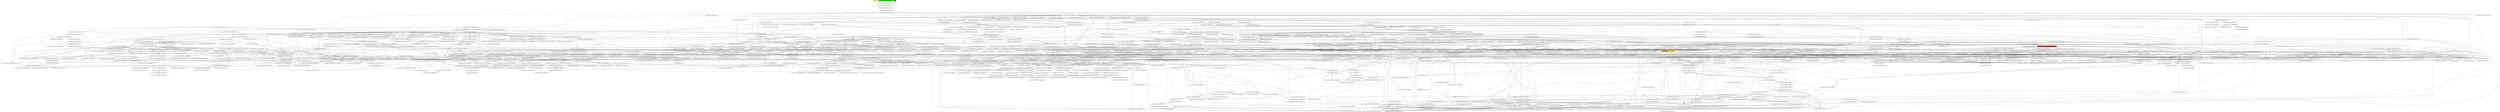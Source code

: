 digraph enhanced {
	"ochiai" [style=striped shape=box fillcolor="yellow"];
	"d4" [style=striped shape=box fillcolor="yellow"];
	"com.google.javascript.jscomp.CheckGlobalNamesTest#341" [style=striped shape=box fillcolor="green"];
	"real" [style=striped shape=box fillcolor="red"];
	"com.google.javascript.rhino.head.ast.TryStatement#29" [style=striped shape=box fillcolor="orange:yellow"];
	"com.google.javascript.jscomp.GlobalNamespace$BuildGlobalNamespace#307" [style=striped shape=box fillcolor="red"];
	"com.google.javascript.rhino.head.ast.PropertyGet#52" -> "com.google.javascript.rhino.head.ast.InfixExpression#95";
	"com.google.javascript.jscomp.parsing.IRFactory$TransformDispatcher#863" -> "com.google.javascript.rhino.head.ast.InfixExpression#95";
	"com.google.javascript.rhino.head.Parser#735" -> "com.google.javascript.rhino.head.ast.AstNode#200";
	"com.google.javascript.rhino.head.Parser#506" -> "com.google.javascript.rhino.head.ast.AstNode#200";
	"com.google.javascript.rhino.head.ast.Name#52" -> "com.google.javascript.rhino.head.ast.AstNode#200";
	"com.google.javascript.rhino.head.ast.FunctionNode#201" -> "com.google.javascript.rhino.head.ast.AstNode#200";
	"com.google.javascript.rhino.head.ast.AstNode#260" -> "com.google.javascript.rhino.head.ast.AstNode#200";
	"com.google.javascript.rhino.head.Parser#2429" -> "com.google.javascript.rhino.head.ast.AstNode#200";
	"com.google.javascript.rhino.head.Parser#1347" -> "com.google.javascript.rhino.head.ast.AstNode#200";
	"com.google.javascript.rhino.head.Parser#1664" -> "com.google.javascript.rhino.head.ast.AstNode#200";
	"com.google.javascript.rhino.head.Parser#590" -> "com.google.javascript.rhino.head.ast.AstNode#200";
	"com.google.javascript.rhino.head.ast.AstNode#208" -> "com.google.javascript.rhino.head.ast.AstNode#200";
	"com.google.javascript.rhino.head.Parser#1042" -> "com.google.javascript.rhino.head.ast.AstNode#200";
	"com.google.javascript.rhino.head.ast.Name#69" -> "com.google.javascript.rhino.head.ast.AstNode#200";
	"com.google.javascript.rhino.head.Parser#841" -> "com.google.javascript.rhino.head.ast.AstNode#200";
	"com.google.javascript.rhino.head.Parser#506" -> "com.google.javascript.rhino.head.Parser#735";
	"com.google.javascript.rhino.head.Parser#2728" -> "com.google.javascript.rhino.head.Parser#735";
	"com.google.common.collect.RegularImmutableMap#45" -> "com.google.common.collect.RegularImmutableMap$NonTerminalEntry#115";
	"com.google.common.collect.RegularImmutableMap#137" -> "com.google.common.collect.RegularImmutableMap$NonTerminalEntry#115";
	"com.google.common.collect.RegularImmutableMap$TerminalEntry#128" -> "com.google.common.collect.ImmutableEntry#34";
	"com.google.common.collect.Maps#1209" -> "com.google.common.collect.ImmutableEntry#34";
	"com.google.common.collect.RegularImmutableMap$NonTerminalEntry#110" -> "com.google.common.collect.ImmutableEntry#34";
	"com.google.javascript.jscomp.CheckGlobalNames#149" -> "com.google.javascript.jscomp.CheckGlobalNames#218";
	"com.google.javascript.jscomp.parsing.IRFactory$TransformDispatcher#529" -> "com.google.javascript.rhino.head.ast.FunctionNode#216";
	"com.google.javascript.rhino.JSDocInfo#1106" -> "com.google.javascript.rhino.JSDocInfo#1126";
	"com.google.javascript.rhino.JSDocInfo#1114" -> "com.google.javascript.rhino.JSDocInfo#1126";
	"com.google.javascript.rhino.JSDocInfo#1098" -> "com.google.javascript.rhino.JSDocInfo#1126";
	"com.google.javascript.rhino.head.ast.InfixExpression#60" -> "com.google.javascript.rhino.head.ast.AstNode#440";
	"com.google.javascript.rhino.head.ast.InfixExpression#105" -> "com.google.javascript.rhino.head.ast.AstNode#440";
	"com.google.javascript.rhino.head.ast.InfixExpression#128" -> "com.google.javascript.rhino.head.ast.AstNode#440";
	"com.google.javascript.rhino.head.ast.FunctionCall#57" -> "com.google.javascript.rhino.head.ast.AstNode#440";
	"com.google.javascript.rhino.head.ast.FunctionNode#201" -> "com.google.javascript.rhino.head.ast.AstNode#440";
	"com.google.javascript.rhino.head.ast.ExpressionStatement#90" -> "com.google.javascript.rhino.head.ast.AstNode#440";
	"com.google.javascript.rhino.head.ast.ThrowStatement#63" -> "com.google.javascript.rhino.head.ast.AstNode#440";
	"com.google.javascript.rhino.head.ast.AstNode#260" -> "com.google.javascript.rhino.head.ast.AstNode#440";
	"com.google.javascript.rhino.head.ast.AstRoot#71" -> "com.google.javascript.rhino.head.ast.AstNode#440";
	"com.google.javascript.rhino.head.ast.CatchClause#56" -> "com.google.javascript.rhino.head.ast.AstNode#440";
	"com.google.javascript.rhino.head.ast.FunctionCall#94" -> "com.google.javascript.rhino.head.ast.AstNode#440";
	"com.google.javascript.rhino.head.ast.TryStatement#61" -> "com.google.javascript.rhino.head.ast.AstNode#440";
	"com.google.javascript.rhino.head.ast.TryStatement#97" -> "com.google.javascript.rhino.head.ast.AstNode#440";
	"com.google.javascript.rhino.head.ast.CatchClause#91" -> "com.google.javascript.rhino.head.ast.AstNode#440";
	"com.google.javascript.rhino.head.ast.Name#69" -> "com.google.javascript.rhino.head.ast.AstNode#440";
	"com.google.javascript.jscomp.AstValidator#156" -> "com.google.javascript.jscomp.AstValidator#375";
	"com.google.javascript.rhino.head.Parser#2429" -> "com.google.javascript.rhino.head.ast.FunctionCall#128";
	"com.google.javascript.jscomp.parsing.ParserRunner#112" -> "com.google.javascript.rhino.head.CompilerEnvirons#109" [style=bold];
	"com.google.javascript.rhino.jstype.TemplateTypeMap#198" -> "com.google.javascript.rhino.jstype.TemplateTypeMap#252";
	"com.google.common.collect.RegularImmutableMap#92" -> "com.google.common.collect.RegularImmutableMap$NonTerminalEntry#110";
	"com.google.javascript.rhino.JSDocInfoBuilder#148" -> "com.google.javascript.rhino.JSDocInfo#997";
	"com.google.javascript.rhino.testing.BaseJSTypeTestCase#234" -> "com.google.javascript.rhino.jstype.JSTypeRegistry#912";
	"com.google.javascript.rhino.jstype.JSType#176" -> "com.google.javascript.rhino.jstype.JSTypeRegistry#912";
	"com.google.javascript.rhino.jstype.JSTypeRegistry#242" -> "com.google.javascript.rhino.jstype.BooleanType#53" [style=bold];
	"com.google.javascript.rhino.jstype.FunctionType#417" -> "com.google.javascript.rhino.jstype.PrototypeObjectType#105";
	"com.google.javascript.jscomp.parsing.JsDocInfoParser#202" -> "com.google.javascript.rhino.JSDocInfoBuilder#94" [style=bold];
	"com.google.javascript.rhino.head.ast.InfixExpression#60" -> "com.google.javascript.rhino.head.ast.AstNode#208";
	"com.google.javascript.rhino.jstype.JSTypeRegistry#242" -> "com.google.javascript.rhino.jstype.AllType#53" [style=bold];
	"com.google.javascript.jscomp.GlobalNamespace#52" -> "com.google.javascript.jscomp.GlobalNamespace#276";
	"com.google.javascript.jscomp.SourceFile$Preloaded#422" -> "com.google.javascript.jscomp.SourceFile#81";
	"com.google.javascript.rhino.head.Parser#463" -> "com.google.javascript.rhino.head.Parser#506" [style=bold];
	"com.google.common.collect.ImmutableMap#143" -> "com.google.common.collect.Maps#1209";
	"com.google.javascript.jscomp.PrepareAst$PrepareAnnotations#158" -> "com.google.javascript.rhino.Node#2350";
	"com.google.javascript.jscomp.NodeUtil#3085" -> "com.google.javascript.rhino.Node#2350";
	"com.google.javascript.jscomp.SyntacticScopeCreator#233" -> "com.google.javascript.rhino.Node#2350";
	"com.google.javascript.jscomp.SyntacticScopeCreator#124" -> "com.google.javascript.rhino.Node#2350";
	"com.google.javascript.jscomp.GlobalNamespace$BuildGlobalNamespace#695" -> "com.google.javascript.jscomp.Compiler#2052";
	"com.google.javascript.jscomp.CheckGlobalNames#62" -> "com.google.javascript.jscomp.Compiler#2052";
	"com.google.javascript.rhino.head.Parser#735" -> "com.google.javascript.rhino.head.ast.FunctionNode#223";
	"com.google.javascript.jscomp.NodeTraversal#493" -> "com.google.javascript.jscomp.NodeTraversal#231";
	"com.google.javascript.jscomp.Compiler#2085" -> "com.google.javascript.jscomp.Compiler#2059";
	"com.google.javascript.jscomp.Compiler#2185" -> "com.google.javascript.jscomp.Compiler#2059";
	"com.google.javascript.jscomp.parsing.IRFactory#526" -> "com.google.javascript.jscomp.parsing.TypeSafeDispatcher#121" [style=bold];
	"com.google.javascript.jscomp.SyntacticScopeCreator#233" -> "com.google.javascript.jscomp.Scope#610";
	"com.google.javascript.jscomp.Scope$Var#199" -> "com.google.javascript.jscomp.Scope#610";
	"com.google.javascript.jscomp.NodeTraversal#231" -> "com.google.javascript.jscomp.NodeTraversal#239" [style=bold];
	"com.google.javascript.jscomp.GlobalNamespace$BuildGlobalNamespace#852" -> "com.google.javascript.jscomp.GlobalNamespace#52";
	"com.google.javascript.jscomp.GlobalNamespace$BuildGlobalNamespace#297" -> "com.google.javascript.jscomp.GlobalNamespace#52";
	"com.google.javascript.jscomp.GlobalNamespace$BuildGlobalNamespace#550" -> "com.google.javascript.jscomp.GlobalNamespace#52";
	"com.google.javascript.jscomp.GlobalNamespace$BuildGlobalNamespace#772" -> "com.google.javascript.jscomp.GlobalNamespace#52";
	"com.google.javascript.jscomp.GlobalNamespace$BuildGlobalNamespace#695" -> "com.google.javascript.jscomp.GlobalNamespace#52";
	"com.google.javascript.jscomp.GlobalNamespace$BuildGlobalNamespace#307" -> "com.google.javascript.jscomp.GlobalNamespace#52";
	"com.google.javascript.jscomp.parsing.IRFactory#191" -> "com.google.javascript.rhino.head.ast.AstRoot#46";
	"com.google.javascript.jscomp.CompilerTestCase#461" -> "com.google.javascript.jscomp.Compiler#1199";
	"com.google.javascript.jscomp.SyntacticScopeCreator#84" -> "com.google.javascript.rhino.Node#2382";
	"com.google.javascript.jscomp.AstValidator#94" -> "com.google.javascript.jscomp.AstValidator#352";
	"com.google.javascript.jscomp.NodeTraversal#617" -> "com.google.javascript.jscomp.NodeTraversal#680" [style=bold];
	"com.google.javascript.jscomp.parsing.JsDocInfoParser#133" -> "com.google.javascript.rhino.JSDocInfoBuilder#79";
	"com.google.javascript.rhino.jstype.PrototypeObjectType#318" -> "com.google.javascript.rhino.jstype.PrototypeObjectType#366";
	"com.google.javascript.jscomp.GlobalNamespace$BuildGlobalNamespace#297" -> "com.google.javascript.jscomp.NodeTraversal#446";
	"com.google.javascript.rhino.jstype.JSTypeRegistry#242" -> "com.google.javascript.rhino.jstype.StringType#53" [style=bold];
	"com.google.javascript.jscomp.parsing.JsDocInfoParser#229" -> "com.google.javascript.jscomp.parsing.JsDocInfoParser#277";
	"com.google.javascript.rhino.head.Parser#506" -> "com.google.javascript.rhino.head.ast.AstRoot#38" [style=bold];
	"com.google.javascript.rhino.jstype.FunctionType#453" -> "com.google.javascript.rhino.jstype.FunctionType#849" [style=bold];
	"com.google.common.collect.RegularImmutableMap#92" -> "com.google.common.collect.RegularImmutableMap$TerminalEntry#128" [style=bold];
	"com.google.javascript.jscomp.CheckGlobalNames#149" -> "com.google.javascript.jscomp.Compiler#1186";
	"com.google.common.collect.ImmutableMap$Builder#217" -> "com.google.common.collect.ImmutableEntry#44";
	"com.google.javascript.jscomp.SuppressDocWarningsGuard#40" -> "com.google.common.collect.ImmutableEntry#44";
	"com.google.common.collect.RegularImmutableMap#45" -> "com.google.common.collect.ImmutableEntry#44";
	"com.google.common.collect.RegularImmutableMap#137" -> "com.google.common.collect.ImmutableEntry#44";
	"com.google.javascript.jscomp.AstValidator#352" -> "com.google.javascript.jscomp.AstValidator#368";
	"com.google.javascript.jscomp.AstValidator#360" -> "com.google.javascript.jscomp.AstValidator#368";
	"com.google.javascript.jscomp.PrepareAst$PrepareAnnotations#125" -> "com.google.javascript.rhino.Node#2374" [style=bold];
	"com.google.javascript.rhino.jstype.JSTypeRegistry#998" -> "com.google.javascript.rhino.jstype.AllType#58";
	"com.google.common.collect.ImmutableMap$Builder#217" -> "com.google.common.collect.ImmutableEntry#40";
	"com.google.javascript.jscomp.SuppressDocWarningsGuard#40" -> "com.google.common.collect.ImmutableEntry#40";
	"com.google.common.collect.RegularImmutableMap#45" -> "com.google.common.collect.ImmutableEntry#40";
	"com.google.common.collect.RegularImmutableMap#137" -> "com.google.common.collect.ImmutableEntry#40";
	"com.google.javascript.rhino.head.Parser#735" -> "com.google.javascript.rhino.head.ast.FunctionNode#201";
	"com.google.javascript.jscomp.parsing.JsDocInfoParser#133" -> "com.google.javascript.rhino.JSDocInfoBuilder#88";
	"com.google.common.collect.Sets#183" -> "com.google.common.collect.Sets#202";
	"com.google.javascript.rhino.head.ContextFactory#409" -> "com.google.javascript.rhino.head.Kit#284";
	"com.google.javascript.rhino.head.ContextFactory#420" -> "com.google.javascript.rhino.head.Kit#284";
	"com.google.javascript.jscomp.AstValidator#156" -> "com.google.javascript.jscomp.AstValidator#360";
	"com.google.javascript.jscomp.NodeTraversal#516" -> "com.google.javascript.jscomp.NodeTraversal#692";
	"com.google.javascript.rhino.head.Parser#2519" -> "com.google.javascript.rhino.head.CompilerEnvirons#114";
	"com.google.javascript.rhino.head.Parser#2825" -> "com.google.javascript.rhino.head.CompilerEnvirons#114";
	"com.google.javascript.jscomp.GlobalNamespace#238" -> "com.google.javascript.jscomp.GlobalNamespace#262" [style=bold];
	"com.google.javascript.rhino.head.TokenStream#1249" -> "com.google.javascript.rhino.head.TokenStream#1329" [style=bold];
	"com.google.javascript.rhino.jstype.PrototypeObjectType#105" -> "com.google.javascript.rhino.jstype.PrototypeObjectType#115";
	"com.google.javascript.rhino.jstype.JSTypeRegistry#242" -> "com.google.javascript.rhino.jstype.PrototypeObjectType#115";
	"com.google.javascript.rhino.jstype.InstanceObjectType#60" -> "com.google.javascript.rhino.jstype.PrototypeObjectType#115";
	"com.google.javascript.rhino.jstype.FunctionType#368" -> "com.google.javascript.rhino.jstype.PrototypeObjectType#115";
	"com.google.javascript.rhino.jstype.FunctionType#138" -> "com.google.javascript.rhino.jstype.PrototypeObjectType#115";
	"com.google.javascript.jscomp.Compiler#507" -> "com.google.javascript.jscomp.JSModule#205";
	"com.google.javascript.jscomp.Compiler#461" -> "com.google.javascript.jscomp.JSModule#205";
	"com.google.javascript.jscomp.Compiler#483" -> "com.google.javascript.jscomp.JSModule#205";
	"com.google.javascript.jscomp.Compiler#2130" -> "com.google.javascript.jscomp.Compiler#2280";
	"com.google.common.collect.RegularImmutableMap#45" -> "com.google.common.collect.ImmutableMap#307";
	"com.google.javascript.rhino.head.Parser#399" -> "com.google.javascript.rhino.head.ast.Scope#81" [style=bold];
	"com.google.javascript.jscomp.GlobalNamespace$BuildGlobalNamespace#799" -> "com.google.javascript.jscomp.NodeUtil#2099";
	"com.google.javascript.jscomp.NodeUtil#3085" -> "com.google.javascript.jscomp.NodeUtil#2099";
	"com.google.javascript.jscomp.parsing.ParserRunner#112" -> "com.google.javascript.rhino.head.CompilerEnvirons#143" [style=bold];
	"com.google.javascript.rhino.head.Parser#2080" -> "com.google.javascript.rhino.head.Parser#2091" [style=bold];
	"com.google.javascript.jscomp.AstValidator#346" -> "com.google.javascript.jscomp.AstValidator#334";
	"com.google.javascript.jscomp.AstValidator#327" -> "com.google.javascript.jscomp.AstValidator#334";
	"com.google.javascript.jscomp.NodeTraversal#617" -> "com.google.javascript.jscomp.NodeTraversal#661";
	"com.google.common.collect.RegularImmutableMap#45" -> "com.google.common.collect.RegularImmutableMap$TerminalEntry#132";
	"com.google.common.collect.RegularImmutableMap#137" -> "com.google.common.collect.RegularImmutableMap$TerminalEntry#132";
	"com.google.javascript.jscomp.parsing.JsDocInfoParser#2478" -> "com.google.javascript.rhino.JSDocInfoBuilder#134";
	"com.google.javascript.rhino.head.Parser#735" -> "com.google.javascript.rhino.head.CompilerEnvirons#148";
	"com.google.javascript.rhino.head.Parser#3446" -> "com.google.javascript.rhino.head.CompilerEnvirons#148";
	"com.google.javascript.rhino.head.Parser#892" -> "com.google.javascript.rhino.head.CompilerEnvirons#148";
	"com.google.javascript.jscomp.Scope#410" -> "com.google.javascript.jscomp.Scope#402" [style=bold];
	"com.google.javascript.jscomp.parsing.ParserRunner#112" -> "com.google.javascript.rhino.head.CompilerEnvirons#95" [style=bold];
	"com.google.javascript.rhino.jstype.JSType#1303" -> "com.google.javascript.rhino.jstype.PrototypeObjectType#302";
	"com.google.javascript.rhino.jstype.FunctionType#66" -> "com.google.javascript.rhino.jstype.PrototypeObjectType#302";
	"com.google.javascript.rhino.jstype.JSTypeRegistry#646" -> "com.google.javascript.rhino.jstype.PrototypeObjectType#302";
	"com.google.common.collect.ImmutableList$Builder#656" -> "com.google.common.collect.ImmutableCollection$Builder#307" [style=bold];
	"com.google.javascript.jscomp.Tracer#235" -> "com.google.javascript.jscomp.Tracer#959";
	"com.google.javascript.jscomp.Tracer#408" -> "com.google.javascript.jscomp.Tracer#959";
	"com.google.javascript.rhino.jstype.JSType#1407" -> "com.google.javascript.rhino.jstype.BooleanType#103";
	"com.google.javascript.jscomp.GlobalNamespace#52" -> "com.google.javascript.jscomp.GlobalNamespace#238";
	"com.google.javascript.jscomp.AstValidator#621" -> "com.google.javascript.jscomp.AstValidator#327";
	"com.google.javascript.jscomp.AstValidator#340" -> "com.google.javascript.jscomp.AstValidator#327";
	"com.google.javascript.jscomp.Compiler#275" -> "com.google.javascript.jscomp.CompilerOptions#1416" [style=bold];
	"com.google.javascript.rhino.head.Parser#2069" -> "com.google.javascript.rhino.head.Parser#2080" [style=bold];
	"com.google.javascript.jscomp.AstValidator#360" -> "com.google.javascript.jscomp.AstValidator#346" [style=bold];
	"com.google.javascript.rhino.jstype.BooleanType#103" -> "com.google.javascript.rhino.jstype.BooleanType#108" [style=bold];
	"com.google.javascript.jscomp.AstValidator#156" -> "com.google.javascript.jscomp.AstValidator#340";
	"com.google.javascript.jscomp.AstValidator#352" -> "com.google.javascript.jscomp.AstValidator#340";
	"com.google.javascript.jscomp.AstValidator#539" -> "com.google.javascript.jscomp.AstValidator#340";
	"com.google.javascript.jscomp.NodeUtil#2929" -> "com.google.javascript.rhino.Node#2394";
	"com.google.javascript.jscomp.LineNumberCheck#61" -> "com.google.javascript.rhino.Node#2394";
	"com.google.javascript.jscomp.NodeUtil#1775" -> "com.google.javascript.rhino.Node#2394";
	"com.google.javascript.jscomp.CompilerInput#117" -> "com.google.javascript.rhino.Node#2394";
	"com.google.javascript.jscomp.LineNumberCheck#69" -> "com.google.javascript.rhino.Node#2394";
	"com.google.javascript.rhino.head.Context#358" -> "com.google.javascript.rhino.head.Context#378" [style=bold];
	"com.google.common.collect.RegularImmutableMap$EntrySet#186" -> "com.google.common.collect.RegularImmutableMap#34" [style=bold];
	"com.google.javascript.jscomp.ComposeWarningsGuard$GuardComparator#51" -> "com.google.javascript.jscomp.ComposeWarningsGuard$GuardComparator#62";
	"com.google.javascript.jscomp.parsing.JsDocInfoParser#133" -> "com.google.javascript.rhino.JSDocInfoBuilder#69";
	"com.google.javascript.jscomp.NodeTraversal#446" -> "com.google.javascript.jscomp.NodeTraversal#439";
	"com.google.javascript.rhino.head.TokenStream#279" -> "com.google.javascript.rhino.head.TokenStream#1506";
	"com.google.javascript.jscomp.CheckGlobalNames#80" -> "com.google.javascript.jscomp.GlobalNamespace#97";
	"com.google.javascript.rhino.head.ast.Symbol#33" -> "com.google.javascript.rhino.head.ast.Symbol#69" [style=bold];
	"com.google.javascript.rhino.jstype.JSType#1238" -> "com.google.javascript.rhino.jstype.UnknownType#103";
	"com.google.javascript.jscomp.GlobalNamespace#238" -> "com.google.javascript.jscomp.GlobalNamespace#249" [style=bold];
	"com.google.javascript.jscomp.SyntacticScopeCreator#68" -> "com.google.javascript.jscomp.Scope#410";
	"com.google.javascript.rhino.head.ast.Scope#187" -> "com.google.javascript.rhino.head.ast.Symbol#62" [style=bold];
	"com.google.javascript.rhino.head.Context#378" -> "com.google.javascript.rhino.head.Context#383" [style=bold];
	"com.google.javascript.rhino.JSDocInfoBuilder#745" -> "com.google.javascript.rhino.JSDocInfo#571";
	"com.google.javascript.rhino.head.ast.Scope#81" -> "com.google.javascript.rhino.head.ast.Scope#55";
	"com.google.javascript.jscomp.GlobalNamespace#151" -> "com.google.javascript.jscomp.GlobalNamespace#219";
	"com.google.javascript.jscomp.AstValidator#511" -> "com.google.javascript.jscomp.AstValidator#792";
	"com.google.javascript.jscomp.AstValidator#375" -> "com.google.javascript.jscomp.AstValidator#792";
	"com.google.javascript.jscomp.JsAst#83" -> "com.google.javascript.jscomp.Compiler#2085" [style=bold];
	"com.google.javascript.rhino.head.Parser#735" -> "com.google.javascript.rhino.head.ast.ScriptNode#66";
	"com.google.javascript.rhino.head.Parser#506" -> "com.google.javascript.rhino.head.ast.ScriptNode#66";
	"com.google.javascript.jscomp.parsing.IRFactory#181" -> "com.google.javascript.rhino.Node#1093";
	"com.google.javascript.jscomp.parsing.JsDocInfoParser#2349" -> "com.google.javascript.rhino.Node#1093";
	"com.google.javascript.jscomp.JsAst#83" -> "com.google.javascript.rhino.Node#1093";
	"com.google.javascript.jscomp.ComposeWarningsGuard#78" -> "com.google.javascript.jscomp.ComposeWarningsGuard$GuardComparator#51";
	"com.google.javascript.jscomp.ComposeWarningsGuard#87" -> "com.google.javascript.jscomp.ComposeWarningsGuard$GuardComparator#51";
	"com.google.javascript.jscomp.ComposeWarningsGuard$GuardComparator#51" -> "com.google.javascript.jscomp.ComposeWarningsGuard$GuardComparator#56" [style=bold];
	"com.google.javascript.rhino.jstype.FunctionParamBuilder#135" -> "com.google.javascript.rhino.Node#514";
	"com.google.javascript.jscomp.parsing.IRFactory#1528" -> "com.google.javascript.rhino.Node#514";
	"com.google.javascript.rhino.head.TokenStream#1521" -> "com.google.javascript.rhino.head.TokenStream#1517" [style=bold];
	"com.google.javascript.rhino.head.TokenStream#1506" -> "com.google.javascript.rhino.head.TokenStream#1510" [style=bold];
	"com.google.javascript.jscomp.AstValidator#85" -> "com.google.javascript.jscomp.AstValidator#307" [style=bold];
	"com.google.javascript.rhino.head.Parser#1921" -> "com.google.javascript.rhino.head.ast.Symbol#33" [style=bold];
	"com.google.javascript.rhino.head.ast.AstRoot#38" -> "com.google.javascript.rhino.head.ast.ScriptNode#50";
	"com.google.javascript.rhino.head.ast.FunctionNode#100" -> "com.google.javascript.rhino.head.ast.ScriptNode#50";
	"com.google.common.collect.LinkedHashMultimap#138" -> "com.google.common.collect.LinkedHashMultimap$ValueEntry#222" [style=bold];
	"com.google.javascript.rhino.head.Parser#399" -> "com.google.javascript.rhino.head.ast.Scope#48";
	"com.google.javascript.rhino.head.Parser#412" -> "com.google.javascript.rhino.head.ast.Scope#48";
	"com.google.javascript.rhino.jstype.JSTypeRegistry#242" -> "com.google.javascript.rhino.jstype.ErrorFunctionType#51" [style=bold];
	"com.google.common.collect.Lists#123" -> "com.google.common.collect.Collections2#373";
	"com.google.javascript.rhino.head.Parser#506" -> "com.google.javascript.rhino.head.ast.AstRoot#71";
	"com.google.javascript.rhino.JSDocInfoBuilder#111" -> "com.google.javascript.rhino.JSDocInfoBuilder#102" [style=bold];
	"com.google.javascript.jscomp.parsing.JsDocInfoParser#2470" -> "com.google.javascript.rhino.JSDocInfoBuilder#111" [style=bold];
	"com.google.javascript.jscomp.NodeTraversal#661" -> "com.google.javascript.jscomp.Scope#433";
	"com.google.javascript.rhino.jstype.FunctionType#66" -> "com.google.javascript.rhino.jstype.PrototypeObjectType#313";
	"com.google.javascript.rhino.jstype.JSTypeRegistry#646" -> "com.google.javascript.rhino.jstype.PrototypeObjectType#313";
	"com.google.javascript.rhino.head.Parser#283" -> "com.google.javascript.rhino.head.TokenStream#1521";
	"com.google.javascript.rhino.head.Parser#2429" -> "com.google.javascript.rhino.head.ast.FunctionCall#114";
	"com.google.javascript.jscomp.SyntacticScopeCreator#84" -> "com.google.javascript.jscomp.Scope#437";
	"com.google.javascript.jscomp.GlobalNamespace#276" -> "com.google.javascript.jscomp.Scope#437";
	"com.google.javascript.rhino.head.ast.Symbol#33" -> "com.google.javascript.rhino.head.ast.Symbol#49" [style=bold];
	"com.google.javascript.jscomp.Compiler#2085" -> "com.google.javascript.jscomp.Compiler#2080" [style=bold];
	"com.google.javascript.rhino.head.ast.ScriptNode#243" -> "com.google.javascript.rhino.head.ast.Symbol#42" [style=bold];
	"com.google.javascript.rhino.jstype.UnionTypeBuilder#123" -> "com.google.javascript.rhino.jstype.PrototypeObjectType#318";
	"com.google.javascript.jscomp.DiagnosticGroupWarningsGuard#37" -> "com.google.javascript.jscomp.DiagnosticGroup#103" [style=bold];
	"com.google.javascript.jscomp.Compiler#1094" -> "com.google.javascript.rhino.InputId#61";
	"com.google.javascript.jscomp.Compiler#1059" -> "com.google.javascript.rhino.InputId#61";
	"com.google.javascript.rhino.JSDocInfoBuilder#134" -> "com.google.javascript.rhino.JSDocInfo#1521";
	"com.google.javascript.rhino.head.ast.ScriptNode#50" -> "com.google.javascript.rhino.head.ast.Scope#38";
	"com.google.javascript.rhino.head.Parser#1664" -> "com.google.javascript.rhino.head.ast.Scope#38";
	"com.google.javascript.rhino.head.Parser#2004" -> "com.google.javascript.rhino.head.Parser#3818";
	"com.google.javascript.rhino.head.Parser#2374" -> "com.google.javascript.rhino.head.Parser#2728";
	"com.google.javascript.rhino.jstype.FunctionParamBuilder#95" -> "com.google.javascript.rhino.jstype.JSTypeRegistry#998";
	"com.google.javascript.rhino.jstype.FunctionParamBuilder#80" -> "com.google.javascript.rhino.jstype.JSTypeRegistry#998";
	"com.google.javascript.jscomp.CompilerOptions#1195" -> "com.google.javascript.jscomp.DiagnosticGroupWarningsGuard#30";
	"com.google.javascript.jscomp.SuppressDocWarningsGuard#40" -> "com.google.javascript.jscomp.DiagnosticGroupWarningsGuard#30";
	"com.google.javascript.jscomp.parsing.Config#91" -> "com.google.common.collect.ImmutableMap#132";
	"com.google.javascript.jscomp.RhinoErrorReporter#85" -> "com.google.common.collect.ImmutableMap#132";
	"com.google.javascript.jscomp.parsing.IRFactory#441" -> "com.google.javascript.jscomp.parsing.IRFactory#516";
	"com.google.javascript.jscomp.parsing.IRFactory#465" -> "com.google.javascript.jscomp.parsing.IRFactory#516";
	"com.google.javascript.jscomp.parsing.IRFactory#83" -> "com.google.javascript.jscomp.parsing.IRFactory#516";
	"com.google.javascript.jscomp.ComposeWarningsGuard#111" -> "com.google.javascript.jscomp.DiagnosticGroupWarningsGuard#37" [style=bold];
	"com.google.javascript.jscomp.parsing.IRFactory#441" -> "com.google.javascript.jscomp.parsing.IRFactory#510";
	"com.google.javascript.jscomp.parsing.IRFactory#83" -> "com.google.javascript.jscomp.parsing.IRFactory#510";
	"com.google.javascript.jscomp.AstValidator#77" -> "com.google.javascript.jscomp.AstValidator#85";
	"com.google.javascript.jscomp.CodingConventions$Proxy#105" -> "com.google.javascript.jscomp.CodingConventions$DefaultCodingConvention#298";
	"com.google.javascript.rhino.jstype.UnionTypeBuilder#317" -> "com.google.javascript.rhino.jstype.UnionType#80" [style=bold];
	"com.google.javascript.jscomp.AstValidator#475" -> "com.google.javascript.jscomp.AstValidator#768";
	"com.google.javascript.jscomp.AstValidator#279" -> "com.google.javascript.jscomp.AstValidator#768";
	"com.google.javascript.jscomp.AstValidator#368" -> "com.google.javascript.jscomp.AstValidator#768";
	"com.google.javascript.jscomp.AstValidator#621" -> "com.google.javascript.jscomp.AstValidator#768";
	"com.google.javascript.jscomp.AstValidator#346" -> "com.google.javascript.jscomp.AstValidator#768";
	"com.google.javascript.jscomp.AstValidator#511" -> "com.google.javascript.jscomp.AstValidator#768";
	"com.google.javascript.jscomp.AstValidator#489" -> "com.google.javascript.jscomp.AstValidator#768";
	"com.google.javascript.jscomp.AstValidator#340" -> "com.google.javascript.jscomp.AstValidator#768";
	"com.google.javascript.jscomp.AstValidator#352" -> "com.google.javascript.jscomp.AstValidator#768";
	"com.google.javascript.jscomp.AstValidator#375" -> "com.google.javascript.jscomp.AstValidator#768";
	"com.google.javascript.jscomp.AstValidator#360" -> "com.google.javascript.jscomp.AstValidator#768";
	"com.google.javascript.jscomp.AstValidator#69" -> "com.google.javascript.jscomp.AstValidator#768";
	"com.google.javascript.jscomp.AstValidator#539" -> "com.google.javascript.jscomp.AstValidator#768";
	"com.google.javascript.jscomp.AstValidator#85" -> "com.google.javascript.jscomp.AstValidator#768";
	"com.google.javascript.jscomp.AstValidator#77" -> "com.google.javascript.jscomp.AstValidator#768";
	"com.google.javascript.jscomp.AstValidator#85" -> "com.google.javascript.jscomp.AstValidator#300" [style=bold];
	"com.google.javascript.jscomp.parsing.Config#91" -> "com.google.common.collect.ImmutableMap$Builder#235";
	"com.google.javascript.jscomp.RhinoErrorReporter#85" -> "com.google.common.collect.ImmutableMap$Builder#235";
	"com.google.javascript.jscomp.DiagnosticGroup#103" -> "com.google.javascript.jscomp.DiagnosticGroup#110";
	"com.google.javascript.jscomp.DiagnosticGroupWarningsGuard#47" -> "com.google.javascript.jscomp.DiagnosticGroup#110";
	"com.google.javascript.rhino.head.Parser#735" -> "com.google.javascript.rhino.head.Parser$PerFunctionVariables#3517";
	"com.google.javascript.jscomp.Compiler#372" -> "com.google.javascript.jscomp.Compiler#398";
	"com.google.javascript.jscomp.parsing.Config#91" -> "com.google.common.collect.ImmutableMap#364";
	"com.google.javascript.jscomp.parsing.IRFactory#367" -> "com.google.javascript.jscomp.parsing.IRFactory#526" [style=bold];
	"com.google.common.collect.ImmutableSet#381" -> "com.google.common.collect.ImmutableSet#179";
	"com.google.common.collect.ImmutableSet#151" -> "com.google.common.collect.ImmutableSet#179";
	"com.google.javascript.jscomp.GlobalNamespace$BuildGlobalNamespace#297" -> "com.google.javascript.jscomp.NodeTraversal#633";
	"com.google.javascript.jscomp.CompilerTestCase#178" -> "com.google.javascript.jscomp.CompilerOptions#901";
	"com.google.javascript.jscomp.parsing.IRFactory#465" -> "com.google.javascript.jscomp.parsing.JsDocTokenStream#44";
	"com.google.javascript.jscomp.AstValidator#511" -> "com.google.javascript.jscomp.AstValidator#539";
	"com.google.javascript.jscomp.GlobalNamespace$BuildGlobalNamespace#584" -> "com.google.javascript.jscomp.NodeUtil#3140";
	"com.google.javascript.jscomp.AstValidator#475" -> "com.google.javascript.jscomp.AstValidator#776";
	"com.google.javascript.jscomp.AstValidator#69" -> "com.google.javascript.jscomp.AstValidator#776";
	"com.google.javascript.jscomp.AstValidator#621" -> "com.google.javascript.jscomp.AstValidator#776";
	"com.google.javascript.jscomp.AstValidator#346" -> "com.google.javascript.jscomp.AstValidator#776";
	"com.google.javascript.jscomp.AstValidator#489" -> "com.google.javascript.jscomp.AstValidator#776";
	"com.google.javascript.jscomp.AstValidator#340" -> "com.google.javascript.jscomp.AstValidator#776";
	"com.google.javascript.jscomp.AstValidator#352" -> "com.google.javascript.jscomp.AstValidator#776";
	"com.google.javascript.jscomp.AstValidator#539" -> "com.google.javascript.jscomp.AstValidator#776";
	"com.google.javascript.jscomp.AstValidator#360" -> "com.google.javascript.jscomp.AstValidator#776";
	"com.google.javascript.jscomp.AstValidator#602" -> "com.google.javascript.jscomp.AstValidator#776";
	"com.google.javascript.jscomp.AstValidator#69" -> "com.google.javascript.jscomp.AstValidator#77";
	"com.google.javascript.rhino.head.CompilerEnvirons#33" -> "com.google.javascript.rhino.head.CompilerEnvirons#63";
	"com.google.common.collect.ImmutableMap$Builder#235" -> "com.google.common.collect.ImmutableMap$Builder#240" [style=bold];
	"com.google.javascript.jscomp.AstValidator#94" -> "com.google.javascript.jscomp.AstValidator#511";
	"com.google.javascript.jscomp.CompilerTestCase#773" -> "com.google.javascript.jscomp.RecentChange#23";
	"com.google.javascript.jscomp.Compiler#246" -> "com.google.javascript.jscomp.RecentChange#23";
	"com.google.javascript.rhino.jstype.NoType#65" -> "com.google.javascript.rhino.jstype.NoObjectType#67";
	"com.google.javascript.rhino.jstype.JSTypeRegistry#242" -> "com.google.javascript.rhino.jstype.NoObjectType#67";
	"com.google.javascript.rhino.head.Parser#841" -> "com.google.javascript.rhino.head.ast.AstNode#260";
	"com.google.javascript.rhino.jstype.JSTypeRegistry#1042" -> "com.google.javascript.rhino.jstype.UnionTypeBuilder#317" [style=bold];
	"com.google.common.collect.ImmutableMap#268" -> "com.google.common.collect.RegularImmutableMap#45";
	"com.google.common.collect.ImmutableMap$Builder#240" -> "com.google.common.collect.RegularImmutableMap#45";
	"com.google.javascript.jscomp.parsing.JsDocInfoParser#277" -> "com.google.javascript.rhino.JSDocInfoBuilder#158";
	"com.google.javascript.rhino.jstype.JSTypeRegistry#194" -> "com.google.javascript.rhino.jstype.TemplateTypeMap#71";
	"com.google.javascript.rhino.jstype.JSTypeRegistry#1489" -> "com.google.javascript.rhino.jstype.TemplateTypeMap#71";
	"com.google.javascript.rhino.jstype.UnionTypeBuilder#123" -> "com.google.javascript.rhino.jstype.JSType#1229" [style=bold];
	"com.google.javascript.rhino.jstype.UnionTypeBuilder#317" -> "com.google.javascript.rhino.jstype.UnionTypeBuilder#327" [style=bold];
	"com.google.javascript.jscomp.parsing.ParserRunner#112" -> "com.google.javascript.rhino.head.CompilerEnvirons#33" [style=bold];
	"com.google.javascript.jscomp.CompilerTestCase#773" -> "com.google.javascript.jscomp.RecentChange#36";
	"com.google.javascript.jscomp.parsing.Config#91" -> "com.google.common.collect.ImmutableMap$Builder#217" [style=bold];
	"com.google.common.base.Joiner#240" -> "com.google.common.base.Joiner#184" [style=bold];
	"com.google.javascript.jscomp.CompilerTestCase#773" -> "com.google.javascript.jscomp.RecentChange#32";
	"com.google.javascript.jscomp.Compiler#960" -> "com.google.javascript.jscomp.RecentChange#32";
	"com.google.javascript.jscomp.CompilerTestCase#461" -> "com.google.javascript.jscomp.Compiler#372";
	"com.google.javascript.jscomp.CompilerTestCase#1025" -> "com.google.javascript.jscomp.Compiler#372";
	"com.google.javascript.rhino.JSDocInfoBuilder#134" -> "com.google.javascript.rhino.JSDocInfoBuilder#148";
	"com.google.common.collect.ImmutableMap#268" -> "com.google.common.collect.ImmutableMap#143";
	"com.google.common.collect.ImmutableMap$Builder#182" -> "com.google.common.collect.ImmutableMap#143";
	"com.google.javascript.rhino.head.Parser#463" -> "com.google.javascript.rhino.head.AttachJsDocs#94";
	"com.google.javascript.rhino.jstype.JSType#1229" -> "com.google.javascript.rhino.jstype.JSType#1238";
	"com.google.javascript.rhino.jstype.PrototypeObjectType#318" -> "com.google.javascript.rhino.jstype.JSType#1238";
	"com.google.javascript.jscomp.CompilerInput#117" -> "com.google.javascript.jscomp.JsAst#49";
	"com.google.javascript.jscomp.AstValidator#279" -> "com.google.javascript.jscomp.AstValidator#94";
	"com.google.javascript.jscomp.AstValidator#85" -> "com.google.javascript.jscomp.AstValidator#94";
	"com.google.common.collect.AbstractIndexedListIterator#68" -> "com.google.common.collect.UnmodifiableListIterator#34";
	"com.google.common.base.Preconditions#284" -> "com.google.common.base.Preconditions#304" [style=bold];
	"com.google.javascript.jscomp.NodeTraversal#545" -> "com.google.javascript.jscomp.NodeTraversal#617";
	"com.google.javascript.jscomp.NodeTraversal#282" -> "com.google.javascript.jscomp.NodeTraversal#617";
	"com.google.javascript.jscomp.CompilerInput#89" -> "com.google.javascript.jscomp.JsAst#41";
	"com.google.javascript.jscomp.RhinoErrorReporter#128" -> "com.google.javascript.jscomp.RhinoErrorReporter$NewRhinoErrorReporter#191" [style=bold];
	"com.google.javascript.rhino.head.CompilerEnvirons#33" -> "com.google.javascript.rhino.head.Context#1815" [style=bold];
	"com.google.javascript.jscomp.RhinoErrorReporter$NewRhinoErrorReporter#191" -> "com.google.javascript.jscomp.RhinoErrorReporter$NewRhinoErrorReporter#195" [style=bold];
	"com.google.javascript.rhino.head.AttachJsDocs#94" -> "com.google.javascript.rhino.head.AttachJsDocs#161";
	"com.google.javascript.rhino.head.AttachJsDocs#161" -> "com.google.javascript.rhino.head.AttachJsDocs#161";
	"com.google.javascript.jscomp.parsing.ParserRunner#112" -> "com.google.javascript.rhino.head.CompilerEnvirons#16";
	"com.google.javascript.jscomp.ErrorFormat$2#38" -> "com.google.javascript.jscomp.AbstractMessageFormatter#36";
	"com.google.javascript.rhino.jstype.ObjectType#556" -> "com.google.javascript.rhino.jstype.PrototypeObjectType#384";
	"com.google.javascript.rhino.jstype.FunctionType#66" -> "com.google.javascript.rhino.jstype.PrototypeObjectType#384";
	"com.google.javascript.jscomp.BasicErrorManager$LeveledJSErrorComparator#130" -> "com.google.javascript.jscomp.JSError#214";
	"com.google.common.collect.ImmutableList#592" -> "com.google.common.collect.Lists#1007" [style=bold];
	"com.google.common.collect.AbstractMapBasedMultimap#120" -> "com.google.common.collect.AbstractMultimap#37" [style=bold];
	"com.google.javascript.rhino.JSDocInfoBuilder#158" -> "com.google.javascript.rhino.JSDocInfo#704" [style=bold];
	"com.google.javascript.rhino.testing.BaseJSTypeTestCase#234" -> "com.google.javascript.rhino.testing.BaseJSTypeTestCase#391" [style=bold];
	"com.google.javascript.rhino.jstype.FunctionType#453" -> "com.google.javascript.rhino.jstype.PrototypeObjectType#389" [style=bold];
	"com.google.javascript.jscomp.CompilerTestCase#203" -> "com.google.javascript.jscomp.GoogleCodingConvention#44";
	"com.google.javascript.rhino.head.Parser#2004" -> "com.google.javascript.rhino.head.ast.Assignment#36";
	"com.google.javascript.jscomp.JsAst#83" -> "com.google.javascript.jscomp.Compiler#1616" [style=bold];
	"com.google.javascript.jscomp.GoogleCodingConvention#44" -> "com.google.javascript.jscomp.GoogleCodingConvention#49" [style=bold];
	"com.google.javascript.jscomp.ClosureCodingConvention#54" -> "com.google.common.collect.ImmutableSet#362";
	"com.google.javascript.jscomp.CompilerTestCase#773" -> "com.google.javascript.jscomp.CompilerTestCase#217";
	"com.google.javascript.jscomp.Compiler#1296" -> "com.google.javascript.jscomp.CompilerInput#117";
	"com.google.javascript.jscomp.Compiler#1425" -> "com.google.javascript.jscomp.CompilerInput#117";
	"com.google.javascript.jscomp.Compiler#1466" -> "com.google.javascript.jscomp.CompilerInput#117";
	"com.google.common.collect.AbstractIndexedListIterator#68" -> "com.google.common.base.Preconditions#334";
	"com.google.javascript.rhino.head.Parser#892" -> "com.google.javascript.rhino.head.Parser#932" [style=bold];
	"com.google.javascript.jscomp.NodeUtil#3331" -> "com.google.javascript.jscomp.NodeUtil#3331";
	"com.google.javascript.jscomp.NodeUtil#3323" -> "com.google.javascript.jscomp.NodeUtil#3331";
	"com.google.common.base.Joiner#184" -> "com.google.common.base.Joiner#122";
	"com.google.common.base.Joiner#83" -> "com.google.common.base.Joiner#122" [style=dotted];
	"com.google.javascript.jscomp.CompilerTestCase#403" -> "com.google.javascript.jscomp.CompilerTestCase#461";
	"com.google.javascript.rhino.head.Parser#506" -> "com.google.javascript.rhino.head.ast.AstNode#236";
	"com.google.javascript.rhino.head.ast.InfixExpression#105" -> "com.google.javascript.rhino.head.ast.AstNode#236";
	"com.google.javascript.rhino.head.ast.FunctionNode#117" -> "com.google.javascript.rhino.head.ast.AstNode#236";
	"com.google.javascript.rhino.head.ast.InfixExpression#128" -> "com.google.javascript.rhino.head.ast.AstNode#236";
	"com.google.javascript.rhino.head.ast.FunctionCall#57" -> "com.google.javascript.rhino.head.ast.AstNode#236";
	"com.google.javascript.rhino.head.ast.FunctionNode#201" -> "com.google.javascript.rhino.head.ast.AstNode#236";
	"com.google.javascript.rhino.head.ast.ExpressionStatement#90" -> "com.google.javascript.rhino.head.ast.AstNode#236";
	"com.google.javascript.rhino.head.ast.ThrowStatement#63" -> "com.google.javascript.rhino.head.ast.AstNode#236";
	"com.google.javascript.rhino.head.ast.AstNode#260" -> "com.google.javascript.rhino.head.ast.AstNode#236";
	"com.google.javascript.rhino.head.ast.AstRoot#71" -> "com.google.javascript.rhino.head.ast.AstNode#236";
	"com.google.javascript.rhino.head.ast.CatchClause#56" -> "com.google.javascript.rhino.head.ast.AstNode#236";
	"com.google.javascript.rhino.head.ast.FunctionCall#94" -> "com.google.javascript.rhino.head.ast.AstNode#236";
	"com.google.javascript.rhino.head.ast.TryStatement#61" -> "com.google.javascript.rhino.head.ast.AstNode#236";
	"com.google.javascript.rhino.head.ast.TryStatement#97" -> "com.google.javascript.rhino.head.ast.AstNode#236";
	"com.google.javascript.rhino.head.ast.CatchClause#91" -> "com.google.javascript.rhino.head.ast.AstNode#236";
	"com.google.common.collect.ImmutableList#334" -> "com.google.common.collect.RegularImmutableAsList#54";
	"com.google.javascript.rhino.head.AttachJsDocs#637" -> "com.google.javascript.rhino.head.AttachJsDocs$NodePos#65";
	"com.google.javascript.rhino.jstype.ObjectType#121" -> "com.google.javascript.rhino.jstype.PrototypeObjectType#131";
	"com.google.javascript.jscomp.JSError#154" -> "com.google.javascript.jscomp.JSError#203" [style=dotted];
	"com.google.common.base.Joiner#538" -> "com.google.javascript.jscomp.JSError#203";
	"com.google.javascript.jscomp.DiagnosticType#95" -> "com.google.javascript.jscomp.JSError#203" [style=dotted];
	"com.google.javascript.rhino.jstype.InstanceObjectType#88" -> "com.google.javascript.rhino.jstype.PrototypeObjectType#137";
	"com.google.javascript.rhino.jstype.ObjectType#286" -> "com.google.javascript.rhino.jstype.PrototypeObjectType#137";
	"com.google.javascript.rhino.jstype.JSType#1407" -> "com.google.javascript.rhino.jstype.VoidType#96";
	"com.google.javascript.rhino.jstype.FunctionParamBuilder#95" -> "com.google.javascript.rhino.Node#1907";
	"com.google.javascript.rhino.jstype.FunctionType#1172" -> "com.google.javascript.rhino.jstype.PrototypeObjectType#378";
	"com.google.javascript.rhino.jstype.PrototypeObjectType#296" -> "com.google.javascript.rhino.jstype.PrototypeObjectType#378";
	"com.google.javascript.jscomp.CompilerInput#66" -> "com.google.javascript.jscomp.JsAst#67" [style=bold];
	"com.google.javascript.jscomp.LightweightMessageFormatter#49" -> "com.google.javascript.jscomp.AbstractMessageFormatter#31";
	"com.google.javascript.jscomp.GlobalNamespace#262" -> "com.google.javascript.jscomp.Scope$Var#199";
	"com.google.javascript.rhino.head.Parser#671" -> "com.google.javascript.rhino.head.ast.FunctionNode#237";
	"com.google.javascript.jscomp.CompilerTestCase#773" -> "com.google.javascript.jscomp.NodeUtil#3323" [style=bold];
	"com.google.javascript.rhino.JSDocInfoBuilder#1123" -> "com.google.javascript.rhino.JSDocInfo#1106";
	"com.google.javascript.rhino.jstype.JSTypeRegistry#233" -> "com.google.javascript.rhino.jstype.JSTypeRegistry#572" [style=bold];
	"com.google.javascript.jscomp.Compiler#1296" -> "com.google.javascript.jscomp.DependencyOptions#122";
	"com.google.javascript.jscomp.Compiler#1425" -> "com.google.javascript.jscomp.DependencyOptions#122";
	"com.google.javascript.rhino.head.ast.AstNode#236" -> "com.google.javascript.rhino.head.ast.AstNode#220" [style=bold];
	"com.google.common.collect.RegularImmutableMap#45" -> "com.google.common.collect.RegularImmutableMap#87" [style=bold];
	"com.google.common.collect.ImmutableSet#362" -> "com.google.common.collect.ImmutableSet#381" [style=bold];
	"com.google.javascript.rhino.jstype.StringType#92" -> "com.google.javascript.rhino.jstype.StringType#97" [style=bold];
	"com.google.javascript.jscomp.CompilerInput#73" -> "com.google.javascript.jscomp.JsAst#72";
	"com.google.common.base.Preconditions#334" -> "com.google.common.base.Preconditions#354" [style=bold];
	"com.google.javascript.jscomp.GlobalNamespace$Name#954" -> "com.google.javascript.jscomp.GlobalNamespace$Name#1164";
	"com.google.javascript.rhino.head.AttachJsDocs#94" -> "com.google.javascript.rhino.head.ast.AstNode#227";
	"com.google.javascript.rhino.head.ast.AstNode#180" -> "com.google.javascript.rhino.head.ast.AstNode#227";
	"com.google.common.collect.LinkedHashMultimap#234" -> "com.google.common.base.Preconditions#118";
	"com.google.common.collect.RegularImmutableMap#45" -> "com.google.common.base.Preconditions#118";
	"com.google.javascript.jscomp.DiagnosticGroupWarningsGuard#47" -> "com.google.javascript.jscomp.DiagnosticGroup#129";
	"com.google.javascript.jscomp.parsing.IRFactory#83" -> "com.google.javascript.jscomp.parsing.IRFactory#1325";
	"com.google.javascript.rhino.jstype.JSType#1407" -> "com.google.javascript.rhino.jstype.StringType#92";
	"com.google.javascript.rhino.head.ast.InfixExpression#53" -> "com.google.javascript.rhino.head.ast.InfixExpression#60";
	"com.google.common.collect.RegularImmutableMap#45" -> "com.google.common.collect.RegularImmutableMap#92" [style=bold];
	"com.google.javascript.jscomp.CompilerTestCase#461" -> "com.google.javascript.jscomp.CompilerTestCase#481" [style=bold];
	"com.google.common.collect.RegularImmutableAsList#39" -> "com.google.common.collect.RegularImmutableAsList#33" [style=bold];
	"com.google.javascript.rhino.JSDocInfoBuilder#1123" -> "com.google.javascript.rhino.JSDocInfo#1114";
	"com.google.javascript.jscomp.JsAst#41" -> "com.google.javascript.rhino.InputId#51";
	"com.google.javascript.rhino.jstype.ObjectType#610" -> "com.google.javascript.rhino.jstype.PrototypeObjectType#395";
	"com.google.javascript.rhino.jstype.PrototypeObjectType#407" -> "com.google.javascript.rhino.jstype.PrototypeObjectType#395";
	"com.google.javascript.rhino.Node#514" -> "com.google.javascript.rhino.Node$StringNode#193";
	"com.google.javascript.jscomp.parsing.JsDocInfoParser#2427" -> "com.google.javascript.jscomp.parsing.JsDocTokenStream#60";
	"com.google.common.collect.ImmutableMapEntrySet#35" -> "com.google.common.collect.ImmutableSet#396";
	"com.google.common.collect.ImmutableSet$ArrayImmutableSet#428" -> "com.google.common.collect.ImmutableSet#396";
	"com.google.javascript.jscomp.ComposeWarningsGuard#149" -> "com.google.javascript.jscomp.DiagnosticGroupWarningsGuard#47";
	"com.google.javascript.jscomp.ClosureCodingConvention#54" -> "com.google.common.collect.ImmutableSet#151" [style=bold];
	"com.google.javascript.rhino.jstype.FunctionParamBuilder#80" -> "com.google.javascript.rhino.Node#1925" [style=bold];
	"com.google.javascript.jscomp.CompilerInput#101" -> "com.google.javascript.rhino.InputId#56";
	"com.google.javascript.jscomp.JsAst#49" -> "com.google.javascript.jscomp.JsAst#83" [style=bold];
	"com.google.javascript.jscomp.Compiler#1094" -> "com.google.javascript.jscomp.CompilerInput#148";
	"com.google.javascript.jscomp.CodingConventions#42" -> "com.google.javascript.jscomp.CodingConventions$DefaultCodingConvention#249";
	"com.google.javascript.jscomp.CodingConventions$DefaultCodingConvention#249" -> "com.google.javascript.jscomp.CodingConventions$DefaultCodingConvention#249";
	"com.google.javascript.rhino.head.ast.Assignment#36" -> "com.google.javascript.rhino.head.ast.InfixExpression#53";
	"com.google.javascript.rhino.head.ast.PropertyGet#44" -> "com.google.javascript.rhino.head.ast.InfixExpression#53";
	"com.google.common.collect.ImmutableSet$ArrayImmutableSet#476" -> "com.google.common.collect.RegularImmutableAsList#39";
	"com.google.common.collect.RegularImmutableMap$EntrySet#186" -> "com.google.common.collect.RegularImmutableAsList#39";
	"com.google.javascript.rhino.jstype.NumberType#53" -> "com.google.javascript.rhino.jstype.ValueType#49";
	"com.google.javascript.rhino.jstype.VoidType#54" -> "com.google.javascript.rhino.jstype.ValueType#49";
	"com.google.javascript.rhino.jstype.StringType#53" -> "com.google.javascript.rhino.jstype.ValueType#49";
	"com.google.javascript.rhino.jstype.NullType#54" -> "com.google.javascript.rhino.jstype.ValueType#49";
	"com.google.javascript.rhino.jstype.BooleanType#53" -> "com.google.javascript.rhino.jstype.ValueType#49";
	"com.google.javascript.rhino.Node#862" -> "com.google.javascript.rhino.Node$ObjectPropListItem#301" [style=bold];
	"com.google.javascript.rhino.jstype.JSType#334" -> "com.google.javascript.rhino.jstype.JSType#350";
	"com.google.javascript.jscomp.NodeTraversal#516" -> "com.google.javascript.jscomp.PrepareAst$PrepareAnnotations#125";
	"com.google.javascript.jscomp.parsing.JsDocInfoParser#229" -> "com.google.javascript.jscomp.parsing.JsDocInfoParser#2470";
	"com.google.common.collect.RegularImmutableMap$EntrySet#173" -> "com.google.common.collect.ImmutableList#62";
	"com.google.common.collect.ImmutableSet$ArrayImmutableSet#424" -> "com.google.common.collect.ImmutableList#62";
	"com.google.common.collect.ImmutableList#62" -> "com.google.common.collect.ImmutableList#62";
	"com.google.common.collect.Lists#1007" -> "com.google.common.collect.ImmutableList#62";
	"com.google.javascript.jscomp.NodeTraversal#446" -> "com.google.javascript.jscomp.CompilerInput#321";
	"com.google.javascript.rhino.jstype.JSTypeRegistry#194" -> "com.google.javascript.rhino.jstype.JSTypeRegistry#233" [style=bold];
	"com.google.javascript.jscomp.Compiler#398" -> "com.google.javascript.jscomp.Compiler#441" [style=bold];
	"com.google.javascript.jscomp.PrepareAst#56" -> "com.google.javascript.jscomp.PrepareAst$PrepareAnnotations#120" [style=bold];
	"com.google.javascript.rhino.jstype.JSType#108" -> "com.google.javascript.rhino.jstype.JSType#111";
	"com.google.javascript.rhino.jstype.ObjectType#92" -> "com.google.javascript.rhino.jstype.JSType#111";
	"com.google.javascript.jscomp.CompilerInput#89" -> "com.google.javascript.jscomp.CompilerInput#66" [style=bold];
	"com.google.javascript.jscomp.parsing.JsDocInfoParser#277" -> "com.google.javascript.jscomp.parsing.JsDocTokenStream#231";
	"com.google.javascript.rhino.jstype.PrototypeObjectType#318" -> "com.google.javascript.rhino.jstype.ObjectType#530";
	"com.google.javascript.jscomp.parsing.IRFactory$TransformDispatcher#914" -> "com.google.javascript.jscomp.parsing.IRFactory$TransformDispatcher#935";
	"com.google.javascript.rhino.Node#1719" -> "com.google.javascript.rhino.Node#1719";
	"com.google.javascript.jscomp.CompilerTestCase#773" -> "com.google.javascript.rhino.Node#1719";
	"com.google.javascript.jscomp.parsing.IRFactory#83" -> "com.google.javascript.jscomp.parsing.IRFactory#1508" [style=bold];
	"com.google.javascript.rhino.head.Parser#2185" -> "com.google.javascript.rhino.head.Parser#2201" [style=bold];
	"com.google.javascript.jscomp.parsing.JsDocTokenStream#60" -> "com.google.javascript.jscomp.parsing.JsDocTokenStream#236";
	"com.google.javascript.jscomp.parsing.IRFactory#83" -> "com.google.javascript.jscomp.parsing.IRFactory#232";
	"com.google.javascript.jscomp.CheckGlobalNames#149" -> "com.google.javascript.jscomp.GlobalNamespace$Ref#1251";
	"com.google.javascript.jscomp.CheckGlobalNames#106" -> "com.google.javascript.jscomp.GlobalNamespace$Ref#1251";
	"com.google.javascript.rhino.jstype.PropertyMap#80" -> "com.google.common.collect.Maps#259";
	"com.google.common.collect.ImmutableSet#179" -> "com.google.common.collect.Hashing#45";
	"com.google.common.collect.RegularImmutableSet#46" -> "com.google.common.collect.Hashing#45";
	"com.google.common.collect.RegularImmutableMap#45" -> "com.google.common.collect.Hashing#45";
	"com.google.common.collect.RegularImmutableMap#137" -> "com.google.common.collect.Hashing#45";
	"com.google.javascript.jscomp.CodingConventions$Proxy#240" -> "com.google.javascript.jscomp.ClosureCodingConvention#430" [style=bold];
	"com.google.javascript.rhino.jstype.JSTypeRegistry#233" -> "com.google.javascript.rhino.jstype.JSTypeRegistry#242" [style=bold];
	"com.google.javascript.jscomp.parsing.ParserRunner#112" -> "com.google.javascript.rhino.head.Context#619" [style=bold];
	"com.google.javascript.jscomp.Compiler#398" -> "com.google.javascript.jscomp.Compiler#433" [style=bold];
	"com.google.javascript.rhino.head.Parser#506" -> "com.google.javascript.rhino.head.Parser#1347" [style=dotted];
	"com.google.javascript.rhino.head.Parser#283" -> "com.google.javascript.rhino.head.Parser#1347" [style=dotted];
	"com.google.javascript.rhino.head.Parser#463" -> "com.google.javascript.rhino.head.Parser#1347" [style=dotted];
	"com.google.javascript.rhino.head.TokenStream#279" -> "com.google.javascript.rhino.head.Parser#1347" [style=dotted];
	"com.google.javascript.rhino.head.TokenStream#35" -> "com.google.javascript.rhino.head.Parser#1347" [style=dotted];
	"com.google.javascript.rhino.head.Parser#932" -> "com.google.javascript.rhino.head.Parser#1347";
	"com.google.javascript.jscomp.Compiler#315" -> "com.google.javascript.jscomp.CompilerOptions#1180" [style=bold];
	"com.google.javascript.jscomp.Compiler#2130" -> "com.google.javascript.jscomp.JSError#242";
	"com.google.javascript.jscomp.CheckGlobalNames#218" -> "com.google.javascript.jscomp.GlobalNamespace$Ref#1269";
	"com.google.javascript.jscomp.ClosureCodingConvention#164" -> "com.google.javascript.rhino.Node$StringNode#214";
	"com.google.javascript.jscomp.AstValidator#334" -> "com.google.javascript.rhino.Node$StringNode#214";
	"com.google.javascript.jscomp.PrepareAst$PrepareAnnotations#158" -> "com.google.javascript.rhino.Node$StringNode#214";
	"com.google.javascript.jscomp.SyntacticScopeCreator#84" -> "com.google.javascript.rhino.Node$StringNode#214";
	"com.google.javascript.jscomp.AstValidator#327" -> "com.google.javascript.rhino.Node$StringNode#214";
	"com.google.javascript.jscomp.SyntacticScopeCreator#233" -> "com.google.javascript.rhino.Node$StringNode#214";
	"com.google.javascript.jscomp.GlobalNamespace$BuildGlobalNamespace#307" -> "com.google.javascript.rhino.Node$StringNode#214";
	"com.google.javascript.jscomp.SyntacticScopeCreator#124" -> "com.google.javascript.rhino.Node$StringNode#214";
	"com.google.javascript.rhino.Node#1576" -> "com.google.javascript.rhino.Node$StringNode#214";
	"com.google.javascript.jscomp.CheckGlobalNames#106" -> "com.google.javascript.rhino.Node$StringNode#214";
	"com.google.javascript.jscomp.parsing.JsDocTokenStream#60" -> "com.google.javascript.jscomp.parsing.JsDocTokenStream#241";
	"com.google.javascript.rhino.jstype.ValueType#49" -> "com.google.javascript.rhino.jstype.JSType#108";
	"com.google.javascript.rhino.jstype.ObjectType#88" -> "com.google.javascript.rhino.jstype.JSType#108";
	"com.google.javascript.rhino.jstype.AllType#53" -> "com.google.javascript.rhino.jstype.JSType#108";
	"com.google.javascript.rhino.jstype.ArrowType#69" -> "com.google.javascript.rhino.jstype.JSType#108";
	"com.google.javascript.rhino.jstype.UnionType#80" -> "com.google.javascript.rhino.jstype.JSType#108";
	"com.google.javascript.jscomp.CompilerTestCase#773" -> "com.google.javascript.jscomp.CompilerTestCase#1025";
	"com.google.javascript.rhino.Node#1719" -> "com.google.javascript.rhino.Node#1702";
	"com.google.javascript.jscomp.JSModule#104" -> "com.google.javascript.jscomp.CompilerInput#327" [style=bold];
	"com.google.javascript.jscomp.ClosureCodingConvention#54" -> "com.google.javascript.jscomp.CodingConventions$DefaultCodingConvention#467" [style=bold];
	"com.google.javascript.jscomp.Compiler#1296" -> "com.google.javascript.rhino.Node#1942";
	"com.google.javascript.jscomp.parsing.ParserRunner#112" -> "com.google.javascript.rhino.Node#1942";
	"com.google.javascript.jscomp.parsing.IRFactory#83" -> "com.google.javascript.jscomp.parsing.IRFactory#1516";
	"com.google.javascript.jscomp.parsing.IRFactory#280" -> "com.google.javascript.jscomp.parsing.JsDocInfoParser#2478";
	"com.google.javascript.rhino.jstype.JSTypeRegistry#1351" -> "com.google.javascript.rhino.jstype.FunctionBuilder#91";
	"com.google.javascript.rhino.jstype.JSTypeRegistry#1343" -> "com.google.javascript.rhino.jstype.FunctionBuilder#91";
	"com.google.javascript.rhino.jstype.JSTypeRegistry#1351" -> "com.google.javascript.rhino.jstype.FunctionBuilder#97";
	"com.google.javascript.rhino.testing.BaseJSTypeTestCase#391" -> "com.google.javascript.rhino.jstype.FunctionBuilder#97";
	"com.google.javascript.rhino.jstype.JSTypeRegistry#1343" -> "com.google.javascript.rhino.jstype.FunctionBuilder#97";
	"com.google.javascript.jscomp.parsing.IRFactory#83" -> "com.google.javascript.jscomp.parsing.IRFactory#1512";
	"com.google.javascript.jscomp.CompilerTestCase#773" -> "com.google.common.base.Joiner#230";
	"com.google.common.base.Joiner#248" -> "com.google.common.base.Joiner#230";
	"com.google.javascript.rhino.jstype.JSTypeRegistry#1263" -> "com.google.javascript.rhino.jstype.FunctionParamBuilder#54";
	"com.google.javascript.rhino.jstype.JSTypeRegistry#1279" -> "com.google.javascript.rhino.jstype.FunctionParamBuilder#54";
	"com.google.javascript.jscomp.Compiler#507" -> "com.google.javascript.jscomp.CompilerInput#101";
	"com.google.javascript.jscomp.JsAst#83" -> "com.google.javascript.jscomp.Compiler#2604" [style=bold];
	"com.google.javascript.jscomp.CompilerTestCase#773" -> "com.google.javascript.jscomp.Compiler#1993";
	"com.google.javascript.jscomp.Compiler#246" -> "com.google.javascript.jscomp.Compiler#1993";
	"com.google.javascript.jscomp.parsing.Config#76" -> "com.google.javascript.jscomp.parsing.Config#91" [style=bold];
	"com.google.javascript.rhino.jstype.UnionTypeBuilder#317" -> "com.google.javascript.rhino.jstype.UnionTypeBuilder#289" [style=bold];
	"com.google.javascript.jscomp.parsing.IRFactory$TransformDispatcher#529" -> "com.google.javascript.jscomp.parsing.IRFactory$TransformDispatcher#914";
	"com.google.javascript.jscomp.parsing.IRFactory#410" -> "com.google.javascript.jscomp.parsing.IRFactory$TransformDispatcher#914";
	"com.google.javascript.rhino.jstype.UnionTypeBuilder#123" -> "com.google.javascript.rhino.jstype.ObjectType#556";
	"com.google.javascript.rhino.jstype.JSType#1238" -> "com.google.javascript.rhino.jstype.ObjectType#556";
	"com.google.javascript.rhino.jstype.JSType#571" -> "com.google.javascript.rhino.jstype.ObjectType#556";
	"com.google.javascript.rhino.jstype.PrototypeObjectType#366" -> "com.google.javascript.rhino.jstype.ObjectType#556";
	"com.google.javascript.rhino.jstype.PrototypeObjectType#318" -> "com.google.javascript.rhino.jstype.ObjectType#556";
	"com.google.javascript.jscomp.CompilerTestCase#186" -> "com.google.javascript.jscomp.CompilerOptions#1195";
	"com.google.javascript.jscomp.parsing.JsDocInfoParser#202" -> "com.google.javascript.jscomp.parsing.JsDocInfoParser#2448";
	"com.google.javascript.rhino.head.Parser#2201" -> "com.google.javascript.rhino.head.Parser#2221" [style=bold];
	"com.google.javascript.rhino.jstype.JSTypeRegistry#242" -> "com.google.javascript.rhino.jstype.JSTypeRegistry#1300" [style=bold];
	"com.google.javascript.jscomp.parsing.IRFactory#83" -> "com.google.javascript.jscomp.parsing.IRFactory#1528";
	"com.google.javascript.rhino.jstype.TemplateTypeMap#198" -> "com.google.common.collect.RegularImmutableList#81";
	"com.google.common.collect.LinkedHashMultimap#234" -> "com.google.common.collect.AbstractSetMultimap#44";
	"com.google.javascript.jscomp.SyntacticScopeCreator#124" -> "com.google.javascript.jscomp.NodeUtil#1697";
	"com.google.javascript.rhino.jstype.JSTypeRegistry#194" -> "com.google.common.collect.ImmutableList#74";
	"com.google.common.collect.ImmutableList$Builder#740" -> "com.google.common.collect.ImmutableList#74";
	"com.google.javascript.rhino.jstype.JSTypeRegistry#1489" -> "com.google.common.collect.ImmutableList#74";
	"com.google.javascript.jscomp.CodingConventions$DefaultCodingConvention#467" -> "com.google.common.collect.ImmutableList#74";
	"com.google.javascript.rhino.jstype.FunctionType#138" -> "com.google.common.collect.ImmutableList#74";
	"com.google.javascript.rhino.head.Context#650" -> "com.google.javascript.rhino.head.Context#632" [style=bold];
	"com.google.javascript.jscomp.Compiler#284" -> "com.google.javascript.jscomp.CompilerOptions#1199" [style=bold];
	"com.google.javascript.jscomp.parsing.ParserRunner#61" -> "com.google.javascript.jscomp.parsing.Config#76";
	"com.google.javascript.jscomp.parsing.IRFactory$TransformDispatcher#529" -> "com.google.javascript.jscomp.parsing.IRFactory$TransformDispatcher#928";
	"com.google.javascript.rhino.jstype.ArrowType#69" -> "com.google.javascript.rhino.jstype.JSType#122";
	"com.google.javascript.jscomp.NodeTraversal#516" -> "com.google.javascript.jscomp.PrepareAst$PrepareAnnotations#133";
	"com.google.javascript.jscomp.Compiler#1296" -> "com.google.javascript.jscomp.CompilerOptions$TracerMode#2254";
	"com.google.javascript.jscomp.Compiler#969" -> "com.google.javascript.jscomp.CompilerOptions$TracerMode#2254";
	"com.google.javascript.jscomp.Compiler#960" -> "com.google.javascript.jscomp.CompilerOptions$TracerMode#2254";
	"com.google.javascript.jscomp.parsing.IRFactory$TransformDispatcher#529" -> "com.google.javascript.rhino.head.ast.PropertyGet#69";
	"com.google.javascript.rhino.head.Parser#3366" -> "com.google.javascript.rhino.head.ast.PropertyGet#69";
	"com.google.javascript.rhino.head.Parser#506" -> "com.google.javascript.rhino.head.Parser#283";
	"com.google.javascript.rhino.head.Parser#2825" -> "com.google.javascript.rhino.head.Parser#283";
	"com.google.javascript.rhino.head.Parser#2429" -> "com.google.javascript.rhino.head.Parser#283";
	"com.google.javascript.rhino.head.Parser#1347" -> "com.google.javascript.rhino.head.Parser#283";
	"com.google.javascript.rhino.head.Parser#590" -> "com.google.javascript.rhino.head.Parser#283";
	"com.google.javascript.rhino.head.Parser#2201" -> "com.google.javascript.rhino.head.Parser#283";
	"com.google.javascript.rhino.head.Parser#2113" -> "com.google.javascript.rhino.head.Parser#283";
	"com.google.javascript.rhino.head.Parser#2004" -> "com.google.javascript.rhino.head.Parser#283";
	"com.google.javascript.rhino.head.Parser#2334" -> "com.google.javascript.rhino.head.Parser#283";
	"com.google.javascript.rhino.head.Parser#2221" -> "com.google.javascript.rhino.head.Parser#283";
	"com.google.javascript.rhino.head.Parser#2166" -> "com.google.javascript.rhino.head.Parser#283";
	"com.google.javascript.rhino.head.Parser#2374" -> "com.google.javascript.rhino.head.Parser#283";
	"com.google.javascript.rhino.head.Parser#344" -> "com.google.javascript.rhino.head.Parser#283";
	"com.google.javascript.rhino.head.Parser#2185" -> "com.google.javascript.rhino.head.Parser#283";
	"com.google.javascript.rhino.head.Parser#2141" -> "com.google.javascript.rhino.head.Parser#283";
	"com.google.javascript.rhino.head.Parser#335" -> "com.google.javascript.rhino.head.Parser#283";
	"com.google.javascript.rhino.head.Parser#841" -> "com.google.javascript.rhino.head.Parser#283";
	"com.google.javascript.rhino.head.Parser#359" -> "com.google.javascript.rhino.head.Parser#283";
	"com.google.javascript.rhino.head.Parser#932" -> "com.google.javascript.rhino.head.Parser#283";
	"com.google.javascript.rhino.head.Parser#327" -> "com.google.javascript.rhino.head.Parser#283";
	"com.google.javascript.rhino.head.Parser#316" -> "com.google.javascript.rhino.head.Parser#283";
	"com.google.javascript.jscomp.parsing.JsDocInfoParser#277" -> "com.google.javascript.jscomp.parsing.JsDocTokenStream#225";
	"com.google.javascript.rhino.head.Parser#735" -> "com.google.javascript.rhino.head.Parser#3301";
	"com.google.javascript.rhino.head.Parser#3290" -> "com.google.javascript.rhino.head.Parser#3301";
	"com.google.javascript.rhino.head.Parser#2519" -> "com.google.javascript.rhino.head.Parser#3301";
	"com.google.javascript.rhino.head.Parser#2825" -> "com.google.javascript.rhino.head.Parser#3301";
	"com.google.javascript.jscomp.parsing.IRFactory#280" -> "com.google.javascript.jscomp.parsing.IRFactory#266";
	"com.google.javascript.jscomp.parsing.JsDocInfoParser#277" -> "com.google.javascript.jscomp.parsing.JsDocTokenStream#228";
	"com.google.javascript.jscomp.CompilerTestCase#186" -> "com.google.javascript.jscomp.CompilerTestCase#203";
	"com.google.common.collect.RegularImmutableAsList#54" -> "com.google.common.collect.RegularImmutableList#96";
	"com.google.common.collect.ImmutableList#334" -> "com.google.common.collect.RegularImmutableList#96";
	"com.google.javascript.jscomp.Compiler#1967" -> "com.google.javascript.jscomp.PrepareAst#40" [style=bold];
	"com.google.javascript.rhino.jstype.JSType#387" -> "com.google.javascript.rhino.jstype.JSType#395" [style=bold];
	"com.google.javascript.jscomp.PrepareAst#40" -> "com.google.javascript.jscomp.PrepareAst#43" [style=bold];
	"com.google.javascript.rhino.jstype.ObjectType#530" -> "com.google.javascript.rhino.jstype.JSType#399";
	"com.google.javascript.rhino.jstype.UnionTypeBuilder#123" -> "com.google.javascript.rhino.jstype.JSType#399";
	"com.google.javascript.rhino.jstype.JSType#1238" -> "com.google.javascript.rhino.jstype.JSType#399";
	"com.google.javascript.jscomp.RhinoErrorReporter#85" -> "com.google.javascript.rhino.SimpleErrorReporter#109";
	"com.google.javascript.jscomp.Compiler#246" -> "com.google.common.collect.Maps#211";
	"com.google.javascript.jscomp.GlobalNamespace$BuildGlobalNamespace#635" -> "com.google.javascript.jscomp.GlobalNamespace$BuildGlobalNamespace#695";
	"com.google.javascript.rhino.head.Parser#735" -> "com.google.javascript.rhino.head.ast.ScriptNode#157";
	"com.google.javascript.rhino.head.Parser#506" -> "com.google.javascript.rhino.head.ast.ScriptNode#157";
	"com.google.javascript.rhino.Node$StringNode#232" -> "com.google.javascript.rhino.Node#1516";
	"com.google.javascript.rhino.Node#1491" -> "com.google.javascript.rhino.Node#1516";
	"com.google.javascript.rhino.Node#1516" -> "com.google.javascript.rhino.Node#1516";
	"com.google.javascript.rhino.jstype.JSTypeRegistry#1263" -> "com.google.javascript.rhino.jstype.FunctionParamBuilder#80";
	"com.google.javascript.rhino.jstype.JSTypeRegistry#1351" -> "com.google.javascript.rhino.jstype.FunctionBuilder#65";
	"com.google.javascript.rhino.testing.BaseJSTypeTestCase#391" -> "com.google.javascript.rhino.jstype.FunctionBuilder#65";
	"com.google.javascript.rhino.jstype.JSTypeRegistry#1343" -> "com.google.javascript.rhino.jstype.FunctionBuilder#65";
	"com.google.javascript.jscomp.parsing.IRFactory#367" -> "com.google.javascript.jscomp.parsing.IRFactory#280";
	"com.google.javascript.jscomp.parsing.IRFactory#410" -> "com.google.javascript.jscomp.parsing.IRFactory#280";
	"com.google.javascript.jscomp.PrepareAst$PrepareAnnotations#133" -> "com.google.javascript.jscomp.PrepareAst$PrepareAnnotations#158";
	"com.google.javascript.rhino.jstype.JSTypeRegistry#1279" -> "com.google.javascript.rhino.jstype.FunctionParamBuilder#63";
	"com.google.javascript.rhino.jstype.JSTypeRegistry#242" -> "com.google.common.collect.ImmutableList#95";
	"com.google.javascript.jscomp.GlobalNamespace$BuildGlobalNamespace#550" -> "com.google.javascript.jscomp.GlobalNamespace$Name#1118";
	"com.google.javascript.rhino.head.AttachJsDocs#73" -> "com.google.javascript.rhino.head.ast.AstNode#193";
	"com.google.javascript.rhino.head.ast.InfixExpression#60" -> "com.google.javascript.rhino.head.ast.AstNode#193";
	"com.google.javascript.rhino.head.ast.ExpressionStatement#59" -> "com.google.javascript.rhino.head.ast.AstNode#193";
	"com.google.javascript.rhino.head.Parser#3400" -> "com.google.javascript.rhino.head.ast.AstNode#193";
	"com.google.javascript.rhino.head.ast.FunctionNode#201" -> "com.google.javascript.rhino.head.ast.AstNode#193";
	"com.google.javascript.rhino.head.Parser#232" -> "com.google.javascript.rhino.head.ast.AstNode#193";
	"com.google.javascript.rhino.head.ast.AstNode#260" -> "com.google.javascript.rhino.head.ast.AstNode#193";
	"com.google.javascript.rhino.jstype.TemplateTypeMap#71" -> "com.google.common.collect.ImmutableList#624";
	"com.google.javascript.jscomp.Compiler#534" -> "com.google.javascript.jscomp.CompilerInput#95";
	"com.google.javascript.jscomp.Compiler#1967" -> "com.google.javascript.jscomp.PrepareAst#56" [style=bold];
	"com.google.javascript.rhino.head.Parser#1347" -> "com.google.javascript.rhino.head.ast.TryStatement#117" [style=bold];
	"com.google.javascript.rhino.jstype.JSType#571" -> "com.google.javascript.rhino.jstype.JSType#387";
	"com.google.javascript.rhino.jstype.PrototypeObjectType#318" -> "com.google.javascript.rhino.jstype.JSType#387";
	"com.google.common.collect.SingletonImmutableList#45" -> "com.google.common.base.Preconditions#284";
	"com.google.common.collect.RegularImmutableList#81" -> "com.google.common.base.Preconditions#284";
	"com.google.javascript.jscomp.parsing.JsDocTokenStream#336" -> "com.google.javascript.jscomp.parsing.JsDocTokenStream#446" [style=bold];
	"com.google.javascript.jscomp.CompilerTestCase#461" -> "com.google.common.collect.ImmutableList#86";
	"com.google.javascript.rhino.jstype.JSTypeRegistry#242" -> "com.google.common.collect.ImmutableList#86";
	"com.google.javascript.rhino.jstype.ObjectType#121" -> "com.google.javascript.rhino.jstype.PropertyMap#148" [style=bold];
	"com.google.javascript.rhino.jstype.JSType#176" -> "com.google.javascript.rhino.jstype.JSType#172" [style=bold];
	"com.google.javascript.jscomp.Compiler$4#870" -> "com.google.javascript.jscomp.PassFactory#37";
	"com.google.javascript.rhino.jstype.JSTypeRegistry#1279" -> "com.google.javascript.rhino.jstype.FunctionParamBuilder#95";
	"com.google.common.collect.RegularImmutableList#45" -> "com.google.common.collect.RegularImmutableList#38" [style=bold];
	"com.google.javascript.jscomp.JSModule#94" -> "com.google.javascript.jscomp.CompilerInput#85";
	"com.google.javascript.rhino.head.ContextFactory#226" -> "com.google.javascript.rhino.head.Context#604";
	"com.google.javascript.rhino.head.CompilerEnvirons#33" -> "com.google.javascript.rhino.head.Context#604";
	"com.google.javascript.rhino.head.Parser#2374" -> "com.google.javascript.rhino.head.Parser#2429";
	"com.google.javascript.rhino.jstype.FunctionParamBuilder#95" -> "com.google.javascript.rhino.jstype.JSType#176";
	"com.google.javascript.jscomp.PrepareAst$PrepareAnnotations#133" -> "com.google.javascript.jscomp.PrepareAst$PrepareAnnotations#185";
	"com.google.javascript.jscomp.Compiler#441" -> "com.google.javascript.jscomp.CompilerInput#89";
	"com.google.javascript.jscomp.CompilerInput#85" -> "com.google.javascript.jscomp.CompilerInput#89";
	"com.google.javascript.rhino.head.AttachJsDocs#94" -> "com.google.javascript.rhino.head.ast.AstNode#180";
	"com.google.javascript.jscomp.parsing.IRFactory$TransformDispatcher#529" -> "com.google.javascript.rhino.head.ast.AstNode#180";
	"com.google.javascript.jscomp.parsing.IRFactory#441" -> "com.google.javascript.rhino.head.ast.AstNode#180";
	"com.google.javascript.jscomp.parsing.IRFactory#465" -> "com.google.javascript.rhino.head.ast.AstNode#180";
	"com.google.javascript.jscomp.parsing.IRFactory$TransformDispatcher#863" -> "com.google.javascript.rhino.head.ast.AstNode#180";
	"com.google.javascript.rhino.jstype.JSType#1238" -> "com.google.javascript.rhino.jstype.JSType#1303" [style=bold];
	"com.google.javascript.rhino.jstype.JSTypeRegistry#242" -> "com.google.javascript.rhino.jstype.NoType#65";
	"com.google.javascript.rhino.jstype.NoResolvedType#59" -> "com.google.javascript.rhino.jstype.NoType#65";
	"com.google.javascript.jscomp.CodingConventions$Proxy#105" -> "com.google.javascript.jscomp.ClosureCodingConvention#96" [style=bold];
	"com.google.javascript.rhino.jstype.JSTypeRegistry#1135" -> "com.google.javascript.rhino.jstype.JSTypeRegistry#1343" [style=bold];
	"com.google.javascript.rhino.Node#1846" -> "com.google.javascript.rhino.Node$FileLevelJsDocBuilder#1857" [style=bold];
	"com.google.javascript.jscomp.parsing.IRFactory#280" -> "com.google.javascript.jscomp.parsing.IRFactory#296";
	"com.google.javascript.jscomp.parsing.IRFactory#266" -> "com.google.javascript.jscomp.parsing.JsDocInfoParser#2485";
	"com.google.javascript.jscomp.Compiler#284" -> "com.google.javascript.jscomp.LoggerErrorManager#35";
	"com.google.javascript.rhino.Node#812" -> "com.google.javascript.rhino.Node$ObjectPropListItem#312";
	"com.google.javascript.rhino.jstype.UnionTypeBuilder#123" -> "com.google.javascript.rhino.jstype.JSType#164";
	"com.google.javascript.rhino.jstype.JSType#176" -> "com.google.javascript.rhino.jstype.JSType#164";
	"com.google.common.collect.ImmutableList#319" -> "com.google.common.collect.RegularImmutableList#45";
	"com.google.javascript.rhino.head.ast.AstNode#208" -> "com.google.javascript.rhino.head.ast.AstNode#171";
	"com.google.javascript.jscomp.CompilerInput#66" -> "com.google.javascript.jscomp.CompilerInput#73";
	"com.google.javascript.rhino.SimpleErrorReporter#109" -> "com.google.javascript.rhino.SimpleErrorReporter#118";
	"com.google.javascript.rhino.jstype.UnionTypeBuilder#123" -> "com.google.javascript.rhino.jstype.JSType#168";
	"com.google.javascript.rhino.jstype.JSType#176" -> "com.google.javascript.rhino.jstype.JSType#168";
	"com.google.javascript.rhino.jstype.JSTypeRegistry#1148" -> "com.google.javascript.rhino.jstype.JSTypeRegistry#1351" [style=bold];
	"com.google.javascript.rhino.jstype.JSType#176" -> "com.google.javascript.rhino.jstype.NoType#75";
	"com.google.javascript.rhino.Node#1516" -> "com.google.javascript.rhino.Node$StringNode#232";
	"com.google.javascript.rhino.head.Parser#735" -> "com.google.javascript.rhino.head.ast.ScriptNode#147";
	"com.google.javascript.rhino.head.Parser#506" -> "com.google.javascript.rhino.head.ast.ScriptNode#147";
	"com.google.javascript.rhino.jstype.TemplateTypeMap#169" -> "com.google.common.collect.RegularImmutableList#50";
	"com.google.javascript.rhino.jstype.TemplateTypeMap#198" -> "com.google.common.collect.RegularImmutableList#50";
	"com.google.javascript.rhino.jstype.TemplateTypeMap#71" -> "com.google.common.collect.RegularImmutableList#50";
	"com.google.javascript.jscomp.CompilerTestCase#372" -> "com.google.javascript.jscomp.CompilerTestCase#403";
	"com.google.common.collect.Lists#105" -> "com.google.common.primitives.Ints#101";
	"com.google.javascript.rhino.head.Parser#735" -> "com.google.javascript.rhino.head.ast.Name#135";
	"com.google.javascript.rhino.jstype.JSTypeRegistry#1489" -> "com.google.common.collect.RegularImmutableList#54";
	"com.google.common.collect.ImmutableMap#70" -> "com.google.common.collect.ImmutableBiMap#53" [style=bold];
	"com.google.javascript.rhino.jstype.JSType#334" -> "com.google.javascript.rhino.jstype.FunctionType#257";
	"com.google.common.collect.RegularImmutableList#96" -> "com.google.common.collect.Iterators#1114" [style=bold];
	"com.google.javascript.jscomp.CompilerTestCase#186" -> "com.google.javascript.jscomp.CompilerOptions#1561";
	"com.google.javascript.jscomp.CompilerTestCase#461" -> "com.google.javascript.jscomp.CompilerOptions#1561";
	"com.google.javascript.jscomp.Compiler#315" -> "com.google.javascript.jscomp.CompilerOptions#1566";
	"com.google.javascript.jscomp.Compiler#2085" -> "com.google.javascript.jscomp.CompilerOptions#1566";
	"com.google.javascript.jscomp.Compiler#2173" -> "com.google.javascript.jscomp.BasicErrorManager#75";
	"com.google.javascript.jscomp.parsing.IRFactory$TransformDispatcher#529" -> "com.google.javascript.jscomp.parsing.IRFactory$TransformDispatcher#532";
	"com.google.javascript.jscomp.BasicErrorManager#45" -> "com.google.javascript.jscomp.BasicErrorManager$ErrorWithLevel#185";
	"com.google.javascript.jscomp.parsing.IRFactory$TransformDispatcher#550" -> "com.google.javascript.rhino.Node#2402";
	"com.google.javascript.rhino.head.Parser#236" -> "com.google.javascript.rhino.head.TokenStream#1494" [style=bold];
	"com.google.javascript.jscomp.Compiler#246" -> "com.google.javascript.jscomp.Compiler$4#870" [style=bold];
	"com.google.javascript.rhino.JSDocInfoBuilder#1123" -> "com.google.javascript.rhino.JSDocInfo#1098";
	"com.google.javascript.jscomp.parsing.IRFactory#296" -> "com.google.javascript.rhino.JSDocInfo#1098";
	"com.google.javascript.rhino.jstype.PrototypeObjectType#137" -> "com.google.javascript.rhino.jstype.PropertyMap#193" [style=bold];
	"com.google.javascript.jscomp.parsing.IRFactory$TransformDispatcher#529" -> "com.google.javascript.jscomp.parsing.TypeSafeDispatcher#74" [style=bold];
	"com.google.javascript.rhino.jstype.FunctionType#1079" -> "com.google.javascript.rhino.jstype.FunctionType#1095" [style=bold];
	"com.google.javascript.rhino.head.TokenStream#279" -> "com.google.javascript.rhino.head.TokenStream#1268";
	"com.google.javascript.rhino.head.TokenStream#1261" -> "com.google.javascript.rhino.head.TokenStream#1268";
	"com.google.javascript.rhino.head.Parser#2429" -> "com.google.javascript.rhino.head.Parser#3366";
	"com.google.javascript.rhino.jstype.JSTypeRegistry#1300" -> "com.google.javascript.rhino.jstype.JSTypeRegistry#1135" [style=bold];
	"com.google.javascript.rhino.head.Parser#1347" -> "com.google.javascript.rhino.head.Node#520";
	"com.google.javascript.rhino.head.ast.InfixExpression#105" -> "com.google.javascript.rhino.head.Node#520";
	"com.google.javascript.rhino.head.Parser#1664" -> "com.google.javascript.rhino.head.Node#520";
	"com.google.javascript.rhino.head.Parser#590" -> "com.google.javascript.rhino.head.Node#520";
	"com.google.javascript.rhino.head.Parser#3301" -> "com.google.javascript.rhino.head.Node#520";
	"com.google.javascript.rhino.head.ast.ExpressionStatement#90" -> "com.google.javascript.rhino.head.Node#520";
	"com.google.javascript.rhino.head.Parser#2374" -> "com.google.javascript.rhino.head.Node#520";
	"com.google.javascript.rhino.head.Parser#2519" -> "com.google.javascript.rhino.head.Node#520";
	"com.google.javascript.rhino.head.Parser#236" -> "com.google.javascript.rhino.head.Node#520";
	"com.google.javascript.rhino.head.Parser#2429" -> "com.google.javascript.rhino.head.Node#520";
	"com.google.javascript.rhino.head.Parser#841" -> "com.google.javascript.rhino.head.Node#520";
	"com.google.javascript.rhino.head.Parser#1439" -> "com.google.javascript.rhino.head.Node#520";
	"com.google.javascript.jscomp.parsing.ParserRunner#112" -> "com.google.javascript.rhino.head.Parser#463";
	"com.google.javascript.jscomp.SyntacticScopeCreator#55" -> "com.google.javascript.jscomp.SyntacticScopeCreator$DefaultRedeclarationHandler#190";
	"com.google.javascript.jscomp.SyntacticScopeCreator$DefaultRedeclarationHandler#190" -> "com.google.javascript.jscomp.SyntacticScopeCreator$DefaultRedeclarationHandler#190";
	"com.google.javascript.rhino.head.TokenStream#279" -> "com.google.javascript.rhino.head.TokenStream#1261";
	"com.google.javascript.rhino.jstype.JSTypeRegistry#242" -> "com.google.javascript.rhino.jstype.NoResolvedType#59" [style=bold];
	"com.google.javascript.jscomp.parsing.JsDocInfoParser#202" -> "com.google.javascript.jscomp.parsing.JsDocInfoParser#229" [style=bold];
	"com.google.javascript.jscomp.Compiler#1004" -> "com.google.javascript.jscomp.BasicErrorManager#90" [style=bold];
	"com.google.javascript.jscomp.GlobalNamespace$BuildGlobalNamespace#584" -> "com.google.javascript.rhino.JSDocInfo#490";
	"com.google.javascript.rhino.JSDocInfoBuilder#745" -> "com.google.javascript.rhino.JSDocInfo#490";
	"com.google.javascript.jscomp.parsing.IRFactory$TransformDispatcher#529" -> "com.google.javascript.rhino.head.ast.ThrowStatement#54";
	"com.google.javascript.jscomp.ComposeWarningsGuard#83" -> "com.google.javascript.jscomp.ComposeWarningsGuard#78";
	"com.google.javascript.jscomp.Compiler#284" -> "com.google.javascript.jscomp.ComposeWarningsGuard#78";
	"com.google.javascript.rhino.jstype.JSType#1303" -> "com.google.javascript.rhino.jstype.JSType#772";
	"com.google.javascript.rhino.jstype.PrototypeObjectType#318" -> "com.google.javascript.rhino.jstype.JSType#772";
	"com.google.javascript.rhino.jstype.FunctionType#1079" -> "com.google.javascript.rhino.jstype.JSType#772";
	"com.google.javascript.rhino.head.Parser#2058" -> "com.google.javascript.rhino.head.Parser#2069" [style=bold];
	"com.google.javascript.rhino.jstype.JSTypeRegistry#242" -> "com.google.javascript.rhino.jstype.JSTypeRegistry#1148" [style=bold];
	"com.google.javascript.jscomp.GoogleCodingConvention#44" -> "com.google.javascript.jscomp.ClosureCodingConvention#50";
	"com.google.javascript.jscomp.Compiler#246" -> "com.google.javascript.jscomp.ClosureCodingConvention#50";
	"com.google.javascript.rhino.head.Parser#735" -> "com.google.javascript.rhino.head.Parser#671";
	"com.google.javascript.jscomp.ClosureCodingConvention#50" -> "com.google.javascript.jscomp.ClosureCodingConvention#54" [style=bold];
	"com.google.javascript.jscomp.GlobalNamespace$BuildGlobalNamespace#307" -> "com.google.javascript.jscomp.GlobalNamespace$BuildGlobalNamespace#635";
	"com.google.javascript.rhino.head.TokenStream#1268" -> "com.google.javascript.rhino.head.TokenStream#1273" [style=bold];
	"com.google.javascript.jscomp.GlobalNamespace$BuildGlobalNamespace#307" -> "com.google.javascript.rhino.Node#1576";
	"com.google.javascript.rhino.Node#1576" -> "com.google.javascript.rhino.Node#1576";
	"com.google.javascript.jscomp.CompilerTestCase#773" -> "com.google.javascript.jscomp.BasicErrorManager#80";
	"com.google.javascript.rhino.head.TokenStream#1510" -> "com.google.javascript.rhino.head.CompilerEnvirons#199";
	"com.google.javascript.rhino.head.Parser#283" -> "com.google.javascript.rhino.head.CompilerEnvirons#199";
	"com.google.javascript.rhino.head.ObjToIntMap#329" -> "com.google.javascript.rhino.head.ObjToIntMap#293" [style=bold];
	"com.google.javascript.rhino.head.ast.ThrowStatement#46" -> "com.google.javascript.rhino.head.ast.ThrowStatement#63" [style=bold];
	"com.google.javascript.rhino.head.CompilerEnvirons#33" -> "com.google.javascript.rhino.head.Context#1786" [style=bold];
	"com.google.javascript.jscomp.parsing.IRFactory$TransformDispatcher#529" -> "com.google.javascript.jscomp.parsing.IRFactory$TransformDispatcher#1219";
	"com.google.javascript.jscomp.Compiler#997" -> "com.google.javascript.jscomp.BasicErrorManager#85";
	"com.google.javascript.jscomp.CompilerTestCase#773" -> "com.google.javascript.jscomp.BasicErrorManager#85";
	"com.google.javascript.jscomp.parsing.IRFactory$TransformDispatcher#529" -> "com.google.javascript.jscomp.parsing.IRFactory$TransformDispatcher#529";
	"com.google.javascript.jscomp.parsing.TypeSafeDispatcher#121" -> "com.google.javascript.jscomp.parsing.IRFactory$TransformDispatcher#529";
	"com.google.javascript.jscomp.parsing.IRFactory#148" -> "com.google.javascript.jscomp.parsing.IRFactory$TransformDispatcher#529";
	"com.google.javascript.rhino.jstype.JSTypeRegistry#242" -> "com.google.javascript.rhino.jstype.TemplateType#54";
	"com.google.javascript.rhino.head.Parser#2022" -> "com.google.javascript.rhino.head.Parser#2058" [style=bold];
	"com.google.javascript.rhino.head.Parser#735" -> "com.google.javascript.rhino.head.ast.ScriptNode#106";
	"com.google.javascript.rhino.head.ast.FunctionNode#201" -> "com.google.javascript.rhino.head.ast.ScriptNode#106";
	"com.google.javascript.rhino.jstype.TemplateTypeMap#71" -> "com.google.common.collect.ImmutableList$Builder#740";
	"com.google.javascript.jscomp.parsing.IRFactory#465" -> "com.google.javascript.jscomp.parsing.JsDocInfoParser#202";
	"com.google.javascript.rhino.jstype.FunctionType#441" -> "com.google.javascript.rhino.jstype.FunctionType#453" [style=bold];
	"com.google.javascript.jscomp.NodeUtil#2929" -> "com.google.javascript.rhino.Node#1322";
	"com.google.javascript.jscomp.NodeUtil#1782" -> "com.google.javascript.rhino.Node#1322";
	"com.google.javascript.jscomp.CheckGlobalNames#198" -> "com.google.javascript.rhino.Node#1322";
	"com.google.javascript.jscomp.SuppressDocWarningsGuard#53" -> "com.google.javascript.rhino.Node#1322";
	"com.google.javascript.jscomp.NodeUtil#3140" -> "com.google.javascript.rhino.Node#1322";
	"com.google.javascript.jscomp.NodeUtil#3085" -> "com.google.javascript.rhino.Node#1322";
	"com.google.javascript.jscomp.CheckGlobalNames#149" -> "com.google.javascript.rhino.Node#1322";
	"com.google.javascript.jscomp.GlobalNamespace$Name#1164" -> "com.google.javascript.rhino.Node#1322";
	"com.google.javascript.jscomp.GlobalNamespace$BuildGlobalNamespace#307" -> "com.google.javascript.rhino.Node#1322";
	"com.google.javascript.jscomp.CheckGlobalNames#106" -> "com.google.javascript.rhino.Node#1322";
	"com.google.javascript.jscomp.parsing.ParserRunner#112" -> "com.google.javascript.rhino.head.Context#421" [style=bold];
	"com.google.common.collect.LinkedHashMultimap#88" -> "com.google.common.collect.LinkedHashMultimap#234" [style=bold];
	"com.google.javascript.jscomp.AstValidator#69" -> "com.google.javascript.jscomp.AstValidator#294";
	"com.google.javascript.jscomp.AstValidator#77" -> "com.google.javascript.jscomp.AstValidator#294";
	"com.google.javascript.jscomp.parsing.JsDocTokenStream#60" -> "com.google.javascript.jscomp.parsing.JsDocTokenStream#271";
	"com.google.javascript.jscomp.GlobalNamespace$BuildGlobalNamespace#852" -> "com.google.javascript.jscomp.GlobalNamespace$BuildGlobalNamespace#852";
	"com.google.javascript.jscomp.GlobalNamespace$BuildGlobalNamespace#550" -> "com.google.javascript.jscomp.GlobalNamespace$BuildGlobalNamespace#852";
	"com.google.javascript.jscomp.GlobalNamespace$BuildGlobalNamespace#772" -> "com.google.javascript.jscomp.GlobalNamespace$BuildGlobalNamespace#852";
	"com.google.javascript.rhino.head.TokenStream#279" -> "com.google.javascript.rhino.head.TokenStream#1218";
	"com.google.javascript.rhino.head.Parser#3301" -> "com.google.javascript.rhino.head.Parser#3337";
	"com.google.javascript.rhino.head.AttachJsDocs#617" -> "com.google.javascript.rhino.head.AttachJsDocs#608" [style=bold];
	"com.google.javascript.jscomp.CompilerTestCase$BlackHoleErrorManager#1145" -> "com.google.javascript.jscomp.BasicErrorManager#36";
	"com.google.javascript.jscomp.LoggerErrorManager#35" -> "com.google.javascript.jscomp.BasicErrorManager#36";
	"com.google.javascript.rhino.head.Parser#2004" -> "com.google.javascript.rhino.head.Parser#2004";
	"com.google.javascript.rhino.head.Parser#2334" -> "com.google.javascript.rhino.head.Parser#2004";
	"com.google.javascript.rhino.head.Parser#1987" -> "com.google.javascript.rhino.head.Parser#2004";
	"com.google.javascript.rhino.head.Parser#283" -> "com.google.javascript.rhino.head.Parser#253";
	"com.google.javascript.rhino.jstype.JSTypeRegistry#242" -> "com.google.javascript.rhino.jstype.NullType#54" [style=bold];
	"com.google.javascript.jscomp.JsAst#49" -> "com.google.javascript.rhino.Node#1115";
	"com.google.javascript.rhino.jstype.JSTypeRegistry#242" -> "com.google.javascript.rhino.jstype.FunctionType#441";
	"com.google.javascript.rhino.jstype.FunctionType#417" -> "com.google.javascript.rhino.jstype.FunctionType#441";
	"com.google.javascript.rhino.jstype.FunctionType#368" -> "com.google.javascript.rhino.jstype.FunctionType#441";
	"com.google.javascript.rhino.Node#1633" -> "com.google.javascript.rhino.Node#697";
	"com.google.javascript.jscomp.SyntacticScopeCreator#124" -> "com.google.javascript.jscomp.SyntacticScopeCreator#233";
	"com.google.javascript.rhino.head.Context#619" -> "com.google.javascript.rhino.head.Context#650" [style=bold];
	"com.google.javascript.jscomp.CompilerOptions#901" -> "com.google.javascript.jscomp.ComposeWarningsGuard#83" [style=bold];
	"com.google.javascript.rhino.head.ObjToIntMap#329" -> "com.google.javascript.rhino.head.ObjToIntMap#271" [style=bold];
	"com.google.common.collect.ArrayListMultimap#107" -> "com.google.common.collect.AbstractListMultimap#46" [style=bold];
	"com.google.javascript.jscomp.SourceFile$Preloaded#422" -> "com.google.javascript.jscomp.SourceFile#43" [style=bold];
	"com.google.javascript.rhino.jstype.ObjectType#530" -> "com.google.javascript.rhino.jstype.JSType#543";
	"com.google.javascript.rhino.jstype.JSType#1238" -> "com.google.javascript.rhino.jstype.JSType#543";
	"com.google.javascript.jscomp.ComposeWarningsGuard#104" -> "com.google.javascript.jscomp.ComposeWarningsGuard#87";
	"com.google.javascript.jscomp.CompilerOptions#1221" -> "com.google.javascript.jscomp.ComposeWarningsGuard#87";
	"com.google.javascript.jscomp.GlobalNamespace$BuildGlobalNamespace#550" -> "com.google.javascript.jscomp.GlobalNamespace$BuildGlobalNamespace#840" [style=bold];
	"com.google.javascript.jscomp.SyntacticScopeCreator#84" -> "com.google.javascript.jscomp.NodeUtil#2929";
	"com.google.javascript.jscomp.NodeTraversal#282" -> "com.google.javascript.jscomp.NodeUtil#2929";
	"com.google.javascript.rhino.jstype.PrototypeObjectType#378" -> "com.google.javascript.rhino.jstype.ObjectType#585" [style=bold];
	"com.google.javascript.rhino.head.ScriptRuntime#3625" -> "com.google.javascript.rhino.head.ScriptRuntime$DefaultMessageProvider#3634" [style=bold];
	"com.google.javascript.jscomp.GlobalNamespace$BuildGlobalNamespace#550" -> "com.google.javascript.jscomp.GlobalNamespace$Ref#1220";
	"com.google.javascript.jscomp.GlobalNamespace$BuildGlobalNamespace#772" -> "com.google.javascript.jscomp.GlobalNamespace$Ref#1220";
	"com.google.javascript.rhino.head.TokenStream#279" -> "com.google.javascript.rhino.head.TokenStream#1224";
	"com.google.javascript.rhino.head.AttachJsDocs#161" -> "com.google.javascript.rhino.head.AttachJsDocs#617";
	"com.google.javascript.jscomp.GlobalNamespace$Ref#1220" -> "com.google.javascript.rhino.Node#1108";
	"com.google.javascript.jscomp.parsing.JsDocInfoParser#133" -> "com.google.javascript.rhino.Node#1108";
	"com.google.javascript.jscomp.parsing.JsDocInfoParser#2349" -> "com.google.javascript.rhino.Node#1108";
	"com.google.javascript.rhino.Node#1102" -> "com.google.javascript.rhino.Node#1108";
	"com.google.javascript.jscomp.SuppressDocWarningsGuard#53" -> "com.google.javascript.rhino.Node#2434";
	"com.google.javascript.jscomp.AstValidator#300" -> "com.google.javascript.rhino.Node#1102";
	"com.google.javascript.jscomp.NodeTraversal#692" -> "com.google.javascript.rhino.Node#1102";
	"com.google.common.collect.RegularImmutableMap#45" -> "com.google.common.collect.Hashing#53";
	"com.google.javascript.jscomp.AstValidator#511" -> "com.google.javascript.jscomp.AstValidator#279";
	"com.google.javascript.jscomp.AstValidator#352" -> "com.google.javascript.jscomp.AstValidator#279";
	"com.google.javascript.jscomp.AstValidator#539" -> "com.google.javascript.jscomp.AstValidator#279";
	"com.google.javascript.jscomp.AstValidator#360" -> "com.google.javascript.jscomp.AstValidator#279";
	"com.google.javascript.rhino.jstype.JSType#543" -> "com.google.javascript.rhino.jstype.JSType#571";
	"com.google.common.collect.RegularImmutableMap$EntrySet#173" -> "com.google.common.collect.ImmutableCollection#169";
	"com.google.common.collect.ImmutableSet$ArrayImmutableSet#424" -> "com.google.common.collect.ImmutableCollection#169";
	"com.google.javascript.rhino.jstype.FunctionType#396" -> "com.google.javascript.rhino.jstype.FunctionType#417" [style=bold];
	"com.google.javascript.rhino.jstype.UnionTypeBuilder#123" -> "com.google.javascript.rhino.jstype.JSType#334";
	"com.google.javascript.rhino.jstype.JSType#571" -> "com.google.javascript.rhino.jstype.JSType#334";
	"com.google.javascript.jscomp.CompilerTestCase#773" -> "com.google.javascript.jscomp.CompilerTestCase$BlackHoleErrorManager#1144" [style=bold];
	"com.google.javascript.jscomp.CompilerTestCase$BlackHoleErrorManager#1144" -> "com.google.javascript.jscomp.CompilerTestCase$BlackHoleErrorManager#1145" [style=bold];
	"com.google.javascript.jscomp.NodeTraversal#595" -> "com.google.javascript.jscomp.Compiler#2003";
	"com.google.javascript.jscomp.NodeTraversal#617" -> "com.google.javascript.jscomp.Compiler#2003";
	"com.google.javascript.rhino.jstype.ObjectType#445" -> "com.google.javascript.rhino.jstype.ObjectType#121" [style=bold];
	"com.google.javascript.jscomp.parsing.JsDocTokenStream#60" -> "com.google.javascript.jscomp.parsing.JsDocTokenStream#253";
	"com.google.javascript.rhino.head.Parser#1347" -> "com.google.javascript.rhino.head.Parser#232";
	"com.google.javascript.rhino.head.Parser#506" -> "com.google.javascript.rhino.head.Parser#232";
	"com.google.javascript.rhino.head.Parser#1439" -> "com.google.javascript.rhino.head.Parser#232";
	"com.google.javascript.rhino.head.Parser#2004" -> "com.google.javascript.rhino.head.Parser#2022" [style=bold];
	"com.google.javascript.jscomp.parsing.JsDocTokenStream#60" -> "com.google.javascript.jscomp.parsing.JsDocTokenStream#259";
	"com.google.javascript.jscomp.parsing.IRFactory$TransformDispatcher#529" -> "com.google.javascript.rhino.Node#1139";
	"com.google.javascript.jscomp.JSError#140" -> "com.google.javascript.rhino.Node#1139";
	"com.google.javascript.rhino.Node#1171" -> "com.google.javascript.rhino.Node#1139";
	"com.google.javascript.jscomp.parsing.IRFactory#441" -> "com.google.javascript.rhino.Node#1139";
	"com.google.javascript.jscomp.LineNumberCheck#69" -> "com.google.javascript.rhino.Node#1139";
	"com.google.javascript.rhino.head.Parser#283" -> "com.google.javascript.rhino.head.Parser#236";
	"com.google.javascript.rhino.jstype.JSTypeRegistry#242" -> "com.google.javascript.rhino.jstype.FunctionType#1088";
	"com.google.javascript.rhino.jstype.NoObjectType#67" -> "com.google.javascript.rhino.jstype.FunctionType#1088";
	"com.google.javascript.jscomp.parsing.IRFactory$TransformDispatcher#529" -> "com.google.javascript.jscomp.parsing.IRFactory$TransformDispatcher#550";
	"com.google.javascript.jscomp.SyntacticScopeCreator#68" -> "com.google.javascript.jscomp.Scope#386";
	"com.google.javascript.rhino.head.CompilerEnvirons#33" -> "com.google.javascript.rhino.head.Context#691";
	"com.google.javascript.rhino.head.Context#705" -> "com.google.javascript.rhino.head.Context#691";
	"com.google.common.collect.SingletonImmutableList#33" -> "com.google.common.collect.Iterators#1140";
	"com.google.javascript.jscomp.NodeUtil#2929" -> "com.google.javascript.rhino.Node#1122";
	"com.google.javascript.jscomp.NodeTraversal#516" -> "com.google.javascript.rhino.Node#1122";
	"com.google.javascript.jscomp.CompilerInput#117" -> "com.google.javascript.rhino.Node#1122";
	"com.google.javascript.jscomp.AstValidator#307" -> "com.google.javascript.rhino.Node#1122";
	"com.google.javascript.jscomp.SyntacticScopeCreator#124" -> "com.google.javascript.rhino.Node#1122";
	"com.google.common.collect.RegularImmutableMap$EntrySet#174" -> "com.google.common.collect.ImmutableMapEntrySet#35" [style=bold];
	"com.google.javascript.jscomp.CheckGlobalNames#80" -> "com.google.javascript.jscomp.CodingConventions$Proxy#240";
	"com.google.javascript.rhino.jstype.JSType#265" -> "com.google.javascript.rhino.jstype.JSType#324";
	"com.google.javascript.jscomp.Compiler#2130" -> "com.google.javascript.jscomp.BasicErrorManager#45";
	"com.google.javascript.rhino.jstype.UnionTypeBuilder#327" -> "com.google.common.collect.ImmutableList#248";
	"com.google.javascript.rhino.head.Parser#463" -> "com.google.javascript.rhino.head.TokenStream#35" [style=bold];
	"com.google.javascript.jscomp.CompilerOptions#901" -> "com.google.javascript.jscomp.DependencyOptions#39";
	"com.google.javascript.rhino.head.AttachJsDocs#161" -> "com.google.javascript.rhino.head.AttachJsDocs#637";
	"com.google.javascript.rhino.jstype.JSTypeRegistry#572" -> "com.google.javascript.rhino.jstype.JSTypeRegistry#904";
	"com.google.javascript.rhino.jstype.JSTypeRegistry#1026" -> "com.google.javascript.rhino.jstype.JSTypeRegistry#904";
	"com.google.javascript.rhino.jstype.JSTypeRegistry#908" -> "com.google.javascript.rhino.jstype.JSTypeRegistry#904";
	"com.google.javascript.rhino.jstype.TemplateTypeMap#179" -> "com.google.javascript.rhino.jstype.JSTypeRegistry#904";
	"com.google.javascript.rhino.jstype.ErrorFunctionType#51" -> "com.google.javascript.rhino.jstype.JSTypeRegistry#904";
	"com.google.javascript.rhino.testing.BaseJSTypeTestCase#234" -> "com.google.javascript.rhino.jstype.JSTypeRegistry#904";
	"com.google.javascript.rhino.jstype.JSType#122" -> "com.google.javascript.rhino.jstype.JSTypeRegistry#904";
	"com.google.javascript.rhino.jstype.TemplateTypeMap#150" -> "com.google.javascript.rhino.jstype.JSTypeRegistry#904";
	"com.google.javascript.rhino.jstype.JSTypeRegistry#912" -> "com.google.javascript.rhino.jstype.JSTypeRegistry#904";
	"com.google.javascript.rhino.jstype.NumberType#97" -> "com.google.javascript.rhino.jstype.NumberType#102" [style=bold];
	"com.google.javascript.rhino.jstype.PrototypeObjectType#115" -> "com.google.javascript.rhino.jstype.JSTypeRegistry#908";
	"com.google.javascript.rhino.jstype.TemplateType#54" -> "com.google.javascript.rhino.jstype.JSTypeRegistry#908";
	"com.google.javascript.rhino.jstype.FunctionType#368" -> "com.google.javascript.rhino.jstype.JSTypeRegistry#908";
	"com.google.javascript.rhino.jstype.FunctionType#138" -> "com.google.javascript.rhino.jstype.JSTypeRegistry#908";
	"com.google.javascript.rhino.testing.BaseJSTypeTestCase#234" -> "com.google.javascript.rhino.jstype.JSTypeRegistry#908";
	"com.google.javascript.rhino.head.TokenStream#279" -> "com.google.javascript.rhino.head.TokenStream#1249";
	"com.google.javascript.rhino.jstype.JSTypeRegistry#242" -> "com.google.javascript.rhino.jstype.UnknownType#57" [style=bold];
	"com.google.javascript.rhino.jstype.JSTypeRegistry#242" -> "com.google.javascript.rhino.jstype.FunctionType#1079";
	"com.google.javascript.rhino.jstype.ErrorFunctionType#51" -> "com.google.javascript.rhino.jstype.FunctionType#1079";
	"com.google.javascript.rhino.jstype.FunctionType#441" -> "com.google.javascript.rhino.jstype.FunctionType#1079";
	"com.google.javascript.rhino.head.TokenStream#279" -> "com.google.javascript.rhino.head.TokenStream#1241";
	"com.google.javascript.rhino.head.TokenStream#1261" -> "com.google.javascript.rhino.head.TokenStream#1241";
	"com.google.javascript.rhino.head.Parser#1347" -> "com.google.javascript.rhino.head.Parser#856";
	"com.google.javascript.jscomp.parsing.ParserRunner#112" -> "com.google.javascript.rhino.head.CompilerEnvirons#220" [style=bold];
	"com.google.javascript.rhino.jstype.PropertyMap#80" -> "com.google.javascript.rhino.jstype.PropertyMap#83" [style=bold];
	"com.google.javascript.jscomp.parsing.IRFactory$TransformDispatcher#529" -> "com.google.javascript.rhino.head.ast.FunctionCall#47";
	"com.google.javascript.jscomp.Compiler#534" -> "com.google.javascript.jscomp.Compiler#1094";
	"com.google.javascript.jscomp.AstValidator#776" -> "com.google.javascript.rhino.Node#1392";
	"com.google.javascript.jscomp.Compiler#2198" -> "com.google.javascript.jscomp.Compiler#2185";
	"com.google.javascript.jscomp.JsAst#83" -> "com.google.javascript.jscomp.Compiler#2185";
	"com.google.javascript.rhino.jstype.PrototypeObjectType#115" -> "com.google.javascript.rhino.jstype.PropertyMap#80" [style=bold];
	"com.google.common.collect.ImmutableSet#179" -> "com.google.common.collect.ObjectArrays#190";
	"com.google.common.collect.ImmutableList#319" -> "com.google.common.collect.ObjectArrays#190";
	"com.google.javascript.rhino.head.Parser#735" -> "com.google.javascript.rhino.head.Parser#1917";
	"com.google.javascript.rhino.head.TokenStream#279" -> "com.google.javascript.rhino.head.TokenStream#85";
	"com.google.common.collect.LinkedHashMultimap#234" -> "com.google.common.collect.LinkedHashMultimap$ValueEntry#172" [style=bold];
	"com.google.javascript.jscomp.parsing.ParserRunner#61" -> "com.google.javascript.jscomp.parsing.ParserRunner#79" [style=bold];
	"com.google.javascript.rhino.jstype.TemplateTypeMap#169" -> "com.google.common.collect.SingletonImmutableList#63";
	"com.google.javascript.rhino.jstype.TemplateTypeMap#198" -> "com.google.common.collect.SingletonImmutableList#63";
	"com.google.javascript.rhino.jstype.TemplateTypeMap#71" -> "com.google.common.collect.SingletonImmutableList#63";
	"com.google.javascript.rhino.JSDocInfoBuilder#111" -> "com.google.javascript.rhino.JSDocInfo#627";
	"com.google.javascript.rhino.Node#1122" -> "com.google.javascript.rhino.Node#812";
	"com.google.javascript.rhino.Node#1880" -> "com.google.javascript.rhino.Node#812";
	"com.google.javascript.rhino.Node#1108" -> "com.google.javascript.rhino.Node#812";
	"com.google.javascript.jscomp.ComposeWarningsGuard#78" -> "com.google.javascript.jscomp.ComposeWarningsGuard#104";
	"com.google.javascript.jscomp.ComposeWarningsGuard#87" -> "com.google.javascript.jscomp.ComposeWarningsGuard#104";
	"com.google.javascript.jscomp.GlobalNamespace#161" -> "com.google.javascript.jscomp.GlobalNamespace#151";
	"com.google.javascript.jscomp.GlobalNamespace#124" -> "com.google.javascript.jscomp.GlobalNamespace#151";
	"com.google.javascript.rhino.jstype.JSTypeRegistry#242" -> "com.google.javascript.rhino.jstype.JSTypeRegistry#1088" [style=bold];
	"com.google.javascript.jscomp.SourceFile#323" -> "com.google.javascript.jscomp.SourceFile$Builder#391" [style=bold];
	"com.google.javascript.jscomp.ComposeWarningsGuard#111" -> "com.google.javascript.jscomp.SuppressDocWarningsGuard#53" [style=bold];
	"com.google.javascript.rhino.head.Context#421" -> "com.google.javascript.rhino.head.jdk13.VMBridge_jdk13#53";
	"com.google.javascript.rhino.head.Context#383" -> "com.google.javascript.rhino.head.jdk13.VMBridge_jdk13#53";
	"com.google.javascript.jscomp.PrepareAst$PrepareAnnotations#158" -> "com.google.javascript.rhino.Node#2246";
	"com.google.javascript.jscomp.Compiler#2085" -> "com.google.javascript.jscomp.parsing.ParserRunner#61";
	"com.google.javascript.jscomp.ComposeWarningsGuard$GuardComparator#62" -> "com.google.javascript.jscomp.WarningsGuard#83";
	"com.google.javascript.jscomp.parsing.ParserRunner#112" -> "com.google.javascript.rhino.head.CompilerEnvirons#211";
	"com.google.javascript.jscomp.RhinoErrorReporter#31" -> "com.google.javascript.jscomp.RhinoErrorReporter#85" [style=bold];
	"com.google.javascript.jscomp.parsing.IRFactory$TransformDispatcher#529" -> "com.google.javascript.rhino.Node#1143";
	"com.google.javascript.jscomp.JSError#140" -> "com.google.javascript.rhino.Node#1143";
	"com.google.javascript.rhino.Node#1163" -> "com.google.javascript.rhino.Node#1143";
	"com.google.javascript.jscomp.GlobalNamespace$BuildGlobalNamespace#840" -> "com.google.javascript.rhino.Node#2230";
	"com.google.javascript.jscomp.SuppressDocWarningsGuard#53" -> "com.google.javascript.rhino.Node#2230";
	"com.google.javascript.jscomp.NodeUtil#3085" -> "com.google.javascript.rhino.Node#2230";
	"com.google.javascript.rhino.head.Parser#2429" -> "com.google.javascript.rhino.head.ast.FunctionCall#36";
	"com.google.javascript.jscomp.CompilerTestCase#773" -> "com.google.javascript.jscomp.Compiler#2173";
	"com.google.javascript.jscomp.Compiler#2185" -> "com.google.javascript.jscomp.Compiler#2173";
	"com.google.javascript.rhino.jstype.PrototypeObjectType#115" -> "com.google.javascript.rhino.jstype.PropertyMap#92" [style=bold];
	"com.google.javascript.jscomp.RhinoErrorReporter#85" -> "com.google.javascript.jscomp.RhinoErrorReporter#81" [style=bold];
	"com.google.javascript.rhino.JSDocInfoBuilder#111" -> "com.google.javascript.rhino.JSDocInfo#1499";
	"com.google.javascript.jscomp.NodeTraversal#545" -> "com.google.javascript.jscomp.NodeTraversal#595";
	"com.google.javascript.jscomp.NodeTraversal#282" -> "com.google.javascript.jscomp.NodeTraversal#595";
	"com.google.javascript.rhino.jstype.ProxyObjectType#63" -> "com.google.javascript.rhino.jstype.ProxyObjectType#68" [style=bold];
	"com.google.javascript.rhino.jstype.TemplateType#54" -> "com.google.javascript.rhino.jstype.ProxyObjectType#63" [style=bold];
	"com.google.javascript.jscomp.parsing.IRFactory$TransformDispatcher#529" -> "com.google.javascript.rhino.head.ast.FunctionNode#109";
	"com.google.javascript.jscomp.CheckGlobalNames#80" -> "com.google.javascript.jscomp.GlobalNamespace#161";
	"com.google.javascript.rhino.head.Parser#1347" -> "com.google.javascript.rhino.head.ast.CatchClause#128";
	"com.google.javascript.jscomp.parsing.IRFactory$TransformDispatcher#529" -> "com.google.javascript.rhino.head.ast.Name#29";
	"com.google.javascript.rhino.head.Parser#735" -> "com.google.javascript.rhino.head.ast.FunctionNode#100";
	"com.google.javascript.jscomp.parsing.IRFactory$TransformDispatcher#529" -> "com.google.javascript.rhino.Node#2238";
	"com.google.javascript.jscomp.NodeTraversal#545" -> "com.google.javascript.rhino.Node#2238";
	"com.google.javascript.jscomp.NodeUtil#1775" -> "com.google.javascript.rhino.Node#2238";
	"com.google.javascript.jscomp.parsing.IRFactory#232" -> "com.google.javascript.rhino.Node#2238";
	"com.google.javascript.jscomp.Compiler#275" -> "com.google.javascript.jscomp.ErrorFormat$2#38" [style=bold];
	"com.google.javascript.jscomp.Tracer#441" -> "com.google.javascript.jscomp.Tracer#408" [style=bold];
	"com.google.javascript.jscomp.AstValidator#94" -> "com.google.javascript.jscomp.AstValidator#475";
	"com.google.javascript.jscomp.parsing.IRFactory$TransformDispatcher#529" -> "com.google.javascript.rhino.Node#1171";
	"com.google.javascript.jscomp.parsing.IRFactory#441" -> "com.google.javascript.rhino.Node#1171";
	"com.google.javascript.jscomp.parsing.IRFactory$TransformDispatcher#863" -> "com.google.javascript.rhino.Node#1171";
	"com.google.javascript.rhino.head.Context#383" -> "com.google.javascript.rhino.head.ContextFactory#409" [style=bold];
	"com.google.javascript.rhino.jstype.JSType#1238" -> "com.google.javascript.rhino.jstype.TemplateTypeMap#150" [style=bold];
	"com.google.javascript.jscomp.parsing.IRFactory$TransformDispatcher#935" -> "com.google.javascript.jscomp.parsing.IRFactory#83";
	"com.google.javascript.jscomp.parsing.IRFactory$TransformDispatcher#529" -> "com.google.javascript.jscomp.parsing.IRFactory#83";
	"com.google.javascript.jscomp.parsing.IRFactory$TransformDispatcher#914" -> "com.google.javascript.jscomp.parsing.IRFactory#83";
	"com.google.javascript.jscomp.parsing.IRFactory$TransformDispatcher#532" -> "com.google.javascript.jscomp.parsing.IRFactory#83";
	"com.google.javascript.jscomp.parsing.IRFactory$TransformDispatcher#863" -> "com.google.javascript.jscomp.parsing.IRFactory#83";
	"com.google.javascript.jscomp.parsing.IRFactory$TransformDispatcher#928" -> "com.google.javascript.jscomp.parsing.IRFactory#83";
	"com.google.javascript.jscomp.parsing.IRFactory$TransformDispatcher#550" -> "com.google.javascript.jscomp.parsing.IRFactory#83";
	"com.google.javascript.rhino.head.Context#344" -> "com.google.javascript.rhino.head.jdk13.VMBridge_jdk13#35";
	"com.google.javascript.rhino.head.Context#421" -> "com.google.javascript.rhino.head.jdk13.VMBridge_jdk13#35";
	"com.google.javascript.rhino.head.Context#383" -> "com.google.javascript.rhino.head.jdk13.VMBridge_jdk13#35";
	"com.google.javascript.jscomp.PrepareAst$PrepareAnnotations#158" -> "com.google.javascript.rhino.Node#2254";
	"com.google.javascript.rhino.head.Parser#735" -> "com.google.javascript.rhino.head.ast.FunctionNode#325";
	"com.google.common.collect.AbstractIndexedListIterator#81" -> "com.google.common.collect.Iterators$12#1127";
	"com.google.javascript.jscomp.AstValidator#94" -> "com.google.javascript.jscomp.AstValidator#489";
	"com.google.javascript.jscomp.parsing.ParserRunner#112" -> "com.google.javascript.rhino.head.CompilerEnvirons#232" [style=bold];
	"com.google.javascript.jscomp.parsing.IRFactory$TransformDispatcher#529" -> "com.google.javascript.rhino.Node#1163";
	"com.google.javascript.jscomp.parsing.IRFactory#441" -> "com.google.javascript.rhino.Node#1163";
	"com.google.javascript.jscomp.parsing.IRFactory$TransformDispatcher#863" -> "com.google.javascript.rhino.Node#1163";
	"com.google.javascript.jscomp.parsing.IRFactory$TransformDispatcher#529" -> "com.google.javascript.rhino.head.ast.FunctionNode#321";
	"com.google.javascript.rhino.Node#820" -> "com.google.javascript.rhino.Node#828";
	"com.google.javascript.rhino.Node#1516" -> "com.google.javascript.rhino.Node#828";
	"com.google.common.collect.Iterators#1114" -> "com.google.common.collect.Iterators$12#1125" [style=bold];
	"com.google.javascript.rhino.JSDocInfoBuilder#111" -> "com.google.javascript.rhino.JSDocInfo#643";
	"com.google.javascript.rhino.head.Parser#1917" -> "com.google.javascript.rhino.head.Parser#1921";
	"com.google.javascript.rhino.jstype.ProxyObjectType#68" -> "com.google.javascript.rhino.jstype.ProxyObjectType#87" [style=bold];
	"com.google.javascript.rhino.head.Parser#735" -> "com.google.javascript.rhino.head.CompilerEnvirons#236";
	"com.google.javascript.rhino.head.Parser#463" -> "com.google.javascript.rhino.head.CompilerEnvirons#236";
	"com.google.javascript.rhino.head.Node$NodeIterator#351" -> "com.google.javascript.rhino.head.Node#24" [style=bold];
	"com.google.javascript.rhino.head.Context#344" -> "com.google.javascript.rhino.head.jdk13.VMBridge_jdk13#46";
	"com.google.javascript.rhino.head.Context#421" -> "com.google.javascript.rhino.head.jdk13.VMBridge_jdk13#46";
	"com.google.javascript.rhino.head.Context#383" -> "com.google.javascript.rhino.head.jdk13.VMBridge_jdk13#46";
	"com.google.javascript.rhino.jstype.TemplateTypeMapReplacer#62" -> "com.google.javascript.rhino.jstype.ModificationVisitor#58" [style=bold];
	"com.google.javascript.rhino.Node#1516" -> "com.google.javascript.rhino.Node#820";
	"com.google.javascript.jscomp.AstValidator#294" -> "com.google.javascript.rhino.Node#820";
	"com.google.javascript.jscomp.Compiler#284" -> "com.google.javascript.jscomp.SuppressDocWarningsGuard#40" [style=bold];
	"com.google.javascript.jscomp.Compiler#2130" -> "com.google.javascript.jscomp.ComposeWarningsGuard#111";
	"com.google.javascript.jscomp.GlobalNamespace$BuildGlobalNamespace#584" -> "com.google.javascript.jscomp.NodeUtil#3085";
	"com.google.javascript.rhino.head.Parser#856" -> "com.google.javascript.rhino.head.Parser#841";
	"com.google.javascript.rhino.head.Parser#1664" -> "com.google.javascript.rhino.head.Parser#841";
	"com.google.javascript.rhino.head.Parser#283" -> "com.google.javascript.rhino.head.Parser#841" [style=dotted];
	"com.google.javascript.rhino.head.Parser#463" -> "com.google.javascript.rhino.head.Parser#841" [style=dotted];
	"com.google.javascript.rhino.head.TokenStream#279" -> "com.google.javascript.rhino.head.Parser#841" [style=dotted];
	"com.google.javascript.rhino.head.TokenStream#35" -> "com.google.javascript.rhino.head.Parser#841" [style=dotted];
	"com.google.javascript.jscomp.CheckGlobalNames#80" -> "com.google.javascript.jscomp.CheckGlobalNames#106" [style=bold];
	"com.google.javascript.jscomp.SourceFile#355" -> "com.google.javascript.jscomp.SourceFile$Builder#368" [style=bold];
	"com.google.javascript.rhino.head.TokenStream#35" -> "com.google.javascript.rhino.head.ObjToIntMap#95" [style=bold];
	"com.google.javascript.rhino.head.Parser#506" -> "com.google.javascript.rhino.head.Parser#659";
	"com.google.javascript.jscomp.CheckGlobalNames#106" -> "com.google.javascript.jscomp.GlobalNamespace#119";
	"com.google.javascript.jscomp.Compiler#1296" -> "com.google.javascript.jscomp.CompilerOptions#1529" [style=bold];
	"com.google.javascript.jscomp.parsing.IRFactory#465" -> "com.google.javascript.jscomp.parsing.JsDocInfoParser#133";
	"com.google.javascript.jscomp.CompilerTestCase#461" -> "com.google.javascript.jscomp.CompilerTestCase#178";
	"com.google.javascript.jscomp.CompilerTestCase#1025" -> "com.google.javascript.jscomp.CompilerTestCase#178";
	"com.google.javascript.jscomp.AstValidator#48" -> "com.google.javascript.jscomp.AstValidator$1#49" [style=bold];
	"com.google.javascript.rhino.Node#1163" -> "com.google.javascript.rhino.Node#1194";
	"com.google.javascript.rhino.Node#1171" -> "com.google.javascript.rhino.Node#1194";
	"com.google.javascript.rhino.JSDocInfoBuilder#148" -> "com.google.javascript.rhino.JSDocInfo#674";
	"com.google.javascript.rhino.jstype.JSTypeRegistry#194" -> "com.google.common.collect.LinkedHashMultimap#88";
	"com.google.javascript.jscomp.GlobalNamespace#262" -> "com.google.javascript.jscomp.Scope#529";
	"com.google.javascript.jscomp.parsing.JsDocInfoParser#2349" -> "com.google.javascript.rhino.IR#126";
	"com.google.javascript.rhino.Node#851" -> "com.google.javascript.rhino.Node#855";
	"com.google.javascript.rhino.JSDocInfo#490" -> "com.google.javascript.rhino.JSDocInfo#669";
	"com.google.javascript.rhino.JSDocInfo#627" -> "com.google.javascript.rhino.JSDocInfo#669";
	"com.google.javascript.rhino.JSDocInfo#571" -> "com.google.javascript.rhino.JSDocInfo#669";
	"com.google.javascript.rhino.JSDocInfo#1499" -> "com.google.javascript.rhino.JSDocInfo#669";
	"com.google.javascript.rhino.JSDocInfo#643" -> "com.google.javascript.rhino.JSDocInfo#669";
	"com.google.javascript.jscomp.NodeTraversal#516" -> "com.google.javascript.jscomp.NodeTraversal#545";
	"com.google.javascript.rhino.jstype.JSType#449" -> "com.google.javascript.rhino.jstype.TemplateTypeMap#322" [style=bold];
	"com.google.javascript.rhino.head.Parser#1347" -> "com.google.javascript.rhino.head.Parser#892";
	"com.google.javascript.rhino.head.Parser#506" -> "com.google.javascript.rhino.head.Parser#892";
	"com.google.javascript.rhino.head.Parser#841" -> "com.google.javascript.rhino.head.Parser#892";
	"com.google.javascript.rhino.head.Parser#1664" -> "com.google.javascript.rhino.head.Parser#412";
	"com.google.javascript.rhino.Node#1907" -> "com.google.javascript.rhino.Node#851";
	"com.google.javascript.jscomp.PrepareAst$PrepareAnnotations#158" -> "com.google.javascript.rhino.Node#851";
	"com.google.javascript.rhino.Node#1925" -> "com.google.javascript.rhino.Node#851";
	"com.google.javascript.rhino.Node#1942" -> "com.google.javascript.rhino.Node#851";
	"com.google.javascript.rhino.head.Parser#1347" -> "com.google.javascript.rhino.head.Parser#3290";
	"com.google.javascript.jscomp.CompilerTestCase#178" -> "com.google.javascript.jscomp.CompilerTestCase#186";
	"com.google.javascript.rhino.head.Parser#735" -> "com.google.javascript.rhino.head.ast.Name#61";
	"com.google.javascript.rhino.head.Parser#1347" -> "com.google.javascript.rhino.head.ast.Name#61";
	"com.google.javascript.jscomp.parsing.IRFactory$TransformDispatcher#914" -> "com.google.javascript.rhino.head.ast.Name#61";
	"com.google.javascript.jscomp.parsing.IRFactory$TransformDispatcher#529" -> "com.google.javascript.rhino.head.ast.Name#61";
	"com.google.javascript.rhino.head.Parser#3366" -> "com.google.javascript.rhino.head.ast.Name#61";
	"com.google.common.collect.ImmutableSet#396" -> "com.google.common.collect.ImmutableCollection#48";
	"com.google.common.collect.ImmutableList#325" -> "com.google.common.collect.ImmutableCollection#48";
	"com.google.javascript.jscomp.Compiler#372" -> "com.google.common.collect.SingletonImmutableList#33";
	"com.google.javascript.jscomp.Compiler#441" -> "com.google.common.collect.SingletonImmutableList#33";
	"com.google.common.collect.SingletonImmutableList#33" -> "com.google.common.collect.SingletonImmutableList#33";
	"com.google.javascript.rhino.jstype.JSTypeRegistry#572" -> "com.google.javascript.rhino.jstype.JSTypeRegistry#602";
	"com.google.javascript.rhino.jstype.JSTypeRegistry#598" -> "com.google.javascript.rhino.jstype.JSTypeRegistry#602";
	"com.google.javascript.rhino.head.Parser#1439" -> "com.google.javascript.rhino.head.ast.ThrowStatement#46" [style=bold];
	"com.google.javascript.jscomp.JSModule#94" -> "com.google.javascript.jscomp.JSModule#104";
	"com.google.javascript.rhino.Node#1093" -> "com.google.javascript.rhino.Node#844";
	"com.google.javascript.rhino.Node#1887" -> "com.google.javascript.rhino.Node#844";
	"com.google.javascript.rhino.Node#1115" -> "com.google.javascript.rhino.Node#844";
	"com.google.javascript.jscomp.Compiler#1296" -> "com.google.javascript.rhino.Node#606";
	"com.google.javascript.jscomp.parsing.IRFactory$TransformDispatcher#529" -> "com.google.javascript.rhino.Node#606";
	"com.google.javascript.rhino.jstype.FunctionParamBuilder#135" -> "com.google.javascript.rhino.Node#606";
	"com.google.javascript.rhino.IR#103" -> "com.google.javascript.rhino.Node#606";
	"com.google.javascript.jscomp.parsing.IRFactory$TransformDispatcher#532" -> "com.google.javascript.rhino.Node#606";
	"com.google.common.collect.ImmutableList#86" -> "com.google.common.collect.SingletonImmutableList#39";
	"com.google.javascript.jscomp.parsing.ParserRunner#112" -> "com.google.javascript.jscomp.parsing.ParserRunner$ParseResult#156" [style=bold];
	"com.google.javascript.rhino.jstype.TemplateTypeMap#169" -> "com.google.common.collect.EmptyImmutableList#43";
	"com.google.javascript.rhino.jstype.TemplateTypeMap#198" -> "com.google.common.collect.EmptyImmutableList#43";
	"com.google.javascript.rhino.jstype.TemplateTypeMap#71" -> "com.google.common.collect.EmptyImmutableList#43";
	"com.google.javascript.jscomp.parsing.IRFactory$TransformDispatcher#529" -> "com.google.javascript.rhino.head.ast.Name#69";
	"com.google.javascript.rhino.head.ast.Name#52" -> "com.google.javascript.rhino.head.ast.Name#69";
	"com.google.javascript.rhino.jstype.JSTypeRegistry#1489" -> "com.google.common.collect.EmptyImmutableList#47";
	"com.google.javascript.jscomp.SuppressDocWarningsGuard#40" -> "com.google.javascript.jscomp.WarningsGuard#43";
	"com.google.javascript.jscomp.ComposeWarningsGuard#78" -> "com.google.javascript.jscomp.WarningsGuard#43";
	"com.google.javascript.jscomp.DiagnosticGroupWarningsGuard#30" -> "com.google.javascript.jscomp.WarningsGuard#43";
	"com.google.javascript.jscomp.GlobalNamespace#119" -> "com.google.javascript.jscomp.GlobalNamespace#124" [style=bold];
	"com.google.common.collect.Iterators$12#1125" -> "com.google.common.collect.AbstractIndexedListIterator#68";
	"com.google.javascript.rhino.head.Parser#3301" -> "com.google.javascript.rhino.head.ast.Name#52" [style=bold];
	"com.google.javascript.jscomp.Compiler#1296" -> "com.google.javascript.rhino.IR#103";
	"com.google.javascript.rhino.jstype.JSTypeRegistry#242" -> "com.google.javascript.rhino.jstype.JSTypeRegistry#615" [style=bold];
	"com.google.javascript.jscomp.parsing.Config#91" -> "com.google.common.collect.AbstractIndexedListIterator#76";
	"com.google.common.collect.ImmutableMap$Builder#217" -> "com.google.common.collect.AbstractIndexedListIterator#76";
	"com.google.javascript.jscomp.DiagnosticGroupWarningsGuard#47" -> "com.google.common.collect.AbstractIndexedListIterator#76";
	"com.google.common.collect.AbstractIndexedListIterator#81" -> "com.google.common.collect.AbstractIndexedListIterator#76";
	"com.google.javascript.jscomp.SuppressDocWarningsGuard#40" -> "com.google.common.collect.AbstractIndexedListIterator#76";
	"com.google.common.collect.Lists#1007" -> "com.google.common.collect.AbstractIndexedListIterator#76";
	"com.google.javascript.jscomp.CheckGlobalNames#80" -> "com.google.common.collect.AbstractIndexedListIterator#76";
	"com.google.javascript.rhino.jstype.TemplateTypeMap#198" -> "com.google.common.collect.SingletonImmutableList#45";
	"com.google.javascript.rhino.jstype.TemplateTypeMap#198" -> "com.google.javascript.rhino.jstype.TemplateTypeMap#104" [style=bold];
	"com.google.javascript.rhino.head.TokenStream#279" -> "com.google.javascript.rhino.head.TokenStream#854";
	"com.google.javascript.jscomp.parsing.IRFactory#465" -> "com.google.javascript.jscomp.parsing.JsDocInfoParser#112";
	"com.google.javascript.jscomp.Compiler#1296" -> "com.google.javascript.jscomp.Compiler#2198";
	"com.google.javascript.jscomp.parsing.IRFactory#465" -> "com.google.javascript.jscomp.parsing.JsDocInfoParser#120" [style=bold];
	"com.google.javascript.jscomp.CheckGlobalNames#198" -> "com.google.javascript.rhino.Node#2294";
	"com.google.javascript.jscomp.CheckGlobalNames#149" -> "com.google.javascript.rhino.Node#2294";
	"com.google.javascript.rhino.JSDocInfo#367" -> "com.google.javascript.rhino.JSDocInfo#448";
	"com.google.javascript.jscomp.parsing.JsDocInfoParser#133" -> "com.google.javascript.jscomp.parsing.JsDocInfoParser$ErrorReporterParser#61";
	"com.google.javascript.jscomp.parsing.JsDocInfoParser$ErrorReporterParser#61" -> "com.google.javascript.jscomp.parsing.JsDocInfoParser$ErrorReporterParser#61";
	"com.google.javascript.rhino.JSDocInfo#704" -> "com.google.javascript.rhino.JSDocInfo#688";
	"com.google.javascript.rhino.head.TokenStream#279" -> "com.google.javascript.rhino.head.TokenStream#845";
	"com.google.javascript.rhino.Node#855" -> "com.google.javascript.rhino.Node#866";
	"com.google.javascript.jscomp.parsing.Config#91" -> "com.google.common.collect.AbstractIndexedListIterator#81";
	"com.google.common.collect.ImmutableMap$Builder#217" -> "com.google.common.collect.AbstractIndexedListIterator#81";
	"com.google.javascript.jscomp.DiagnosticGroupWarningsGuard#47" -> "com.google.common.collect.AbstractIndexedListIterator#81";
	"com.google.javascript.jscomp.SuppressDocWarningsGuard#40" -> "com.google.common.collect.AbstractIndexedListIterator#81";
	"com.google.common.collect.Lists#1007" -> "com.google.common.collect.AbstractIndexedListIterator#81";
	"com.google.javascript.jscomp.CheckGlobalNames#80" -> "com.google.common.collect.AbstractIndexedListIterator#81";
	"com.google.javascript.jscomp.CheckGlobalNames#80" -> "com.google.javascript.jscomp.GlobalNamespace#104" [style=bold];
	"com.google.javascript.jscomp.Tracer#235" -> "com.google.javascript.jscomp.Tracer$1#224" [style=bold];
	"com.google.javascript.jscomp.Compiler#315" -> "com.google.javascript.jscomp.CheckLevel#30";
	"com.google.javascript.jscomp.DiagnosticGroupWarningsGuard#47" -> "com.google.javascript.jscomp.CheckLevel#30";
	"com.google.javascript.jscomp.Compiler#2130" -> "com.google.javascript.jscomp.CheckLevel#30";
	"com.google.javascript.jscomp.SyntacticScopeCreator#233" -> "com.google.javascript.jscomp.Scope#553";
	"com.google.javascript.rhino.Node#844" -> "com.google.javascript.rhino.Node#862";
	"com.google.common.collect.ImmutableMap$Builder#217" -> "com.google.common.collect.RegularImmutableMap$EntrySet#173";
	"com.google.common.collect.RegularImmutableMap$EntrySet#173" -> "com.google.common.collect.RegularImmutableMap$EntrySet#173";
	"com.google.javascript.jscomp.SuppressDocWarningsGuard#40" -> "com.google.common.collect.RegularImmutableMap$EntrySet#173";
	"com.google.javascript.jscomp.CompilerTestCase#360" -> "com.google.javascript.jscomp.CompilerTestCase#372";
	"com.google.javascript.jscomp.Compiler#372" -> "com.google.common.collect.Iterators$13#1144";
	"com.google.javascript.jscomp.Compiler#441" -> "com.google.common.collect.Iterators$13#1144";
	"com.google.javascript.jscomp.RhinoErrorReporter$OldRhinoErrorReporter#171" -> "com.google.javascript.jscomp.RhinoErrorReporter$OldRhinoErrorReporter#175" [style=bold];
	"com.google.javascript.rhino.head.ast.InfixExpression#60" -> "com.google.javascript.rhino.head.ast.AstNode#164";
	"com.google.javascript.rhino.head.ast.AstNode#236" -> "com.google.javascript.rhino.head.ast.AstNode#164";
	"com.google.javascript.rhino.head.AttachJsDocs#161" -> "com.google.javascript.rhino.head.ast.AstNode#164";
	"com.google.javascript.jscomp.parsing.JsDocInfoParser#133" -> "com.google.javascript.rhino.head.ast.AstNode#164";
	"com.google.javascript.rhino.head.ast.FunctionNode#201" -> "com.google.javascript.rhino.head.ast.AstNode#164";
	"com.google.javascript.rhino.head.ast.AstNode#260" -> "com.google.javascript.rhino.head.ast.AstNode#164";
	"com.google.javascript.rhino.head.Parser#2429" -> "com.google.javascript.rhino.head.ast.AstNode#164";
	"com.google.javascript.rhino.head.Parser#1987" -> "com.google.javascript.rhino.head.ast.AstNode#164";
	"com.google.javascript.rhino.head.ast.AstNode#180" -> "com.google.javascript.rhino.head.ast.AstNode#164";
	"com.google.javascript.rhino.head.AttachJsDocs#94" -> "com.google.javascript.rhino.head.ast.AstNode#164";
	"com.google.javascript.rhino.head.AttachJsDocs#82" -> "com.google.javascript.rhino.head.ast.AstNode#164";
	"com.google.javascript.rhino.head.ast.ExpressionStatement#59" -> "com.google.javascript.rhino.head.ast.AstNode#164";
	"com.google.javascript.rhino.head.Parser#3400" -> "com.google.javascript.rhino.head.ast.AstNode#164";
	"com.google.javascript.rhino.head.Parser#671" -> "com.google.javascript.rhino.head.ast.AstNode#164";
	"com.google.javascript.rhino.head.Parser#232" -> "com.google.javascript.rhino.head.ast.AstNode#164";
	"com.google.javascript.rhino.head.Parser#1042" -> "com.google.javascript.rhino.head.ast.AstNode#164";
	"com.google.javascript.rhino.head.ast.InfixExpression#53" -> "com.google.javascript.rhino.head.ast.AstNode#164";
	"com.google.javascript.jscomp.Compiler#398" -> "com.google.javascript.jscomp.Compiler#284";
	"com.google.common.collect.ImmutableMap$Builder#217" -> "com.google.common.collect.ImmutableMap#61";
	"com.google.common.collect.ImmutableMap#61" -> "com.google.common.collect.ImmutableMap#61";
	"com.google.javascript.jscomp.SuppressDocWarningsGuard#40" -> "com.google.common.collect.ImmutableMap#61";
	"com.google.javascript.jscomp.Compiler#372" -> "com.google.common.collect.Iterators$13#1148";
	"com.google.javascript.jscomp.Compiler#441" -> "com.google.common.collect.Iterators$13#1148";
	"com.google.javascript.jscomp.RhinoErrorReporter#132" -> "com.google.javascript.jscomp.RhinoErrorReporter$OldRhinoErrorReporter#171" [style=bold];
	"com.google.javascript.rhino.jstype.JSTypeRegistry#242" -> "com.google.javascript.rhino.jstype.JSTypeRegistry#631";
	"com.google.javascript.rhino.jstype.ObjectType#286" -> "com.google.javascript.rhino.jstype.JSTypeRegistry#631";
	"com.google.javascript.jscomp.CompilerTestCase#461" -> "com.google.javascript.rhino.testing.BaseJSTypeTestCase#234";
	"com.google.javascript.rhino.head.Parser#283" -> "com.google.javascript.rhino.head.TokenStream#279" [style=bold];
	"com.google.common.collect.RegularImmutableMap#170" -> "com.google.common.collect.RegularImmutableMap$EntrySet#174";
	"com.google.common.collect.RegularImmutableMap$EntrySet#174" -> "com.google.common.collect.RegularImmutableMap$EntrySet#174";
	"com.google.common.collect.ImmutableMap#61" -> "com.google.common.collect.RegularImmutableMap#170";
	"com.google.javascript.rhino.head.Parser#1347" -> "com.google.javascript.rhino.head.ast.CatchClause#35";
	"com.google.javascript.rhino.head.Context#2137" -> "com.google.javascript.rhino.head.ContextFactory#226" [style=bold];
	"com.google.javascript.rhino.jstype.ObjectType#286" -> "com.google.javascript.rhino.jstype.InstanceObjectType#88";
	"com.google.common.collect.ImmutableMap$Builder#217" -> "com.google.common.collect.RegularImmutableMap#161";
	"com.google.javascript.rhino.jstype.JSTypeRegistry#1078" -> "com.google.javascript.rhino.jstype.ArrowType#64";
	"com.google.javascript.rhino.jstype.JSTypeRegistry#1088" -> "com.google.javascript.rhino.jstype.ArrowType#64";
	"com.google.javascript.rhino.jstype.FunctionType#849" -> "com.google.javascript.rhino.jstype.InstanceObjectType#82";
	"com.google.javascript.rhino.jstype.InstanceObjectType#176" -> "com.google.javascript.rhino.jstype.InstanceObjectType#82";
	"com.google.javascript.rhino.jstype.InstanceObjectType#67" -> "com.google.javascript.rhino.jstype.InstanceObjectType#82";
	"com.google.javascript.rhino.jstype.InstanceObjectType#77" -> "com.google.javascript.rhino.jstype.InstanceObjectType#82";
	"com.google.javascript.rhino.jstype.InstanceObjectType#72" -> "com.google.javascript.rhino.jstype.InstanceObjectType#82";
	"com.google.javascript.rhino.jstype.PrototypeObjectType#318" -> "com.google.javascript.rhino.jstype.InstanceObjectType#82";
	"com.google.javascript.rhino.jstype.ArrowType#64" -> "com.google.javascript.rhino.jstype.ArrowType#69";
	"com.google.javascript.rhino.jstype.FunctionBuilder#161" -> "com.google.javascript.rhino.jstype.ArrowType#69";
	"com.google.javascript.jscomp.Compiler#372" -> "com.google.javascript.jscomp.JSModule#62";
	"com.google.javascript.rhino.head.Parser#3301" -> "com.google.javascript.rhino.head.TokenStream#260";
	"com.google.javascript.rhino.head.Parser#2825" -> "com.google.javascript.rhino.head.TokenStream#260";
	"com.google.javascript.rhino.head.ast.Scope#38" -> "com.google.javascript.rhino.head.ast.Jump#25" [style=bold];
	"com.google.javascript.rhino.head.ast.Comment#58" -> "com.google.javascript.rhino.head.ast.AstNode#155";
	"com.google.javascript.rhino.head.ast.ExpressionStatement#74" -> "com.google.javascript.rhino.head.ast.AstNode#155";
	"com.google.javascript.rhino.head.ast.ThrowStatement#46" -> "com.google.javascript.rhino.head.ast.AstNode#155";
	"com.google.javascript.rhino.head.ast.TryStatement#49" -> "com.google.javascript.rhino.head.ast.AstNode#155";
	"com.google.javascript.rhino.jstype.PrototypeObjectType#115" -> "com.google.javascript.rhino.jstype.PrototypeObjectType#296";
	"com.google.javascript.rhino.jstype.JSTypeRegistry#242" -> "com.google.javascript.rhino.jstype.PrototypeObjectType#296";
	"com.google.javascript.jscomp.Compiler#284" -> "com.google.javascript.jscomp.Compiler#275";
	"com.google.common.collect.ImmutableCollection#169" -> "com.google.common.collect.RegularImmutableMap$EntrySet#186";
	"com.google.javascript.rhino.jstype.JSTypeRegistry#631" -> "com.google.javascript.rhino.jstype.JSTypeRegistry#646" [style=bold];
	"com.google.javascript.jscomp.parsing.IRFactory$TransformDispatcher#529" -> "com.google.javascript.rhino.head.ast.CatchClause#47";
	"com.google.javascript.rhino.head.ast.CatchClause#56" -> "com.google.javascript.rhino.head.ast.CatchClause#47" [style=dotted];
	"com.google.javascript.rhino.head.Parser#1743" -> "com.google.javascript.rhino.head.Parser#1987";
	"com.google.javascript.rhino.head.Parser#1439" -> "com.google.javascript.rhino.head.Parser#1987";
	"com.google.javascript.jscomp.BasicErrorManager#90" -> "com.google.javascript.jscomp.BasicErrorManager#104";
	"com.google.javascript.jscomp.BasicErrorManager#85" -> "com.google.javascript.jscomp.BasicErrorManager#104";
	"com.google.javascript.rhino.head.Parser#932" -> "com.google.javascript.rhino.head.Parser#1743";
	"com.google.javascript.jscomp.NodeTraversal#516" -> "com.google.javascript.jscomp.NodeTraversal#516";
	"com.google.javascript.jscomp.NodeTraversal#545" -> "com.google.javascript.jscomp.NodeTraversal#516";
	"com.google.javascript.jscomp.NodeTraversal#282" -> "com.google.javascript.jscomp.NodeTraversal#516";
	"com.google.javascript.rhino.head.Context#383" -> "com.google.javascript.rhino.head.ContextFactory#215" [style=bold];
	"com.google.javascript.rhino.jstype.ObjectType#530" -> "com.google.javascript.rhino.jstype.InstanceObjectType#77";
	"com.google.javascript.rhino.jstype.InstanceObjectType#88" -> "com.google.javascript.rhino.jstype.InstanceObjectType#77";
	"com.google.javascript.rhino.jstype.ObjectType#556" -> "com.google.javascript.rhino.jstype.InstanceObjectType#77";
	"com.google.javascript.rhino.jstype.PrototypeObjectType#366" -> "com.google.javascript.rhino.jstype.InstanceObjectType#77";
	"com.google.javascript.rhino.jstype.InstanceObjectType#153" -> "com.google.javascript.rhino.jstype.InstanceObjectType#72";
	"com.google.javascript.rhino.jstype.InstanceObjectType#162" -> "com.google.javascript.rhino.jstype.InstanceObjectType#72";
	"com.google.javascript.rhino.jstype.FunctionType#417" -> "com.google.javascript.rhino.jstype.InstanceObjectType#72";
	"com.google.javascript.rhino.jstype.JSTypeRegistry#646" -> "com.google.javascript.rhino.jstype.InstanceObjectType#72";
	"com.google.javascript.jscomp.parsing.IRFactory$TransformDispatcher#529" -> "com.google.javascript.rhino.head.ast.FunctionNode#186";
	"com.google.javascript.rhino.jstype.JSTypeRegistry#1351" -> "com.google.javascript.rhino.jstype.FunctionBuilder#142" [style=bold];
	"com.google.javascript.rhino.head.ast.FunctionCall#36" -> "com.google.javascript.rhino.head.ast.AstNode#144";
	"com.google.javascript.rhino.head.ast.Name#52" -> "com.google.javascript.rhino.head.ast.AstNode#144";
	"com.google.javascript.rhino.head.ast.Block#30" -> "com.google.javascript.rhino.head.ast.AstNode#144";
	"com.google.javascript.rhino.head.ast.CatchClause#35" -> "com.google.javascript.rhino.head.ast.AstNode#144";
	"com.google.javascript.jscomp.Compiler#284" -> "com.google.javascript.jscomp.Compiler#265";
	"com.google.javascript.jscomp.CompilerTestCase$BlackHoleErrorManager#1145" -> "com.google.javascript.jscomp.Compiler#265";
	"com.google.javascript.rhino.jstype.JSType#1303" -> "com.google.javascript.rhino.jstype.InstanceObjectType#67";
	"com.google.javascript.rhino.jstype.InstanceObjectType#162" -> "com.google.javascript.rhino.jstype.InstanceObjectType#67";
	"com.google.javascript.rhino.jstype.JSTypeRegistry#646" -> "com.google.javascript.rhino.jstype.InstanceObjectType#67";
	"com.google.javascript.jscomp.parsing.IRFactory$TransformDispatcher#529" -> "com.google.javascript.rhino.head.ast.TryStatement#109";
	"com.google.javascript.rhino.head.ast.TryStatement#117" -> "com.google.javascript.rhino.head.ast.TryStatement#109" [style=dotted];
	"com.google.javascript.jscomp.RhinoErrorReporter#85" -> "com.google.javascript.rhino.head.ScriptRuntime#3574";
	"com.google.javascript.rhino.head.ast.Scope#165" -> "com.google.javascript.rhino.head.ast.Scope#200" [style=bold];
	"com.google.javascript.rhino.head.Parser#283" -> "com.google.javascript.rhino.head.TokenStream#258" [style=bold];
	"com.google.javascript.jscomp.CheckGlobalNames#149" -> "com.google.javascript.jscomp.CheckGlobalNames#198";
	"com.google.javascript.jscomp.parsing.IRFactory#280" -> "com.google.javascript.rhino.head.Node#190" [style=bold];
	"com.google.javascript.rhino.jstype.FunctionType#138" -> "com.google.javascript.rhino.jstype.InstanceObjectType#60";
	"com.google.javascript.rhino.jstype.ObjectType#556" -> "com.google.common.collect.EmptyImmutableList#35";
	"com.google.javascript.rhino.jstype.TemplateTypeMap#322" -> "com.google.common.collect.EmptyImmutableList#35";
	"com.google.javascript.jscomp.ClosureCodingConvention#54" -> "com.google.common.collect.EmptyImmutableList#35";
	"com.google.common.collect.EmptyImmutableList#35" -> "com.google.common.collect.EmptyImmutableList#35";
	"com.google.javascript.rhino.jstype.TemplateTypeMap#71" -> "com.google.common.collect.EmptyImmutableList#35";
	"com.google.javascript.jscomp.parsing.IRFactory#83" -> "com.google.javascript.jscomp.parsing.IRFactory#410";
	"com.google.javascript.rhino.jstype.PrototypeObjectType#115" -> "com.google.javascript.rhino.jstype.ObjectType#92";
	"com.google.javascript.rhino.jstype.ProxyObjectType#68" -> "com.google.javascript.rhino.jstype.ObjectType#92";
	"com.google.javascript.rhino.head.AttachJsDocs#637" -> "com.google.javascript.rhino.head.Node#197" [style=bold];
	"com.google.javascript.jscomp.Compiler#1296" -> "com.google.javascript.rhino.IR#92";
	"com.google.javascript.rhino.IR#103" -> "com.google.javascript.rhino.IR#92";
	"com.google.javascript.jscomp.DiagnosticGroups#64" -> "com.google.common.collect.ImmutableMap#268";
	"com.google.javascript.jscomp.CompilerOptions#901" -> "com.google.common.collect.ImmutableMap#70";
	"com.google.javascript.rhino.head.ast.Name#29" -> "com.google.javascript.rhino.head.ast.AstNode#136";
	"com.google.javascript.rhino.head.ast.Jump#25" -> "com.google.javascript.rhino.head.ast.AstNode#136";
	"com.google.javascript.rhino.head.ast.AstNode#144" -> "com.google.javascript.rhino.head.ast.AstNode#136";
	"com.google.javascript.rhino.head.ast.AstNode#155" -> "com.google.javascript.rhino.head.ast.AstNode#136";
	"com.google.javascript.rhino.head.ast.InfixExpression#53" -> "com.google.javascript.rhino.head.ast.AstNode#136";
	"com.google.javascript.rhino.jstype.UnknownType#57" -> "com.google.javascript.rhino.jstype.ObjectType#88" [style=bold];
	"com.google.javascript.jscomp.Compiler#960" -> "com.google.javascript.jscomp.Tracer#235";
	"com.google.javascript.rhino.head.ast.Scope#187" -> "com.google.javascript.rhino.head.ast.Scope#211" [style=bold];
	"com.google.common.collect.SingletonImmutableSet#66" -> "com.google.javascript.jscomp.DiagnosticType#113";
	"com.google.javascript.rhino.head.Context#383" -> "com.google.javascript.rhino.head.ContextFactory#470" [style=bold];
	"com.google.common.collect.AbstractListMultimap#46" -> "com.google.common.collect.AbstractMapBasedMultimap#120";
	"com.google.common.collect.AbstractSetMultimap#44" -> "com.google.common.collect.AbstractMapBasedMultimap#120";
	"com.google.javascript.jscomp.Compiler#969" -> "com.google.javascript.jscomp.Tracer#441";
	"com.google.javascript.jscomp.parsing.IRFactory$TransformDispatcher#529" -> "com.google.javascript.rhino.head.ast.FunctionNode#136";
	"com.google.javascript.jscomp.CompilerTestCase#1157" -> "com.google.javascript.jscomp.Compiler#240";
	"com.google.javascript.jscomp.JsAst#83" -> "com.google.javascript.jscomp.parsing.ParserRunner#112";
	"com.google.javascript.jscomp.Compiler#398" -> "com.google.javascript.jscomp.Compiler#483" [style=bold];
	"com.google.common.collect.ImmutableSet#179" -> "com.google.common.collect.ImmutableSet#249";
	"com.google.javascript.jscomp.Compiler#240" -> "com.google.javascript.jscomp.Compiler#246";
	"com.google.javascript.jscomp.NodeTraversal#516" -> "com.google.javascript.jscomp.GlobalNamespace$BuildGlobalNamespace#297";
	"com.google.javascript.jscomp.AstValidator#602" -> "com.google.javascript.jscomp.AstValidator#608";
	"com.google.javascript.rhino.head.ast.TryStatement#80" -> "com.google.javascript.rhino.head.ast.TryStatement#97";
	"com.google.javascript.jscomp.parsing.IRFactory$TransformDispatcher#529" -> "com.google.javascript.rhino.head.ast.CatchClause#83";
	"com.google.javascript.rhino.head.ast.CatchClause#91" -> "com.google.javascript.rhino.head.ast.CatchClause#83" [style=dotted];
	"com.google.javascript.rhino.jstype.TemplateTypeMap#179" -> "com.google.javascript.rhino.jstype.TemplateTypeMap#169";
	"com.google.javascript.rhino.jstype.TemplateTypeMap#150" -> "com.google.javascript.rhino.jstype.TemplateTypeMap#169";
	"com.google.javascript.rhino.jstype.FunctionParamBuilder#63" -> "com.google.javascript.rhino.jstype.FunctionParamBuilder#135";
	"com.google.javascript.rhino.jstype.FunctionParamBuilder#95" -> "com.google.javascript.rhino.jstype.FunctionParamBuilder#135";
	"com.google.javascript.rhino.jstype.FunctionParamBuilder#80" -> "com.google.javascript.rhino.jstype.FunctionParamBuilder#135";
	"com.google.javascript.jscomp.parsing.JsDocInfoParser#2409" -> "com.google.javascript.jscomp.parsing.JsDocInfoParser#2427";
	"com.google.javascript.jscomp.parsing.JsDocInfoParser#2371" -> "com.google.javascript.jscomp.parsing.JsDocInfoParser#2427";
	"com.google.javascript.jscomp.parsing.JsDocInfoParser#202" -> "com.google.javascript.jscomp.parsing.JsDocInfoParser#2427";
	"com.google.javascript.jscomp.parsing.IRFactory$TransformDispatcher#529" -> "com.google.javascript.rhino.head.ast.PropertyGet#52";
	"com.google.common.collect.ImmutableMap#132" -> "com.google.common.collect.ImmutableMap$Builder#175" [style=bold];
	"com.google.javascript.rhino.jstype.JSTypeRegistry#194" -> "com.google.javascript.rhino.jstype.JSTypeNative#47" [style=bold];
	"com.google.javascript.rhino.head.Context#421" -> "com.google.javascript.rhino.head.ContextFactory#420" [style=bold];
	"com.google.javascript.jscomp.AstValidator#156" -> "com.google.javascript.jscomp.AstValidator#602";
	"com.google.javascript.jscomp.AstValidator#156" -> "com.google.javascript.jscomp.AstValidator#621";
	"com.google.common.base.Joiner#230" -> "com.google.common.base.Joiner#240" [style=bold];
	"com.google.javascript.rhino.Node$IntPropListItem#354" -> "com.google.javascript.rhino.Node$AbstractPropListItem#281";
	"com.google.javascript.rhino.Node#797" -> "com.google.javascript.rhino.Node$AbstractPropListItem#281";
	"com.google.javascript.rhino.Node#762" -> "com.google.javascript.rhino.Node$AbstractPropListItem#281";
	"com.google.javascript.jscomp.CompilerTestCase#773" -> "com.google.common.base.Joiner#248";
	"com.google.javascript.jscomp.CompilerTestCase#1025" -> "com.google.common.base.Joiner#248";
	"com.google.javascript.jscomp.NodeTraversal#516" -> "com.google.javascript.jscomp.GlobalNamespace$BuildGlobalNamespace#290";
	"com.google.javascript.rhino.head.Parser#1743" -> "com.google.javascript.rhino.head.Node#160";
	"com.google.javascript.rhino.head.AttachJsDocs#637" -> "com.google.javascript.rhino.head.Node#160";
	"com.google.javascript.jscomp.parsing.TypeSafeDispatcher#121" -> "com.google.javascript.rhino.head.Node#160";
	"com.google.javascript.jscomp.parsing.IRFactory$TransformDispatcher#529" -> "com.google.javascript.rhino.head.Node#160";
	"com.google.javascript.rhino.head.AttachJsDocs#608" -> "com.google.javascript.rhino.head.Node#160";
	"com.google.javascript.rhino.head.AttachJsDocs#161" -> "com.google.javascript.rhino.head.Node#160";
	"com.google.javascript.rhino.head.AttachJsDocs#617" -> "com.google.javascript.rhino.head.Node#160";
	"com.google.javascript.rhino.head.Parser#3366" -> "com.google.javascript.rhino.head.Node#160";
	"com.google.javascript.jscomp.parsing.IRFactory$TransformDispatcher#532" -> "com.google.javascript.rhino.head.Node#160";
	"com.google.javascript.jscomp.parsing.IRFactory#378" -> "com.google.javascript.rhino.head.Node#160";
	"com.google.javascript.jscomp.parsing.IRFactory$TransformDispatcher#863" -> "com.google.javascript.rhino.head.Node#160";
	"com.google.javascript.rhino.jstype.JSType#1238" -> "com.google.javascript.rhino.jstype.JSTypeRegistry#209";
	"com.google.javascript.rhino.IR#103" -> "com.google.javascript.rhino.IR#539";
	"com.google.javascript.rhino.head.Parser#1347" -> "com.google.javascript.rhino.head.ast.TryStatement#80" [style=bold];
	"com.google.javascript.jscomp.GlobalNamespace#219" -> "com.google.javascript.jscomp.GlobalNamespace$BuildGlobalNamespace#286" [style=bold];
	"com.google.javascript.jscomp.JsAst#83" -> "com.google.javascript.jscomp.Compiler#1967";
	"com.google.javascript.rhino.head.Parser#1347" -> "com.google.javascript.rhino.head.ast.CatchClause#91";
	"com.google.javascript.rhino.Node#797" -> "com.google.javascript.rhino.Node$AbstractPropListItem#286";
	"com.google.javascript.rhino.Node#762" -> "com.google.javascript.rhino.Node$AbstractPropListItem#286";
	"com.google.javascript.jscomp.parsing.JsDocInfoParser#2427" -> "com.google.javascript.jscomp.parsing.JsDocInfoParser#2438";
	"com.google.javascript.rhino.head.Parser#2519" -> "com.google.javascript.rhino.head.ast.PropertyGet#44";
	"com.google.javascript.rhino.jstype.TemplateTypeMap#198" -> "com.google.javascript.rhino.jstype.TemplateTypeMap#179";
	"com.google.javascript.jscomp.parsing.IRFactory#367" -> "com.google.javascript.jscomp.parsing.IRFactory#441";
	"com.google.javascript.jscomp.parsing.IRFactory#410" -> "com.google.javascript.jscomp.parsing.IRFactory#441";
	"com.google.javascript.rhino.head.ast.InfixExpression#53" -> "com.google.javascript.rhino.head.Node#167";
	"com.google.javascript.jscomp.Compiler#265" -> "com.google.common.base.Preconditions#207";
	"com.google.javascript.jscomp.CheckGlobalNames#80" -> "com.google.javascript.jscomp.CheckGlobalNames#128";
	"com.google.javascript.jscomp.CheckGlobalNames#128" -> "com.google.javascript.jscomp.CheckGlobalNames#128";
	"com.google.javascript.jscomp.Compiler#372" -> "com.google.javascript.jscomp.JSModule#94";
	"com.google.javascript.rhino.head.ast.FunctionNode#100" -> "com.google.javascript.rhino.head.ast.FunctionNode#117" [style=bold];
	"com.google.common.collect.ArrayListMultimap#78" -> "com.google.common.collect.ArrayListMultimap#107" [style=bold];
	"com.google.javascript.jscomp.RhinoErrorReporter$OldRhinoErrorReporter#175" -> "com.google.javascript.jscomp.RhinoErrorReporter#31";
	"com.google.javascript.jscomp.RhinoErrorReporter$NewRhinoErrorReporter#195" -> "com.google.javascript.jscomp.RhinoErrorReporter#31";
	"com.google.javascript.rhino.head.ast.InfixExpression#105" -> "com.google.javascript.rhino.head.ast.AstNode#584";
	"com.google.javascript.jscomp.parsing.IRFactory$TransformDispatcher#529" -> "com.google.javascript.rhino.head.ast.AstNode#584";
	"com.google.javascript.rhino.head.ast.ExpressionStatement#90" -> "com.google.javascript.rhino.head.ast.AstNode#584";
	"com.google.javascript.jscomp.parsing.IRFactory#441" -> "com.google.javascript.rhino.head.ast.AstNode#584";
	"com.google.javascript.jscomp.parsing.IRFactory#465" -> "com.google.javascript.rhino.head.ast.AstNode#584";
	"com.google.javascript.jscomp.parsing.IRFactory$TransformDispatcher#863" -> "com.google.javascript.rhino.head.ast.AstNode#584";
	"com.google.javascript.rhino.jstype.JSTypeRegistry#242" -> "com.google.javascript.rhino.jstype.JSTypeRegistry$1#529" [style=bold];
	"com.google.javascript.rhino.jstype.JSType#571" -> "com.google.javascript.rhino.jstype.TemplateTypeMap#198";
	"com.google.javascript.rhino.jstype.JSType#1238" -> "com.google.javascript.rhino.jstype.TemplateTypeMap#198";
	"com.google.javascript.jscomp.Compiler#398" -> "com.google.javascript.jscomp.Compiler#461" [style=bold];
	"com.google.javascript.rhino.head.Parser#236" -> "com.google.javascript.rhino.head.CompilerEnvirons#207";
	"com.google.javascript.rhino.head.Parser#1347" -> "com.google.javascript.rhino.head.ast.CatchClause#56";
	"com.google.javascript.rhino.head.Parser#2728" -> "com.google.javascript.rhino.head.Parser#2825";
	"com.google.javascript.rhino.jstype.PrototypeObjectType#318" -> "com.google.javascript.rhino.jstype.PrototypeObjectType#281";
	"com.google.javascript.jscomp.parsing.ParserRunner#112" -> "com.google.javascript.rhino.head.CompilerEnvirons#203";
	"com.google.javascript.rhino.jstype.FunctionParamBuilder#95" -> "com.google.javascript.rhino.jstype.FunctionParamBuilder#152";
	"com.google.javascript.rhino.jstype.FunctionParamBuilder#80" -> "com.google.javascript.rhino.jstype.FunctionParamBuilder#152";
	"com.google.javascript.jscomp.Compiler#246" -> "com.google.javascript.jscomp.AbstractCompiler#43" [style=bold];
	"com.google.javascript.jscomp.parsing.IRFactory$TransformDispatcher#529" -> "com.google.javascript.rhino.head.Node#393";
	"com.google.javascript.jscomp.parsing.IRFactory$TransformDispatcher#532" -> "com.google.javascript.rhino.head.Node#393";
	"com.google.javascript.jscomp.parsing.JsDocInfoParser#2448" -> "com.google.javascript.jscomp.parsing.JsDocInfoParser#2409";
	"com.google.javascript.jscomp.parsing.IRFactory#191" -> "com.google.javascript.jscomp.parsing.IRFactory#215" [style=bold];
	"com.google.javascript.rhino.Node$ObjectPropListItem#301" -> "com.google.javascript.rhino.Node$AbstractPropListItem#274";
	"com.google.javascript.rhino.Node$IntPropListItem#333" -> "com.google.javascript.rhino.Node$AbstractPropListItem#274";
	"com.google.javascript.jscomp.BasicErrorManager#36" -> "com.google.javascript.jscomp.BasicErrorManager$LeveledJSErrorComparator#122";
	"com.google.javascript.jscomp.BasicErrorManager#45" -> "com.google.javascript.jscomp.BasicErrorManager$LeveledJSErrorComparator#122";
	"com.google.javascript.rhino.IR#539" -> "com.google.javascript.rhino.IR#504";
	"com.google.javascript.rhino.jstype.FunctionType#849" -> "com.google.javascript.rhino.jstype.PrototypeObjectType#286";
	"com.google.javascript.rhino.jstype.ObjectType#530" -> "com.google.javascript.rhino.jstype.PrototypeObjectType#286";
	"com.google.javascript.rhino.jstype.ObjectType#556" -> "com.google.javascript.rhino.jstype.PrototypeObjectType#286";
	"com.google.javascript.rhino.jstype.PrototypeObjectType#366" -> "com.google.javascript.rhino.jstype.PrototypeObjectType#286";
	"com.google.common.collect.ImmutableMap#143" -> "com.google.common.base.Preconditions#233";
	"com.google.javascript.jscomp.CheckGlobalNamesTest#341" -> "com.google.javascript.jscomp.CompilerTestCase#599";
	"com.google.javascript.jscomp.Tracer#235" -> "com.google.javascript.jscomp.Tracer$ThreadTrace#746";
	"com.google.javascript.jscomp.Tracer#408" -> "com.google.javascript.jscomp.Tracer$ThreadTrace#746";
	"com.google.javascript.jscomp.CompilerTestCase#599" -> "com.google.javascript.jscomp.CompilerTestCase#360";
	"com.google.common.collect.Sets#202" -> "com.google.common.collect.Maps#172";
	"com.google.javascript.rhino.jstype.FunctionType#138" -> "com.google.javascript.rhino.jstype.PrototypeObjectType#272";
	"com.google.javascript.rhino.head.ast.CatchClause#74" -> "com.google.javascript.rhino.head.ast.CatchClause#66" [style=dotted];
	"com.google.javascript.jscomp.parsing.IRFactory$TransformDispatcher#529" -> "com.google.javascript.rhino.head.ast.CatchClause#66";
	"com.google.javascript.rhino.head.Parser#1347" -> "com.google.javascript.rhino.head.ast.CatchClause#74";
	"com.google.javascript.rhino.jstype.JSTypeRegistry#1263" -> "com.google.javascript.rhino.jstype.FunctionParamBuilder#142";
	"com.google.javascript.rhino.jstype.JSTypeRegistry#1279" -> "com.google.javascript.rhino.jstype.FunctionParamBuilder#142";
	"com.google.javascript.jscomp.BasicErrorManager$LeveledJSErrorComparator#122" -> "com.google.javascript.jscomp.BasicErrorManager$LeveledJSErrorComparator#130";
	"com.google.javascript.rhino.jstype.JSType#1407" -> "com.google.javascript.rhino.jstype.InstanceObjectType#97";
	"com.google.javascript.rhino.jstype.FunctionParamBuilder#63" -> "com.google.javascript.rhino.jstype.FunctionParamBuilder#146" [style=bold];
	"com.google.javascript.jscomp.parsing.JsDocInfoParser#277" -> "com.google.common.collect.RegularImmutableMap#137";
	"com.google.common.collect.ImmutableMap#364" -> "com.google.common.collect.RegularImmutableMap#137";
	"com.google.javascript.jscomp.parsing.IRFactory#280" -> "com.google.javascript.jscomp.parsing.IRFactory#465";
	"com.google.javascript.jscomp.CheckGlobalNames#128" -> "com.google.javascript.jscomp.CheckGlobalNames#149" [style=bold];
	"com.google.javascript.jscomp.ComposeWarningsGuard$GuardComparator#62" -> "com.google.javascript.jscomp.SuppressDocWarningsGuard#107";
	"com.google.common.collect.EmptyImmutableList#35" -> "com.google.common.collect.EmptyImmutableList#102";
	"com.google.javascript.jscomp.CheckGlobalNames#149" -> "com.google.javascript.jscomp.GlobalNamespace$Name#1029";
	"com.google.javascript.jscomp.CheckGlobalNames#106" -> "com.google.javascript.jscomp.GlobalNamespace$Name#1029";
	"com.google.javascript.jscomp.CompilerTestCase#461" -> "com.google.javascript.jscomp.CompilerTestCase#773";
	"com.google.javascript.rhino.head.ast.InfixExpression#53" -> "com.google.javascript.rhino.head.ast.InfixExpression#145";
	"com.google.javascript.jscomp.Compiler#246" -> "com.google.javascript.jscomp.RhinoErrorReporter#132" [style=bold];
	"com.google.common.collect.Lists#96" -> "com.google.common.collect.Lists#105";
	"com.google.javascript.rhino.jstype.JSTypeRegistry#572" -> "com.google.javascript.rhino.jstype.JSTypeRegistry#598" [style=bold];
	"com.google.javascript.rhino.jstype.JSTypeRegistry#598" -> "com.google.javascript.rhino.jstype.JSType#1407";
	"com.google.javascript.rhino.head.ast.TryStatement#61" -> "com.google.javascript.rhino.head.ast.TryStatement#53" [style=dotted];
	"com.google.javascript.jscomp.parsing.IRFactory$TransformDispatcher#529" -> "com.google.javascript.rhino.head.ast.TryStatement#53";
	"com.google.javascript.jscomp.PrepareAst$PrepareAnnotations#158" -> "com.google.common.base.Preconditions#132";
	"com.google.javascript.jscomp.NodeUtil#3323" -> "com.google.common.base.Preconditions#132";
	"com.google.javascript.rhino.jstype.PrototypeObjectType#296" -> "com.google.common.base.Preconditions#132";
	"com.google.javascript.rhino.IR#103" -> "com.google.common.base.Preconditions#132";
	"com.google.javascript.jscomp.NodeUtil#1789" -> "com.google.common.base.Preconditions#132";
	"com.google.javascript.jscomp.NodeTraversal#595" -> "com.google.common.base.Preconditions#132";
	"com.google.javascript.jscomp.PrepareAst$PrepareAnnotations#185" -> "com.google.common.base.Preconditions#132";
	"com.google.javascript.rhino.jstype.PrototypeObjectType#389" -> "com.google.common.base.Preconditions#132";
	"com.google.javascript.rhino.jstype.UnionTypeBuilder#123" -> "com.google.common.base.Preconditions#132";
	"com.google.javascript.jscomp.NodeTraversal#545" -> "com.google.common.base.Preconditions#132";
	"com.google.javascript.jscomp.SyntacticScopeCreator#84" -> "com.google.common.base.Preconditions#132";
	"com.google.javascript.jscomp.CompilerInput#117" -> "com.google.common.base.Preconditions#132";
	"com.google.javascript.jscomp.CheckGlobalNames#80" -> "com.google.common.base.Preconditions#132";
	"com.google.javascript.rhino.Node#1633" -> "com.google.common.base.Preconditions#132";
	"com.google.javascript.rhino.jstype.FunctionType#1079" -> "com.google.common.base.Preconditions#132";
	"com.google.javascript.jscomp.parsing.IRFactory$TransformDispatcher#550" -> "com.google.common.base.Preconditions#132";
	"com.google.javascript.jscomp.SyntacticScopeCreator#233" -> "com.google.common.base.Preconditions#132";
	"com.google.javascript.jscomp.Scope#495" -> "com.google.common.base.Preconditions#132";
	"com.google.javascript.jscomp.Tracer#408" -> "com.google.common.base.Preconditions#132";
	"com.google.javascript.jscomp.SyntacticScopeCreator#124" -> "com.google.common.base.Preconditions#132";
	"com.google.javascript.jscomp.parsing.JsDocInfoParser#133" -> "com.google.javascript.jscomp.parsing.JsDocInfoParser#2349" [style=bold];
	"com.google.javascript.jscomp.AstValidator#511" -> "com.google.javascript.jscomp.AstValidator#809";
	"com.google.javascript.jscomp.CompilerTestCase#461" -> "com.google.javascript.jscomp.CompilerTestCase#1157";
	"com.google.javascript.jscomp.CompilerTestCase#1025" -> "com.google.javascript.jscomp.CompilerTestCase#1157";
	"com.google.javascript.rhino.head.Node#197" -> "com.google.javascript.rhino.head.Node#497" [style=bold];
	"com.google.javascript.jscomp.parsing.IRFactory#1516" -> "com.google.javascript.rhino.Node#378";
	"com.google.javascript.jscomp.Compiler#246" -> "com.google.javascript.jscomp.RhinoErrorReporter#128" [style=bold];
	"com.google.common.collect.ImmutableCollection#169" -> "com.google.common.collect.ImmutableSet$ArrayImmutableSet#476";
	"com.google.javascript.rhino.head.CompilerEnvirons#33" -> "com.google.javascript.rhino.head.Context#2137" [style=bold];
	"com.google.javascript.jscomp.JsAst#83" -> "com.google.javascript.jscomp.SourceFile#132";
	"com.google.javascript.rhino.jstype.JSType#571" -> "com.google.javascript.rhino.jstype.InstanceObjectType#153";
	"com.google.javascript.rhino.head.Parser#2825" -> "com.google.javascript.rhino.head.Parser#3404";
	"com.google.javascript.jscomp.Compiler#284" -> "com.google.javascript.jscomp.Compiler#315" [style=bold];
	"com.google.javascript.rhino.jstype.JSTypeRegistry#194" -> "com.google.common.collect.Maps#145";
	"com.google.javascript.jscomp.CompilerOptions#901" -> "com.google.common.collect.Maps#145";
	"com.google.javascript.jscomp.Compiler#507" -> "com.google.common.collect.Maps#145";
	"com.google.javascript.jscomp.SuppressDocWarningsGuard#40" -> "com.google.common.collect.Maps#145";
	"com.google.javascript.jscomp.ComposeWarningsGuard#78" -> "com.google.common.collect.Maps#145";
	"com.google.javascript.rhino.jstype.JSTypeRegistry#646" -> "com.google.common.collect.Maps#145";
	"com.google.javascript.jscomp.GlobalNamespace$BuildGlobalNamespace#550" -> "com.google.javascript.jscomp.GlobalNamespace$Name#954";
	"com.google.javascript.jscomp.GlobalNamespace$BuildGlobalNamespace#772" -> "com.google.javascript.jscomp.GlobalNamespace$Name#954";
	"com.google.javascript.rhino.head.Parser#1042" -> "com.google.javascript.rhino.head.Parser#3400";
	"com.google.javascript.rhino.jstype.JSTypeRegistry#242" -> "com.google.javascript.rhino.jstype.VoidType#54" [style=bold];
	"com.google.javascript.rhino.jstype.FunctionType#1095" -> "com.google.javascript.rhino.jstype.FunctionType#194";
	"com.google.javascript.rhino.jstype.FunctionType#849" -> "com.google.javascript.rhino.jstype.FunctionType#194";
	"com.google.javascript.rhino.jstype.FunctionType#441" -> "com.google.javascript.rhino.jstype.FunctionType#194";
	"com.google.javascript.rhino.jstype.FunctionType#453" -> "com.google.javascript.rhino.jstype.FunctionType#194";
	"com.google.javascript.jscomp.parsing.IRFactory#1512" -> "com.google.javascript.rhino.Node#364";
	"com.google.javascript.rhino.head.ast.ExpressionStatement#46" -> "com.google.javascript.rhino.head.ast.ExpressionStatement#29";
	"com.google.javascript.rhino.head.Parser#506" -> "com.google.javascript.rhino.head.Node#245";
	"com.google.javascript.rhino.head.ast.AstNode#260" -> "com.google.javascript.rhino.head.Node#245";
	"com.google.javascript.jscomp.parsing.IRFactory#191" -> "com.google.javascript.jscomp.parsing.IRFactory#367";
	"com.google.javascript.jscomp.parsing.IRFactory#232" -> "com.google.javascript.jscomp.parsing.IRFactory#367";
	"com.google.javascript.jscomp.parsing.IRFactory#83" -> "com.google.javascript.jscomp.parsing.IRFactory#367";
	"com.google.javascript.rhino.head.Parser$PerFunctionVariables#3517" -> "com.google.javascript.rhino.head.Parser#39";
	"com.google.javascript.rhino.head.Parser$PerFunctionVariables#3493" -> "com.google.javascript.rhino.head.Parser#39";
	"com.google.javascript.rhino.jstype.FunctionType#453" -> "com.google.javascript.rhino.jstype.FunctionType#199";
	"com.google.javascript.rhino.jstype.PrototypeObjectType#318" -> "com.google.javascript.rhino.jstype.FunctionType#199";
	"com.google.javascript.jscomp.GlobalNamespace$Name#954" -> "com.google.javascript.jscomp.GlobalNamespace$Name#1033" [style=bold];
	"com.google.javascript.rhino.jstype.FunctionType#453" -> "com.google.javascript.rhino.jstype.FunctionType#1134" [style=bold];
	"com.google.javascript.rhino.head.Parser#1347" -> "com.google.javascript.rhino.head.ast.TryStatement#49" [style=bold];
	"com.google.javascript.jscomp.PrepareAst$PrepareAnnotations#158" -> "com.google.javascript.jscomp.NodeUtil#1582";
	"com.google.common.collect.ImmutableEntry#34" -> "com.google.common.collect.AbstractMapEntry#33";
	"com.google.common.collect.LinkedHashMultimap$ValueEntry#172" -> "com.google.common.collect.AbstractMapEntry#33";
	"com.google.javascript.jscomp.ComposeWarningsGuard#87" -> "com.google.common.collect.Lists#123";
	"com.google.javascript.rhino.jstype.UnionTypeBuilder#123" -> "com.google.javascript.rhino.jstype.JSType#257";
	"com.google.javascript.rhino.jstype.JSType#1238" -> "com.google.javascript.rhino.jstype.JSType#257";
	"com.google.javascript.rhino.jstype.JSType#571" -> "com.google.javascript.rhino.jstype.JSType#257";
	"com.google.javascript.rhino.jstype.UnionTypeBuilder#123" -> "com.google.javascript.rhino.jstype.JSType#253";
	"com.google.javascript.rhino.jstype.JSType#1238" -> "com.google.javascript.rhino.jstype.JSType#253";
	"com.google.javascript.jscomp.parsing.IRFactory$TransformDispatcher#529" -> "com.google.javascript.rhino.head.ast.TryStatement#71";
	"com.google.javascript.rhino.head.ast.TryStatement#97" -> "com.google.javascript.rhino.head.ast.TryStatement#71" [style=dotted];
	"com.google.javascript.rhino.head.ObjToIntMap#159" -> "com.google.javascript.rhino.head.ObjToIntMap#329" [style=bold];
	"com.google.javascript.rhino.head.Parser#1921" -> "com.google.javascript.rhino.head.ast.Scope#165" [style=bold];
	"com.google.common.collect.Lists#1007" -> "com.google.javascript.rhino.jstype.InstanceObjectType#162";
	"com.google.javascript.rhino.head.Parser#2091" -> "com.google.javascript.rhino.head.Parser#2102" [style=bold];
	"com.google.javascript.rhino.head.Parser#1743" -> "com.google.javascript.rhino.head.Parser#395";
	"com.google.javascript.rhino.head.Parser#3337" -> "com.google.javascript.rhino.head.Parser#395";
	"com.google.javascript.rhino.head.ast.FunctionNode#201" -> "com.google.javascript.rhino.head.Node#476";
	"com.google.javascript.rhino.head.Node#190" -> "com.google.javascript.rhino.head.Node#476";
	"com.google.javascript.rhino.head.Parser#1664" -> "com.google.javascript.rhino.head.Parser#399";
	"com.google.javascript.jscomp.parsing.IRFactory#367" -> "com.google.javascript.jscomp.parsing.IRFactory#378";
	"com.google.javascript.jscomp.parsing.JsDocTokenStream#60" -> "com.google.javascript.jscomp.parsing.JsDocTokenStream#336" [style=bold];
	"com.google.javascript.jscomp.ComposeWarningsGuard#83" -> "com.google.common.collect.Lists#96";
	"com.google.javascript.jscomp.Compiler#372" -> "com.google.common.collect.Lists#96";
	"com.google.javascript.jscomp.CompilerTestCase#773" -> "com.google.common.collect.Lists#96";
	"com.google.javascript.jscomp.Scope#495" -> "com.google.javascript.jscomp.Scope$Var#77" [style=bold];
	"com.google.javascript.jscomp.CompilerTestCase#773" -> "com.google.javascript.jscomp.CheckGlobalNamesTest#44";
	"com.google.javascript.rhino.jstype.JSType#571" -> "com.google.javascript.rhino.jstype.JSType#488";
	"com.google.javascript.jscomp.SourceFile#323" -> "com.google.javascript.jscomp.SourceFile#355" [style=bold];
	"com.google.javascript.rhino.head.Parser#735" -> "com.google.javascript.rhino.head.Parser$PerFunctionVariables#3493";
	"com.google.javascript.jscomp.Compiler#398" -> "com.google.javascript.jscomp.Compiler#534" [style=bold];
	"com.google.javascript.rhino.head.Parser#1347" -> "com.google.javascript.rhino.head.ast.TryStatement#61" [style=bold];
	"com.google.javascript.rhino.jstype.ObjectType#556" -> "com.google.javascript.rhino.jstype.InstanceObjectType#176";
	"com.google.javascript.rhino.jstype.UnionTypeBuilder#103" -> "com.google.common.collect.Lists#80";
	"com.google.javascript.jscomp.Compiler#284" -> "com.google.common.collect.Lists#80";
	"com.google.javascript.jscomp.CompilerTestCase#773" -> "com.google.common.collect.Lists#80";
	"com.google.javascript.jscomp.Compiler#507" -> "com.google.common.collect.Lists#80";
	"com.google.javascript.jscomp.CompilerTestCase#1025" -> "com.google.common.collect.Lists#80";
	"com.google.common.collect.ImmutableMap$Builder#175" -> "com.google.common.collect.Lists#80";
	"com.google.javascript.jscomp.Compiler#441" -> "com.google.common.collect.Lists#80";
	"com.google.javascript.jscomp.parsing.JsDocInfoParser#202" -> "com.google.common.collect.Lists#80";
	"com.google.javascript.rhino.jstype.FunctionType#1134" -> "com.google.common.collect.Lists#80";
	"com.google.javascript.jscomp.GlobalNamespace$Name#1033" -> "com.google.common.collect.Lists#80";
	"com.google.javascript.jscomp.Compiler#246" -> "com.google.common.collect.Lists#80";
	"com.google.javascript.rhino.jstype.ObjectType#477" -> "com.google.javascript.rhino.jstype.ObjectType#445";
	"com.google.javascript.rhino.head.ScriptRuntime#3574" -> "com.google.javascript.rhino.head.ScriptRuntime#3625";
	"com.google.javascript.jscomp.GlobalNamespace$BuildGlobalNamespace#550" -> "com.google.javascript.jscomp.GlobalNamespace$BuildGlobalNamespace#584" [style=bold];
	"com.google.javascript.rhino.head.Parser#2429" -> "com.google.javascript.rhino.head.Parser#2334";
	"com.google.javascript.jscomp.parsing.IRFactory#191" -> "com.google.javascript.jscomp.parsing.IRFactory#148" [style=bold];
	"com.google.javascript.rhino.Node#777" -> "com.google.common.base.Preconditions#148";
	"com.google.javascript.jscomp.NodeTraversal#545" -> "com.google.common.base.Preconditions#148";
	"com.google.javascript.jscomp.parsing.IRFactory#148" -> "com.google.javascript.rhino.Node#1846";
	"com.google.common.collect.Iterators#1114" -> "com.google.common.base.Preconditions#387" [style=bold];
	"com.google.javascript.jscomp.parsing.Config#91" -> "com.google.common.collect.ImmutableMap$Builder#182";
	"com.google.common.collect.ImmutableMap$Builder#217" -> "com.google.common.collect.ImmutableMap$Builder#182";
	"com.google.javascript.jscomp.RhinoErrorReporter#85" -> "com.google.common.collect.ImmutableMap$Builder#182";
	"com.google.javascript.rhino.jstype.FunctionParamBuilder#135" -> "com.google.javascript.rhino.Node#1842";
	"com.google.javascript.rhino.head.ast.InfixExpression#60" -> "com.google.javascript.rhino.head.ast.InfixExpression#105";
	"com.google.javascript.jscomp.CompilerTestCase#461" -> "com.google.javascript.jscomp.SourceFile#323";
	"com.google.javascript.jscomp.CompilerTestCase#1025" -> "com.google.javascript.jscomp.SourceFile#323";
	"com.google.javascript.jscomp.DiagnosticGroup#103" -> "com.google.javascript.jscomp.JSError#179";
	"com.google.javascript.rhino.head.Parser#932" -> "com.google.javascript.rhino.head.Parser#1439";
	"com.google.javascript.jscomp.parsing.ParserRunner#112" -> "com.google.javascript.rhino.head.Context#705" [style=bold];
	"com.google.javascript.jscomp.Scope$Var#77" -> "com.google.javascript.jscomp.Scope$Var#121" [style=bold];
	"com.google.javascript.jscomp.ClosureCodingConvention#54" -> "com.google.common.collect.Sets#183";
	"com.google.javascript.rhino.jstype.UnionTypeBuilder#100" -> "com.google.javascript.rhino.jstype.UnionTypeBuilder#103";
	"com.google.javascript.rhino.jstype.JSTypeRegistry#631" -> "com.google.javascript.rhino.jstype.UnionTypeBuilder#103";
	"com.google.javascript.jscomp.CompilerTestCase#773" -> "com.google.javascript.jscomp.AstValidator#48";
	"com.google.javascript.rhino.head.AttachJsDocs#94" -> "com.google.javascript.rhino.head.AttachJsDocs#82";
	"com.google.javascript.rhino.head.ast.ExpressionStatement#59" -> "com.google.javascript.rhino.head.ast.ExpressionStatement#74" [style=bold];
	"com.google.javascript.rhino.jstype.JSTypeRegistry#1042" -> "com.google.javascript.rhino.jstype.UnionTypeBuilder#100" [style=bold];
	"com.google.javascript.rhino.jstype.PrototypeObjectType#407" -> "com.google.javascript.rhino.jstype.ObjectType#610";
	"com.google.common.collect.ImmutableSet#179" -> "com.google.common.collect.RegularImmutableSet#39";
	"com.google.javascript.jscomp.parsing.IRFactory$TransformDispatcher#529" -> "com.google.javascript.jscomp.parsing.IRFactory$TransformDispatcher#611" [style=bold];
	"com.google.common.base.Joiner#122" -> "com.google.common.base.Joiner#538";
	"com.google.javascript.rhino.head.AttachJsDocs#82" -> "com.google.javascript.rhino.head.Node#213";
	"com.google.javascript.rhino.head.AttachJsDocs#161" -> "com.google.javascript.rhino.head.Node#213";
	"com.google.javascript.jscomp.CompilerTestCase#773" -> "com.google.javascript.rhino.Node#1633";
	"com.google.javascript.rhino.head.Context#378" -> "com.google.javascript.rhino.head.ContextFactory#147" [style=bold];
	"com.google.javascript.rhino.head.ast.PropertyGet#69" -> "com.google.javascript.rhino.head.ast.InfixExpression#119";
	"com.google.javascript.jscomp.parsing.IRFactory$TransformDispatcher#863" -> "com.google.javascript.rhino.head.ast.InfixExpression#119";
	"com.google.javascript.rhino.head.AttachJsDocs#161" -> "com.google.javascript.rhino.head.Node#205" [style=bold];
	"com.google.javascript.rhino.head.Node#497" -> "com.google.javascript.rhino.head.Node#446" [style=bold];
	"com.google.javascript.jscomp.ClosureCodingConvention#50" -> "com.google.javascript.jscomp.CodingConventions#42";
	"com.google.javascript.rhino.head.Parser#2429" -> "com.google.javascript.rhino.head.Parser#2519";
	"com.google.javascript.jscomp.GlobalNamespace$BuildGlobalNamespace#852" -> "com.google.javascript.jscomp.GlobalNamespace$Name#917";
	"com.google.javascript.rhino.jstype.UnionTypeBuilder#123" -> "com.google.javascript.rhino.jstype.JSType#265";
	"com.google.javascript.rhino.jstype.JSType#571" -> "com.google.javascript.rhino.jstype.JSType#265";
	"com.google.javascript.rhino.jstype.JSType#1238" -> "com.google.javascript.rhino.jstype.JSType#265";
	"com.google.javascript.rhino.jstype.PrototypeObjectType#318" -> "com.google.javascript.rhino.jstype.JSType#265";
	"com.google.javascript.rhino.head.AttachJsDocs#94" -> "com.google.javascript.rhino.head.AttachJsDocs#73";
	"com.google.javascript.rhino.head.AttachJsDocs#82" -> "com.google.javascript.rhino.head.AttachJsDocs#73";
	"com.google.javascript.rhino.head.AttachJsDocs#161" -> "com.google.javascript.rhino.head.AttachJsDocs#73";
	"com.google.javascript.jscomp.parsing.IRFactory$TransformDispatcher#611" -> "com.google.javascript.jscomp.parsing.IRFactory$TransformDispatcher#627" [style=bold];
	"com.google.javascript.jscomp.CompilerTestCase#773" -> "com.google.javascript.jscomp.Compiler#997";
	"com.google.javascript.jscomp.CompilerTestCase#1025" -> "com.google.javascript.jscomp.Compiler#997";
	"com.google.javascript.rhino.head.Parser#283" -> "com.google.javascript.rhino.head.Parser#1664" [style=dotted];
	"com.google.javascript.rhino.head.Parser#463" -> "com.google.javascript.rhino.head.Parser#1664" [style=dotted];
	"com.google.javascript.rhino.head.TokenStream#279" -> "com.google.javascript.rhino.head.Parser#1664" [style=dotted];
	"com.google.javascript.rhino.head.TokenStream#35" -> "com.google.javascript.rhino.head.Parser#1664" [style=dotted];
	"com.google.javascript.rhino.head.Parser#932" -> "com.google.javascript.rhino.head.Parser#1664";
	"com.google.javascript.rhino.jstype.JSTypeRegistry#242" -> "com.google.javascript.rhino.jstype.FunctionType#396" [style=bold];
	"com.google.javascript.jscomp.Compiler#2125" -> "com.google.javascript.jscomp.DiagnosticGroups#33";
	"com.google.javascript.jscomp.parsing.IRFactory$TransformDispatcher#529" -> "com.google.javascript.jscomp.parsing.IRFactory$TransformDispatcher#863";
	"com.google.javascript.jscomp.NodeUtil#1975" -> "com.google.javascript.jscomp.NodeUtil#1782";
	"com.google.javascript.jscomp.parsing.JsDocInfoParser#277" -> "com.google.javascript.jscomp.parsing.JsDocInfoParser#2371";
	"com.google.javascript.rhino.head.ast.InfixExpression#60" -> "com.google.javascript.rhino.head.ast.InfixExpression#128";
	"com.google.javascript.rhino.head.Node#446" -> "com.google.javascript.rhino.head.Node#437";
	"com.google.javascript.rhino.head.Node#476" -> "com.google.javascript.rhino.head.Node#437";
	"com.google.javascript.jscomp.NodeUtil#1782" -> "com.google.javascript.jscomp.NodeUtil#1789" [style=bold];
	"com.google.javascript.jscomp.SourceFile$Builder#391" -> "com.google.javascript.jscomp.SourceFile$Preloaded#422" [style=bold];
	"com.google.javascript.jscomp.JSError#140" -> "com.google.javascript.jscomp.JSError#154";
	"com.google.javascript.jscomp.CompilerTestCase#773" -> "com.google.javascript.jscomp.AstValidator#69";
	"com.google.javascript.jscomp.GlobalNamespace$BuildGlobalNamespace#550" -> "com.google.javascript.jscomp.GlobalNamespace$BuildGlobalNamespace#799";
	"com.google.javascript.jscomp.GlobalNamespace$BuildGlobalNamespace#635" -> "com.google.javascript.jscomp.GlobalNamespace$BuildGlobalNamespace#799";
	"com.google.javascript.rhino.jstype.JSTypeRegistry#1042" -> "com.google.javascript.rhino.jstype.UnionTypeBuilder#123";
	"com.google.javascript.rhino.jstype.JSTypeRegistry#631" -> "com.google.javascript.rhino.jstype.UnionTypeBuilder#123";
	"com.google.javascript.jscomp.GlobalNamespace$BuildGlobalNamespace#307" -> "com.google.javascript.jscomp.GlobalNamespace$BuildGlobalNamespace#550";
	"com.google.javascript.rhino.head.ast.ExpressionStatement#46" -> "com.google.javascript.rhino.head.ast.ExpressionStatement#59" [style=bold];
	"com.google.javascript.jscomp.Compiler#398" -> "com.google.javascript.jscomp.Compiler#507" [style=bold];
	"com.google.javascript.jscomp.CheckGlobalNames#149" -> "com.google.javascript.jscomp.GlobalNamespace$Name#940";
	"com.google.javascript.jscomp.parsing.JsDocInfoParser#229" -> "com.google.javascript.jscomp.parsing.JsDocInfoParser#1038" [style=bold];
	"com.google.javascript.jscomp.parsing.IRFactory#148" -> "com.google.javascript.jscomp.parsing.IRFactory#181" [style=bold];
	"com.google.javascript.jscomp.parsing.IRFactory#215" -> "com.google.javascript.rhino.Node#1880";
	"com.google.javascript.jscomp.SuppressDocWarningsGuard#53" -> "com.google.javascript.rhino.Node#1880";
	"com.google.javascript.jscomp.Compiler#1425" -> "com.google.javascript.rhino.Node#1880";
	"com.google.javascript.jscomp.NodeUtil#3085" -> "com.google.javascript.rhino.Node#1880";
	"com.google.javascript.jscomp.PrepareAst$PrepareAnnotations#185" -> "com.google.javascript.rhino.Node#1880";
	"com.google.javascript.jscomp.GlobalNamespace$Name#1164" -> "com.google.javascript.rhino.Node#1880";
	"com.google.javascript.jscomp.Compiler#1466" -> "com.google.javascript.rhino.Node#1880";
	"com.google.javascript.jscomp.parsing.JsDocInfoParser#2371" -> "com.google.javascript.jscomp.parsing.JsDocInfoParser#2380";
	"com.google.javascript.jscomp.SyntacticScopeCreator#124" -> "com.google.javascript.jscomp.NodeUtil#1775";
	"com.google.javascript.jscomp.Compiler#1296" -> "com.google.javascript.jscomp.Compiler#1425" [style=bold];
	"com.google.common.base.Joiner#122" -> "com.google.common.base.Preconditions#190";
	"com.google.javascript.jscomp.LightweightMessageFormatter#49" -> "com.google.common.base.Preconditions#190";
	"com.google.common.collect.Lists#123" -> "com.google.common.base.Preconditions#190";
	"com.google.javascript.rhino.jstype.TemplateTypeMap#71" -> "com.google.common.base.Preconditions#190";
	"com.google.common.collect.Sets#352" -> "com.google.common.base.Preconditions#190";
	"com.google.common.collect.SingletonImmutableList#39" -> "com.google.common.base.Preconditions#190";
	"com.google.javascript.jscomp.parsing.JsDocTokenStream#44" -> "com.google.common.base.Preconditions#190";
	"com.google.common.base.Joiner#538" -> "com.google.common.base.Preconditions#190";
	"com.google.javascript.rhino.jstype.InstanceObjectType#60" -> "com.google.common.base.Preconditions#190";
	"com.google.javascript.jscomp.CompilerInput#117" -> "com.google.common.base.Preconditions#190";
	"com.google.javascript.rhino.jstype.FunctionType#138" -> "com.google.common.base.Preconditions#190";
	"com.google.common.base.Joiner#83" -> "com.google.common.base.Preconditions#190";
	"com.google.common.collect.Lists#96" -> "com.google.common.base.Preconditions#190";
	"com.google.javascript.jscomp.SyntacticScopeCreator#124" -> "com.google.common.base.Preconditions#190";
	"com.google.javascript.jscomp.Scope#386" -> "com.google.common.base.Preconditions#190";
	"com.google.javascript.jscomp.CheckGlobalNames#218" -> "com.google.javascript.jscomp.GlobalNamespace$Name#935";
	"com.google.javascript.rhino.head.Parser#463" -> "com.google.javascript.rhino.head.AttachJsDocs#50";
	"com.google.javascript.jscomp.GoogleCodingConvention#49" -> "com.google.javascript.jscomp.CodingConventions$Proxy#59";
	"com.google.javascript.jscomp.ClosureCodingConvention#54" -> "com.google.javascript.jscomp.CodingConventions$Proxy#59";
	"com.google.javascript.jscomp.CheckGlobalNames#218" -> "com.google.javascript.jscomp.JSError#140";
	"com.google.javascript.jscomp.parsing.IRFactory$TransformDispatcher#935" -> "com.google.common.collect.RegularImmutableSet#46";
	"com.google.javascript.rhino.head.Parser#1743" -> "com.google.javascript.rhino.head.ast.ExpressionStatement#46";
	"com.google.javascript.rhino.jstype.JSTypeRegistry#1351" -> "com.google.javascript.rhino.jstype.FunctionBuilder#161";
	"com.google.javascript.rhino.testing.BaseJSTypeTestCase#391" -> "com.google.javascript.rhino.jstype.FunctionBuilder#161";
	"com.google.javascript.rhino.jstype.JSTypeRegistry#1343" -> "com.google.javascript.rhino.jstype.FunctionBuilder#161";
	"com.google.javascript.jscomp.AstValidator#511" -> "com.google.javascript.rhino.Node#1406";
	"com.google.javascript.jscomp.NodeTraversal#545" -> "com.google.javascript.rhino.Node#1406";
	"com.google.javascript.jscomp.AstValidator#809" -> "com.google.javascript.rhino.Node#1406";
	"com.google.javascript.rhino.Node#1516" -> "com.google.javascript.rhino.Node#1406";
	"com.google.javascript.jscomp.AstValidator#776" -> "com.google.javascript.rhino.Node#1406";
	"com.google.javascript.jscomp.SyntacticScopeCreator#124" -> "com.google.javascript.rhino.Node#1406";
	"com.google.javascript.rhino.jstype.JSTypeRegistry#242" -> "com.google.javascript.rhino.jstype.FunctionType#138";
	"com.google.javascript.rhino.jstype.FunctionBuilder#161" -> "com.google.javascript.rhino.jstype.FunctionType#138";
	"com.google.javascript.rhino.jstype.NoObjectType#67" -> "com.google.javascript.rhino.jstype.FunctionType#138";
	"com.google.javascript.rhino.jstype.ErrorFunctionType#51" -> "com.google.javascript.rhino.jstype.FunctionType#138";
	"com.google.javascript.rhino.jstype.JSTypeRegistry$1#529" -> "com.google.javascript.rhino.jstype.FunctionType#138";
	"com.google.javascript.jscomp.parsing.IRFactory#367" -> "com.google.javascript.rhino.Node#1887";
	"com.google.javascript.rhino.JSDocInfoBuilder#745" -> "com.google.javascript.rhino.JSDocInfoBuilder#1123";
	"com.google.javascript.jscomp.parsing.JsDocTokenStream#60" -> "com.google.javascript.jscomp.parsing.JsDocTokenStream#309";
	"com.google.javascript.jscomp.AstValidator#792" -> "com.google.javascript.rhino.Node#1402";
	"com.google.javascript.jscomp.AstValidator#809" -> "com.google.javascript.rhino.Node#1402";
	"com.google.javascript.rhino.head.Parser#1347" -> "com.google.javascript.rhino.head.ast.TryStatement#29";
	"com.google.javascript.jscomp.GlobalNamespace$BuildGlobalNamespace#297" -> "com.google.javascript.jscomp.GlobalNamespace$BuildGlobalNamespace#307" [style=bold];
	"com.google.common.collect.Iterators#1140" -> "com.google.common.collect.Iterators$13#1140" [style=bold];
	"com.google.javascript.jscomp.parsing.ParserRunner#112" -> "com.google.javascript.jscomp.parsing.IRFactory#191";
	"com.google.javascript.jscomp.Compiler#1199" -> "com.google.javascript.rhino.jstype.JSTypeRegistry#194";
	"com.google.javascript.rhino.jstype.PrototypeObjectType#137" -> "com.google.javascript.rhino.jstype.Property#80";
	"com.google.javascript.rhino.jstype.FunctionType#453" -> "com.google.javascript.rhino.jstype.Property#80";
	"com.google.javascript.rhino.head.ScriptRuntime$DefaultMessageProvider#3634" -> "com.google.javascript.rhino.head.Context#344" [style=bold];
	"com.google.javascript.jscomp.parsing.JsDocInfoParser#133" -> "com.google.javascript.rhino.head.ast.Comment#83";
	"com.google.javascript.jscomp.parsing.IRFactory#465" -> "com.google.javascript.rhino.head.ast.Comment#83";
	"com.google.javascript.rhino.jstype.NullType#104" -> "com.google.javascript.rhino.jstype.NullType#109" [style=bold];
	"com.google.javascript.rhino.jstype.JSTypeRegistry#194" -> "com.google.common.collect.ArrayListMultimap#78";
	"com.google.javascript.jscomp.Compiler#1296" -> "com.google.javascript.jscomp.Compiler#960";
	"com.google.common.collect.ImmutableList$Builder#652" -> "com.google.common.collect.ImmutableList$Builder#656" [style=bold];
	"com.google.javascript.jscomp.parsing.IRFactory#1508" -> "com.google.javascript.rhino.Node#777";
	"com.google.javascript.jscomp.parsing.IRFactory#1528" -> "com.google.javascript.rhino.Node#777";
	"com.google.javascript.jscomp.parsing.IRFactory#1516" -> "com.google.javascript.rhino.Node#777";
	"com.google.javascript.jscomp.parsing.IRFactory#1512" -> "com.google.javascript.rhino.Node#777";
	"com.google.javascript.jscomp.AstValidator#511" -> "com.google.javascript.rhino.Node#534";
	"com.google.javascript.jscomp.AstValidator#792" -> "com.google.javascript.rhino.Node#534";
	"com.google.javascript.jscomp.AstValidator#776" -> "com.google.javascript.rhino.Node#534";
	"com.google.javascript.rhino.jstype.JSTypeRegistry#242" -> "com.google.javascript.rhino.jstype.JSTypeRegistry#1489";
	"com.google.javascript.rhino.jstype.JSType#111" -> "com.google.javascript.rhino.jstype.JSTypeRegistry#1489";
	"com.google.common.collect.ImmutableList#624" -> "com.google.common.collect.ImmutableList$Builder#652" [style=bold];
	"com.google.javascript.jscomp.GlobalNamespace$BuildGlobalNamespace#799" -> "com.google.javascript.jscomp.GlobalNamespace$BuildGlobalNamespace#772";
	"com.google.javascript.jscomp.GlobalNamespace$BuildGlobalNamespace#635" -> "com.google.javascript.jscomp.GlobalNamespace$BuildGlobalNamespace#772";
	"com.google.javascript.rhino.head.Parser#2141" -> "com.google.javascript.rhino.head.Parser#2166" [style=bold];
	"com.google.javascript.jscomp.Compiler#1296" -> "com.google.javascript.jscomp.Compiler#969";
	"com.google.javascript.jscomp.AstValidator#475" -> "com.google.javascript.rhino.Node#538";
	"com.google.javascript.jscomp.AstValidator#279" -> "com.google.javascript.rhino.Node#538";
	"com.google.javascript.jscomp.AstValidator#511" -> "com.google.javascript.rhino.Node#538";
	"com.google.javascript.jscomp.CompilerTestCase#773" -> "com.google.javascript.rhino.Node#538";
	"com.google.javascript.jscomp.AstValidator#352" -> "com.google.javascript.rhino.Node#538";
	"com.google.javascript.jscomp.AstValidator#375" -> "com.google.javascript.rhino.Node#538";
	"com.google.javascript.jscomp.AstValidator#69" -> "com.google.javascript.rhino.Node#538";
	"com.google.javascript.rhino.Node#1719" -> "com.google.javascript.rhino.Node#538";
	"com.google.javascript.jscomp.GlobalNamespace$BuildGlobalNamespace#799" -> "com.google.javascript.rhino.Node#538";
	"com.google.javascript.jscomp.parsing.IRFactory$TransformDispatcher#611" -> "com.google.javascript.rhino.Node#538";
	"com.google.javascript.jscomp.NodeTraversal#545" -> "com.google.javascript.rhino.Node#538";
	"com.google.javascript.jscomp.SyntacticScopeCreator#84" -> "com.google.javascript.rhino.Node#538";
	"com.google.javascript.jscomp.ClosureCodingConvention#96" -> "com.google.javascript.rhino.Node#538";
	"com.google.javascript.jscomp.AstValidator#85" -> "com.google.javascript.rhino.Node#538";
	"com.google.javascript.jscomp.GlobalNamespace$BuildGlobalNamespace#635" -> "com.google.javascript.rhino.Node#538";
	"com.google.javascript.jscomp.AstValidator#602" -> "com.google.javascript.rhino.Node#538";
	"com.google.javascript.rhino.Node#1576" -> "com.google.javascript.rhino.Node#538";
	"com.google.javascript.jscomp.NodeUtil#3331" -> "com.google.javascript.rhino.Node#538";
	"com.google.javascript.jscomp.PrepareAst$PrepareAnnotations#158" -> "com.google.javascript.rhino.Node#538";
	"com.google.javascript.jscomp.AstValidator#368" -> "com.google.javascript.rhino.Node#538";
	"com.google.javascript.jscomp.AstValidator#621" -> "com.google.javascript.rhino.Node#538";
	"com.google.javascript.jscomp.AstValidator#489" -> "com.google.javascript.rhino.Node#538";
	"com.google.javascript.jscomp.AstValidator#360" -> "com.google.javascript.rhino.Node#538";
	"com.google.javascript.jscomp.NodeTraversal#516" -> "com.google.javascript.rhino.Node#538";
	"com.google.javascript.jscomp.parsing.IRFactory$TransformDispatcher#529" -> "com.google.javascript.rhino.Node#538";
	"com.google.javascript.jscomp.CompilerTestCase#1025" -> "com.google.javascript.rhino.Node#538";
	"com.google.javascript.jscomp.AstValidator#539" -> "com.google.javascript.rhino.Node#538";
	"com.google.javascript.jscomp.AstValidator#77" -> "com.google.javascript.rhino.Node#538";
	"com.google.javascript.jscomp.GlobalNamespace$BuildGlobalNamespace#307" -> "com.google.javascript.rhino.Node#538";
	"com.google.javascript.jscomp.SyntacticScopeCreator#124" -> "com.google.javascript.rhino.Node#538";
	"com.google.javascript.rhino.jstype.JSType#1407" -> "com.google.javascript.rhino.jstype.NullType#104";
	"com.google.javascript.rhino.Node$IntPropListItem#354" -> "com.google.javascript.rhino.Node$IntPropListItem#333";
	"com.google.javascript.rhino.Node#866" -> "com.google.javascript.rhino.Node$IntPropListItem#333";
	"com.google.javascript.rhino.jstype.FunctionType#849" -> "com.google.javascript.rhino.jstype.FunctionType#368";
	"com.google.javascript.rhino.jstype.InstanceObjectType#77" -> "com.google.javascript.rhino.jstype.FunctionType#368";
	"com.google.javascript.rhino.jstype.JSTypeRegistry#242" -> "com.google.javascript.rhino.jstype.FunctionType#368";
	"com.google.javascript.rhino.testing.BaseJSTypeTestCase#234" -> "com.google.javascript.rhino.jstype.FunctionType#368";
	"com.google.javascript.rhino.Node#828" -> "com.google.javascript.rhino.Node$IntPropListItem#339";
	"com.google.javascript.rhino.head.TokenStream#1249" -> "com.google.javascript.rhino.head.TokenStream#1375";
	"com.google.common.base.Joiner#71" -> "com.google.common.base.Joiner#83" [style=bold];
	"com.google.javascript.rhino.head.Parser#2728" -> "com.google.javascript.rhino.head.Parser#335" [style=bold];
	"com.google.common.collect.LinkedHashMultimap#138" -> "com.google.common.collect.LinkedHashMultimap$ValueEntry#218" [style=bold];
	"com.google.javascript.jscomp.parsing.ParserRunner#112" -> "com.google.javascript.rhino.head.Parser#108";
	"com.google.javascript.jscomp.GlobalNamespace$BuildGlobalNamespace#307" -> "com.google.javascript.jscomp.NodeUtil#1516";
	"com.google.javascript.rhino.JSDocInfoBuilder#134" -> "com.google.javascript.rhino.JSDocInfo#343";
	"com.google.javascript.rhino.JSDocInfoBuilder#69" -> "com.google.javascript.rhino.JSDocInfo#343";
	"com.google.javascript.jscomp.CompilerTestCase#773" -> "com.google.javascript.jscomp.Compiler#1004";
	"com.google.common.collect.ImmutableList#314" -> "com.google.common.collect.ImmutableList#300";
	"com.google.common.collect.RegularImmutableAsList#39" -> "com.google.common.collect.ImmutableList#300";
	"com.google.javascript.jscomp.AstValidator#156" -> "com.google.javascript.rhino.Node#526";
	"com.google.javascript.jscomp.NodeUtil#2099" -> "com.google.javascript.rhino.Node#526";
	"com.google.javascript.rhino.Node#2382" -> "com.google.javascript.rhino.Node#526";
	"com.google.javascript.jscomp.NodeUtil#1789" -> "com.google.javascript.rhino.Node#526";
	"com.google.javascript.jscomp.AstValidator#608" -> "com.google.javascript.rhino.Node#526";
	"com.google.javascript.jscomp.SuppressDocWarningsGuard#53" -> "com.google.javascript.rhino.Node#526";
	"com.google.javascript.rhino.IR#504" -> "com.google.javascript.rhino.Node#526";
	"com.google.javascript.rhino.Node#1516" -> "com.google.javascript.rhino.Node#526";
	"com.google.javascript.rhino.Node#2306" -> "com.google.javascript.rhino.Node#526";
	"com.google.javascript.jscomp.GlobalNamespace$BuildGlobalNamespace#635" -> "com.google.javascript.rhino.Node#526";
	"com.google.javascript.rhino.Node#2402" -> "com.google.javascript.rhino.Node#526";
	"com.google.javascript.jscomp.GlobalNamespace$Name#1164" -> "com.google.javascript.rhino.Node#526";
	"com.google.javascript.rhino.Node#2246" -> "com.google.javascript.rhino.Node#526";
	"com.google.javascript.jscomp.AstValidator#768" -> "com.google.javascript.rhino.Node#526";
	"com.google.javascript.rhino.Node#2254" -> "com.google.javascript.rhino.Node#526";
	"com.google.javascript.rhino.Node#2374" -> "com.google.javascript.rhino.Node#526";
	"com.google.javascript.rhino.Node#2230" -> "com.google.javascript.rhino.Node#526";
	"com.google.javascript.rhino.Node#2394" -> "com.google.javascript.rhino.Node#526";
	"com.google.javascript.rhino.Node#2350" -> "com.google.javascript.rhino.Node#526";
	"com.google.javascript.jscomp.NodeUtil#1697" -> "com.google.javascript.rhino.Node#526";
	"com.google.javascript.rhino.Node#2294" -> "com.google.javascript.rhino.Node#526";
	"com.google.javascript.jscomp.NodeUtil#1516" -> "com.google.javascript.rhino.Node#526";
	"com.google.javascript.jscomp.parsing.IRFactory$TransformDispatcher#1219" -> "com.google.javascript.rhino.Node#526";
	"com.google.javascript.jscomp.PrepareAst$PrepareAnnotations#133" -> "com.google.javascript.rhino.Node#526";
	"com.google.javascript.jscomp.parsing.IRFactory$TransformDispatcher#627" -> "com.google.javascript.rhino.Node#526";
	"com.google.javascript.jscomp.NodeTraversal#516" -> "com.google.javascript.rhino.Node#526";
	"com.google.javascript.rhino.Node#2318" -> "com.google.javascript.rhino.Node#526";
	"com.google.javascript.jscomp.AstValidator#94" -> "com.google.javascript.rhino.Node#526";
	"com.google.javascript.jscomp.GlobalNamespace$BuildGlobalNamespace#509" -> "com.google.javascript.rhino.Node#526";
	"com.google.javascript.rhino.Node#2238" -> "com.google.javascript.rhino.Node#526";
	"com.google.javascript.jscomp.NodeUtil#3140" -> "com.google.javascript.rhino.Node#526";
	"com.google.javascript.rhino.Node#2314" -> "com.google.javascript.rhino.Node#526";
	"com.google.javascript.jscomp.GlobalNamespace$BuildGlobalNamespace#307" -> "com.google.javascript.rhino.Node#526";
	"com.google.javascript.rhino.Node#2434" -> "com.google.javascript.rhino.Node#526";
	"com.google.javascript.jscomp.SyntacticScopeCreator#124" -> "com.google.javascript.rhino.Node#526";
	"com.google.javascript.rhino.jstype.TemplateTypeMap#71" -> "com.google.javascript.rhino.jstype.TemplateTypeMapReplacer#62" [style=bold];
	"com.google.javascript.jscomp.CompilerTestCase#186" -> "com.google.javascript.jscomp.CompilerOptions#1461";
	"com.google.javascript.rhino.jstype.JSTypeRegistry#1148" -> "com.google.javascript.rhino.jstype.JSTypeRegistry#1255";
	"com.google.javascript.rhino.jstype.JSTypeRegistry#242" -> "com.google.javascript.rhino.jstype.JSTypeRegistry#1255";
	"com.google.javascript.rhino.jstype.JSTypeRegistry#1135" -> "com.google.javascript.rhino.jstype.JSTypeRegistry#1255";
	"com.google.javascript.rhino.jstype.ArrowType#69" -> "com.google.javascript.rhino.jstype.JSTypeRegistry#1255";
	"com.google.javascript.rhino.head.Parser#735" -> "com.google.javascript.rhino.head.Parser#344";
	"com.google.javascript.rhino.head.Parser#2091" -> "com.google.javascript.rhino.head.Parser#344";
	"com.google.javascript.rhino.head.Parser#2080" -> "com.google.javascript.rhino.head.Parser#344";
	"com.google.javascript.rhino.head.Parser#1987" -> "com.google.javascript.rhino.head.Parser#344";
	"com.google.javascript.rhino.head.Parser#1347" -> "com.google.javascript.rhino.head.Parser#344";
	"com.google.javascript.rhino.head.Parser#590" -> "com.google.javascript.rhino.head.Parser#344";
	"com.google.javascript.rhino.head.Parser#2102" -> "com.google.javascript.rhino.head.Parser#344";
	"com.google.javascript.rhino.head.Parser#2069" -> "com.google.javascript.rhino.head.Parser#344";
	"com.google.javascript.rhino.head.Parser#2058" -> "com.google.javascript.rhino.head.Parser#344";
	"com.google.javascript.rhino.head.Parser#2334" -> "com.google.javascript.rhino.head.Parser#344";
	"com.google.javascript.rhino.head.Parser#671" -> "com.google.javascript.rhino.head.Parser#344";
	"com.google.javascript.rhino.head.Parser#2022" -> "com.google.javascript.rhino.head.Parser#344";
	"com.google.javascript.rhino.head.Parser#377" -> "com.google.javascript.rhino.head.Parser#344";
	"com.google.javascript.jscomp.CompilerTestCase#773" -> "com.google.common.base.Joiner#71";
	"com.google.javascript.jscomp.CompilerTestCase#1025" -> "com.google.common.base.Joiner#71";
	"com.google.javascript.rhino.Node#812" -> "com.google.javascript.rhino.Node#762";
	"com.google.javascript.rhino.Node#828" -> "com.google.javascript.rhino.Node#762";
	"com.google.javascript.rhino.head.ast.Scope#187" -> "com.google.javascript.rhino.head.ast.ScriptNode#243" [style=bold];
	"com.google.javascript.jscomp.ClosureCodingConvention#96" -> "com.google.javascript.jscomp.ClosureCodingConvention#164" [style=bold];
	"com.google.javascript.jscomp.parsing.IRFactory#191" -> "com.google.javascript.rhino.head.ast.Comment#67";
	"com.google.common.collect.RegularImmutableAsList#33" -> "com.google.common.collect.ImmutableAsList#35" [style=bold];
	"com.google.common.collect.ImmutableList#95" -> "com.google.common.collect.ImmutableList#319";
	"com.google.common.collect.ImmutableList#300" -> "com.google.common.collect.ImmutableList#319";
	"com.google.javascript.rhino.head.ast.ExpressionStatement#74" -> "com.google.javascript.rhino.head.ast.ExpressionStatement#90" [style=bold];
	"com.google.common.collect.Lists#1007" -> "com.google.javascript.rhino.jstype.JSType#653" [style=bold];
	"com.google.javascript.jscomp.CompilerOptions#1195" -> "com.google.javascript.jscomp.CompilerOptions#1221" [style=bold];
	"com.google.javascript.jscomp.Compiler#2052" -> "com.google.javascript.jscomp.CompilerOptions#1465" [style=bold];
	"com.google.javascript.rhino.head.Node#446" -> "com.google.javascript.rhino.head.Node$PropListItem#87";
	"com.google.javascript.rhino.head.Node$PropListItem#87" -> "com.google.javascript.rhino.head.Node$PropListItem#87";
	"com.google.javascript.rhino.jstype.FunctionType#368" -> "com.google.javascript.rhino.jstype.Property#114" [style=bold];
	"com.google.common.collect.ImmutableList#248" -> "com.google.common.collect.ImmutableList#314";
	"com.google.javascript.rhino.head.ast.AstRoot#71" -> "com.google.javascript.rhino.head.ast.AstNode$PositionComparator#122" [style=bold];
	"com.google.javascript.jscomp.CompilerInput#73" -> "com.google.javascript.jscomp.SourceFile#186";
	"com.google.javascript.rhino.testing.BaseJSTypeTestCase#391" -> "com.google.javascript.rhino.jstype.ObjectType#286";
	"com.google.javascript.rhino.testing.BaseJSTypeTestCase#234" -> "com.google.javascript.rhino.jstype.ObjectType#286";
	"com.google.javascript.jscomp.GlobalNamespace$BuildGlobalNamespace#852" -> "com.google.javascript.jscomp.GlobalNamespace$Name#909";
	"com.google.javascript.jscomp.GlobalNamespace$Name#917" -> "com.google.javascript.jscomp.GlobalNamespace$Name#909";
	"com.google.javascript.jscomp.NodeTraversal#493" -> "com.google.javascript.jscomp.NodeTraversal#282" [style=bold];
	"com.google.javascript.rhino.jstype.InstanceObjectType#176" -> "com.google.javascript.rhino.jstype.FunctionType#580";
	"com.google.javascript.rhino.jstype.PrototypeObjectType#407" -> "com.google.javascript.rhino.jstype.FunctionType#580";
	"com.google.javascript.rhino.jstype.JSType#1407" -> "com.google.javascript.rhino.jstype.NumberType#97";
	"com.google.javascript.rhino.jstype.JSTypeRegistry#242" -> "com.google.javascript.rhino.jstype.JSTypeRegistry#1263";
	"com.google.javascript.rhino.jstype.ErrorFunctionType#51" -> "com.google.javascript.rhino.jstype.JSTypeRegistry#1263";
	"com.google.javascript.jscomp.parsing.IRFactory#148" -> "com.google.common.collect.Sets#165";
	"com.google.javascript.jscomp.CompilerInput#73" -> "com.google.common.collect.Sets#165";
	"com.google.javascript.jscomp.CheckGlobalNames#62" -> "com.google.common.collect.Sets#165";
	"com.google.javascript.jscomp.DependencyOptions#39" -> "com.google.common.collect.Sets#165";
	"com.google.javascript.rhino.testing.BaseJSTypeTestCase#234" -> "com.google.javascript.rhino.jstype.JSTypeRegistry#1026";
	"com.google.javascript.jscomp.DiagnosticGroup#110" -> "com.google.common.collect.SingletonImmutableSet#66";
	"com.google.javascript.rhino.Node#697" -> "com.google.javascript.rhino.Node#550";
	"com.google.javascript.jscomp.NodeUtil#3331" -> "com.google.javascript.rhino.Node#2306";
	"com.google.javascript.jscomp.NodeTraversal#545" -> "com.google.javascript.rhino.Node#2306";
	"com.google.javascript.jscomp.SyntacticScopeCreator#84" -> "com.google.javascript.rhino.Node#2306";
	"com.google.javascript.jscomp.GlobalNamespace$BuildGlobalNamespace#584" -> "com.google.javascript.rhino.Node#2306";
	"com.google.javascript.jscomp.NodeUtil#1975" -> "com.google.javascript.rhino.Node#2306";
	"com.google.javascript.jscomp.NodeUtil#3085" -> "com.google.javascript.rhino.Node#2306";
	"com.google.javascript.jscomp.PrepareAst$PrepareAnnotations#185" -> "com.google.javascript.rhino.Node#2306";
	"com.google.javascript.rhino.head.ast.AstNode#136" -> "com.google.javascript.rhino.head.Node#95" [style=bold];
	"com.google.javascript.jscomp.NodeTraversal#633" -> "com.google.javascript.jscomp.SyntacticScopeCreator#68";
	"com.google.javascript.rhino.head.Parser#2166" -> "com.google.javascript.rhino.head.Parser#2185" [style=bold];
	"com.google.javascript.jscomp.Compiler#284" -> "com.google.javascript.jscomp.DiagnosticGroups#64" [style=bold];
	"com.google.javascript.rhino.jstype.ObjectType#556" -> "com.google.javascript.rhino.jstype.PrototypeObjectType#407";
	"com.google.javascript.rhino.Node#797" -> "com.google.javascript.rhino.Node#797";
	"com.google.javascript.rhino.Node#784" -> "com.google.javascript.rhino.Node#797";
	"com.google.javascript.rhino.head.Parser#1042" -> "com.google.javascript.rhino.head.Parser#316" [style=bold];
	"com.google.javascript.rhino.head.Parser#236" -> "com.google.javascript.rhino.head.ast.Comment#58";
	"com.google.javascript.rhino.Node#364" -> "com.google.common.base.Preconditions#91";
	"com.google.javascript.rhino.jstype.JSTypeRegistry#602" -> "com.google.common.base.Preconditions#91";
	"com.google.javascript.rhino.Node#378" -> "com.google.common.base.Preconditions#91";
	"com.google.javascript.jscomp.parsing.ParserRunner#112" -> "com.google.javascript.rhino.head.Context#358" [style=bold];
	"com.google.javascript.jscomp.NodeTraversal#545" -> "com.google.javascript.jscomp.NodeUtil#1975";
	"com.google.javascript.jscomp.SyntacticScopeCreator#84" -> "com.google.javascript.jscomp.NodeUtil#1975";
	"com.google.javascript.jscomp.GlobalNamespace$BuildGlobalNamespace#307" -> "com.google.javascript.jscomp.NodeUtil#1975";
	"com.google.javascript.jscomp.SyntacticScopeCreator#124" -> "com.google.javascript.jscomp.NodeUtil#1975";
	"com.google.javascript.rhino.JSDocInfoBuilder#745" -> "com.google.javascript.rhino.JSDocInfo#367";
	"com.google.javascript.rhino.head.CompilerEnvirons#33" -> "com.google.javascript.rhino.head.Context#2511" [style=bold];
	"com.google.common.collect.ImmutableAsList#35" -> "com.google.common.collect.ImmutableList#325";
	"com.google.common.collect.SingletonImmutableList#39" -> "com.google.common.collect.ImmutableList#325";
	"com.google.common.collect.RegularImmutableList#38" -> "com.google.common.collect.ImmutableList#325";
	"com.google.javascript.rhino.head.ast.FunctionCall#77" -> "com.google.javascript.rhino.head.ast.FunctionCall#94";
	"com.google.javascript.jscomp.Compiler#1296" -> "com.google.javascript.jscomp.Compiler#1466" [style=bold];
	"com.google.javascript.rhino.head.Parser#659" -> "com.google.javascript.rhino.head.ast.ExpressionStatement#82";
	"com.google.javascript.jscomp.parsing.IRFactory$TransformDispatcher#529" -> "com.google.javascript.rhino.head.ast.ExpressionStatement#82";
	"com.google.javascript.jscomp.NodeUtil#3331" -> "com.google.javascript.rhino.Node#546";
	"com.google.javascript.jscomp.NodeTraversal#516" -> "com.google.javascript.rhino.Node#546";
	"com.google.javascript.jscomp.AstValidator#279" -> "com.google.javascript.rhino.Node#546";
	"com.google.javascript.rhino.Node#1719" -> "com.google.javascript.rhino.Node#546";
	"com.google.javascript.jscomp.NodeTraversal#545" -> "com.google.javascript.rhino.Node#546";
	"com.google.javascript.jscomp.SyntacticScopeCreator#84" -> "com.google.javascript.rhino.Node#546";
	"com.google.javascript.jscomp.AstValidator#375" -> "com.google.javascript.rhino.Node#546";
	"com.google.javascript.jscomp.CompilerTestCase#1025" -> "com.google.javascript.rhino.Node#546";
	"com.google.javascript.jscomp.AstValidator#85" -> "com.google.javascript.rhino.Node#546";
	"com.google.javascript.jscomp.AstValidator#77" -> "com.google.javascript.rhino.Node#546";
	"com.google.javascript.jscomp.GlobalNamespace$BuildGlobalNamespace#307" -> "com.google.javascript.rhino.Node#546";
	"com.google.javascript.jscomp.SyntacticScopeCreator#124" -> "com.google.javascript.rhino.Node#546";
	"com.google.javascript.rhino.jstype.JSTypeRegistry#242" -> "com.google.javascript.rhino.jstype.JSTypeRegistry#1279";
	"com.google.javascript.rhino.jstype.JSTypeRegistry#1255" -> "com.google.javascript.rhino.jstype.JSTypeRegistry#1279";
	"com.google.javascript.rhino.jstype.JSType#399" -> "com.google.javascript.rhino.jstype.JSType#407" [style=bold];
	"com.google.javascript.rhino.jstype.ObjectType#556" -> "com.google.common.collect.Iterators$1#73";
	"com.google.javascript.rhino.jstype.TemplateTypeMap#322" -> "com.google.common.collect.Iterators$1#73";
	"com.google.javascript.jscomp.ClosureCodingConvention#54" -> "com.google.common.collect.Iterators$1#73";
	"com.google.javascript.rhino.jstype.TemplateTypeMap#71" -> "com.google.common.collect.Iterators$1#73";
	"com.google.javascript.jscomp.NodeTraversal#231" -> "com.google.javascript.jscomp.SyntacticScopeCreator#55";
	"com.google.javascript.rhino.Node#1139" -> "com.google.javascript.rhino.Node#1208";
	"com.google.javascript.rhino.head.Parser#590" -> "com.google.javascript.rhino.head.ast.Block#30";
	"com.google.javascript.rhino.head.Parser#841" -> "com.google.javascript.rhino.head.ast.Block#30";
	"com.google.javascript.rhino.head.Parser#1347" -> "com.google.javascript.rhino.head.Parser#321";
	"com.google.javascript.rhino.head.Parser#506" -> "com.google.javascript.rhino.head.Parser#321";
	"com.google.javascript.rhino.head.Parser#1664" -> "com.google.javascript.rhino.head.Parser#321";
	"com.google.javascript.rhino.head.Parser#2004" -> "com.google.javascript.rhino.head.Parser#321";
	"com.google.javascript.rhino.head.Parser#1042" -> "com.google.javascript.rhino.head.Parser#321";
	"com.google.javascript.rhino.head.Parser#344" -> "com.google.javascript.rhino.head.Parser#321";
	"com.google.javascript.rhino.head.Parser#2519" -> "com.google.javascript.rhino.head.Parser#321";
	"com.google.javascript.rhino.head.Parser#335" -> "com.google.javascript.rhino.head.Parser#321";
	"com.google.javascript.rhino.head.Parser#1439" -> "com.google.javascript.rhino.head.Parser#321";
	"com.google.javascript.rhino.head.Parser#2429" -> "com.google.javascript.rhino.head.Parser#321";
	"com.google.javascript.rhino.head.Parser#327" -> "com.google.javascript.rhino.head.Parser#321";
	"com.google.javascript.jscomp.GlobalNamespace$BuildGlobalNamespace#307" -> "com.google.javascript.jscomp.GlobalNamespace$BuildGlobalNamespace#509";
	"com.google.javascript.rhino.jstype.JSTypeRegistry#242" -> "com.google.javascript.rhino.jstype.FunctionType#333";
	"com.google.javascript.rhino.jstype.NoObjectType#67" -> "com.google.javascript.rhino.jstype.FunctionType#333";
	"com.google.javascript.rhino.jstype.ErrorFunctionType#51" -> "com.google.javascript.rhino.jstype.FunctionType#333";
	"com.google.javascript.rhino.Node#855" -> "com.google.javascript.rhino.Node#784";
	"com.google.javascript.rhino.Node#844" -> "com.google.javascript.rhino.Node#784";
	"com.google.javascript.rhino.jstype.FunctionParamBuilder#152" -> "com.google.javascript.rhino.Node#542";
	"com.google.javascript.jscomp.AstValidator#69" -> "com.google.javascript.rhino.Node#542";
	"com.google.javascript.jscomp.ClosureCodingConvention#164" -> "com.google.javascript.rhino.Node#542";
	"com.google.javascript.jscomp.AstValidator#621" -> "com.google.javascript.rhino.Node#542";
	"com.google.javascript.jscomp.CompilerTestCase#773" -> "com.google.javascript.rhino.Node#542";
	"com.google.javascript.rhino.jstype.FunctionParamBuilder#146" -> "com.google.javascript.rhino.Node#542";
	"com.google.javascript.jscomp.AstValidator#352" -> "com.google.javascript.rhino.Node#542";
	"com.google.javascript.jscomp.AstValidator#539" -> "com.google.javascript.rhino.Node#542";
	"com.google.javascript.jscomp.AstValidator#360" -> "com.google.javascript.rhino.Node#542";
	"com.google.javascript.jscomp.AstValidator#602" -> "com.google.javascript.rhino.Node#542";
	"com.google.javascript.rhino.Node#1576" -> "com.google.javascript.rhino.Node#542";
	"com.google.javascript.jscomp.CheckGlobalNames#106" -> "com.google.javascript.rhino.Node#542";
	"com.google.javascript.jscomp.SyntacticScopeCreator#84" -> "com.google.javascript.jscomp.SyntacticScopeCreator#124";
	"com.google.javascript.jscomp.SyntacticScopeCreator#124" -> "com.google.javascript.jscomp.SyntacticScopeCreator#124";
	"com.google.javascript.rhino.head.Parser#2519" -> "com.google.javascript.rhino.head.Parser#327";
	"com.google.javascript.jscomp.CompilerTestCase#773" -> "com.google.javascript.jscomp.Compiler#1296";
	"com.google.javascript.jscomp.CompilerTestCase#1025" -> "com.google.javascript.jscomp.Compiler#1296";
	"com.google.common.collect.UnmodifiableListIterator#34" -> "com.google.common.collect.UnmodifiableIterator#32";
	"com.google.common.collect.Iterators$13#1140" -> "com.google.common.collect.UnmodifiableIterator#32";
	"com.google.javascript.jscomp.parsing.Config#91" -> "com.google.common.collect.ImmutableSet$ArrayImmutableSet#424";
	"com.google.javascript.jscomp.DiagnosticGroupWarningsGuard#47" -> "com.google.common.collect.ImmutableSet$ArrayImmutableSet#424";
	"com.google.common.collect.ImmutableSet$ArrayImmutableSet#424" -> "com.google.common.collect.ImmutableSet$ArrayImmutableSet#424";
	"com.google.javascript.jscomp.CheckGlobalNames#80" -> "com.google.common.collect.ImmutableSet$ArrayImmutableSet#424";
	"com.google.javascript.jscomp.CompilerTestCase#773" -> "com.google.javascript.jscomp.LineNumberCheck#52";
	"com.google.javascript.jscomp.parsing.JsDocTokenStream#259" -> "com.google.javascript.jscomp.parsing.JsDocTokenStream#392" [style=bold];
	"com.google.common.collect.ImmutableList#62" -> "com.google.common.collect.ImmutableList#334";
	"com.google.javascript.jscomp.NodeTraversal#439" -> "com.google.javascript.jscomp.Compiler#1059";
	"com.google.javascript.jscomp.SyntacticScopeCreator#233" -> "com.google.javascript.jscomp.Compiler#1059";
	"com.google.javascript.jscomp.parsing.IRFactory$TransformDispatcher#529" -> "com.google.javascript.rhino.head.Node$NodeIterator#345";
	"com.google.javascript.jscomp.parsing.IRFactory$TransformDispatcher#532" -> "com.google.javascript.rhino.head.Node$NodeIterator#345";
	"com.google.javascript.rhino.head.Node$NodeIterator#345" -> "com.google.javascript.rhino.head.Node$NodeIterator#345";
	"com.google.common.collect.RegularImmutableSet#39" -> "com.google.common.collect.ImmutableSet$ArrayImmutableSet#428" [style=bold];
	"com.google.javascript.rhino.head.Parser#1921" -> "com.google.javascript.rhino.head.ast.Scope#187" [style=bold];
	"com.google.javascript.rhino.head.Parser#1347" -> "com.google.javascript.rhino.head.Parser#370";
	"com.google.javascript.rhino.head.Parser#1664" -> "com.google.javascript.rhino.head.Parser#370";
	"com.google.javascript.rhino.head.Parser#590" -> "com.google.javascript.rhino.head.Parser#370";
	"com.google.javascript.rhino.head.Parser#2334" -> "com.google.javascript.rhino.head.Parser#370";
	"com.google.javascript.rhino.jstype.JSTypeRegistry#242" -> "com.google.javascript.rhino.jstype.JSTypeRegistry#1042";
	"com.google.javascript.rhino.jstype.JSTypeRegistry#1026" -> "com.google.javascript.rhino.jstype.JSTypeRegistry#1042";
	"com.google.javascript.rhino.jstype.UnionTypeBuilder#123" -> "com.google.javascript.rhino.jstype.JSType#437" [style=bold];
	"com.google.javascript.jscomp.SyntacticScopeCreator#68" -> "com.google.javascript.jscomp.SyntacticScopeCreator#84" [style=bold];
	"com.google.javascript.jscomp.CompilerOptions#1180" -> "com.google.javascript.jscomp.ComposeWarningsGuard#149" [style=bold];
	"com.google.javascript.jscomp.SyntacticScopeCreator#233" -> "com.google.javascript.jscomp.Scope#480";
	"com.google.javascript.rhino.head.Parser#370" -> "com.google.javascript.rhino.head.Parser#377" [style=bold];
	"com.google.javascript.jscomp.CompilerTestCase#773" -> "com.google.javascript.jscomp.CheckGlobalNames#80";
	"com.google.javascript.rhino.Node#1143" -> "com.google.javascript.rhino.Node#1220";
	"com.google.javascript.jscomp.NodeTraversal#516" -> "com.google.javascript.jscomp.LineNumberCheck#61";
	"com.google.javascript.rhino.head.Node#393" -> "com.google.javascript.rhino.head.Node$NodeIterator#351" [style=bold];
	"com.google.javascript.jscomp.CheckGlobalNames#218" -> "com.google.javascript.jscomp.Compiler#2130";
	"com.google.javascript.rhino.jstype.FunctionType#849" -> "com.google.common.base.Preconditions#75";
	"com.google.javascript.rhino.Node#606" -> "com.google.common.base.Preconditions#75";
	"com.google.common.collect.Iterators#1114" -> "com.google.common.base.Preconditions#75";
	"com.google.common.collect.Lists#105" -> "com.google.common.base.Preconditions#75";
	"com.google.javascript.jscomp.CompilerInput#327" -> "com.google.common.base.Preconditions#75";
	"com.google.javascript.rhino.jstype.FunctionType#138" -> "com.google.common.base.Preconditions#75";
	"com.google.common.collect.AbstractMapBasedMultimap#120" -> "com.google.common.base.Preconditions#75";
	"com.google.javascript.jscomp.Scope#386" -> "com.google.common.base.Preconditions#75";
	"com.google.javascript.rhino.head.Parser#2429" -> "com.google.javascript.rhino.head.ast.FunctionCall#77";
	"com.google.javascript.rhino.head.ast.AstNode$PositionComparator#122" -> "com.google.javascript.rhino.head.ast.AstNode$PositionComparator#131" [style=bold];
	"com.google.javascript.rhino.head.Context#2137" -> "com.google.javascript.rhino.head.Context#538" [style=bold];
	"com.google.javascript.jscomp.NodeTraversal#516" -> "com.google.javascript.jscomp.LineNumberCheck#69";
	"com.google.javascript.jscomp.GlobalNamespace$BuildGlobalNamespace#695" -> "com.google.javascript.jscomp.CodingConventions$Proxy#105";
	"com.google.javascript.jscomp.ClosureCodingConvention#96" -> "com.google.javascript.jscomp.CodingConventions$Proxy#105";
	"com.google.javascript.jscomp.GlobalNamespace$Ref#1269" -> "com.google.javascript.jscomp.SourceFile#175";
	"com.google.javascript.jscomp.parsing.IRFactory#148" -> "com.google.javascript.jscomp.SourceFile#175";
	"com.google.javascript.jscomp.parsing.ParserRunner#112" -> "com.google.javascript.jscomp.SourceFile#175";
	"com.google.javascript.jscomp.JsAst#83" -> "com.google.javascript.jscomp.SourceFile#175";
	"com.google.javascript.rhino.Node#1102" -> "com.google.javascript.jscomp.SourceFile#175";
	"com.google.javascript.jscomp.JsAst#41" -> "com.google.javascript.jscomp.SourceFile#175";
	"com.google.javascript.jscomp.parsing.IRFactory$TransformDispatcher#529" -> "com.google.javascript.rhino.head.Node$NodeIterator#356";
	"com.google.javascript.jscomp.parsing.IRFactory$TransformDispatcher#532" -> "com.google.javascript.rhino.head.Node$NodeIterator#356";
	"com.google.javascript.rhino.jstype.PrototypeObjectType#296" -> "com.google.javascript.rhino.jstype.FunctionType#1172" [style=bold];
	"com.google.javascript.rhino.head.Parser#1042" -> "com.google.javascript.rhino.head.Parser#3446";
	"com.google.javascript.rhino.head.Parser#2102" -> "com.google.javascript.rhino.head.Parser#2113" [style=bold];
	"com.google.javascript.jscomp.BasicErrorManager#36" -> "com.google.common.collect.Sets#352";
	"com.google.javascript.jscomp.NodeUtil#1582" -> "com.google.javascript.rhino.Node#2318";
	"com.google.javascript.jscomp.ClosureCodingConvention#164" -> "com.google.javascript.rhino.Node#2318";
	"com.google.javascript.jscomp.CheckGlobalNames#106" -> "com.google.javascript.rhino.Node#2318";
	"com.google.javascript.jscomp.NodeUtil#1582" -> "com.google.javascript.rhino.Node#2314";
	"com.google.javascript.rhino.head.TokenStream#279" -> "com.google.javascript.rhino.head.ObjToIntMap#159";
	"com.google.javascript.jscomp.Scope#480" -> "com.google.javascript.jscomp.Scope#495";
	"com.google.javascript.jscomp.AstValidator#511" -> "com.google.javascript.rhino.Node#564";
	"com.google.javascript.jscomp.AstValidator#352" -> "com.google.javascript.rhino.Node#564";
	"com.google.javascript.jscomp.AstValidator#360" -> "com.google.javascript.rhino.Node#564";
	"com.google.javascript.jscomp.AstValidator#475" -> "com.google.javascript.jscomp.AstValidator#156";
	"com.google.javascript.jscomp.AstValidator#621" -> "com.google.javascript.jscomp.AstValidator#156";
	"com.google.javascript.jscomp.AstValidator#489" -> "com.google.javascript.jscomp.AstValidator#156";
	"com.google.javascript.jscomp.AstValidator#608" -> "com.google.javascript.jscomp.AstValidator#156";
	"com.google.javascript.jscomp.AstValidator#375" -> "com.google.javascript.jscomp.AstValidator#156";
	"com.google.javascript.jscomp.AstValidator#602" -> "com.google.javascript.jscomp.AstValidator#156";
	"com.google.javascript.rhino.head.ContextFactory#215" -> "com.google.javascript.rhino.head.Context#320" [style=bold];
	"com.google.javascript.jscomp.parsing.IRFactory$TransformDispatcher#529" -> "com.google.javascript.rhino.head.ast.FunctionCall#68";
	"com.google.javascript.jscomp.LightweightMessageFormatter#44" -> "com.google.javascript.jscomp.LightweightMessageFormatter#49" [style=bold];
	"com.google.javascript.jscomp.NodeUtil#3323" -> "com.google.javascript.rhino.Node#1491";
	"com.google.javascript.rhino.jstype.JSType#571" -> "com.google.javascript.rhino.jstype.JSType#456";
	"com.google.javascript.rhino.jstype.JSType#1238" -> "com.google.javascript.rhino.jstype.JSType#456";
	"com.google.javascript.rhino.jstype.InstanceObjectType#60" -> "com.google.javascript.rhino.jstype.JSType#456";
	"com.google.javascript.jscomp.SourceFile#43" -> "com.google.javascript.jscomp.SourceFile#148" [style=bold];
	"com.google.common.collect.LinkedHashMultimap#234" -> "com.google.common.collect.LinkedHashMultimap#138" [style=bold];
	"com.google.javascript.jscomp.Compiler#284" -> "com.google.javascript.jscomp.Compiler#2125";
	"com.google.javascript.rhino.Node#797" -> "com.google.javascript.rhino.Node$IntPropListItem#354";
	"com.google.javascript.rhino.jstype.PrototypeObjectType#137" -> "com.google.javascript.rhino.jstype.ObjectType#477";
	"com.google.javascript.rhino.jstype.InstanceObjectType#88" -> "com.google.javascript.rhino.jstype.ObjectType#477";
	"com.google.javascript.rhino.jstype.JSTypeRegistry#242" -> "com.google.javascript.rhino.jstype.NumberType#53" [style=bold];
	"com.google.javascript.rhino.head.Parser#735" -> "com.google.javascript.rhino.head.Parser#590";
	"com.google.javascript.rhino.jstype.UnionType#80" -> "com.google.common.collect.ImmutableList#592" [style=bold];
	"com.google.javascript.jscomp.parsing.IRFactory#181" -> "com.google.javascript.rhino.Node#358";
	"com.google.javascript.rhino.jstype.FunctionParamBuilder#54" -> "com.google.javascript.rhino.Node#358";
	"com.google.javascript.jscomp.parsing.IRFactory#1508" -> "com.google.javascript.rhino.Node#358";
	"com.google.javascript.jscomp.parsing.IRFactory#148" -> "com.google.javascript.rhino.Node#358";
	"com.google.javascript.rhino.IR#126" -> "com.google.javascript.rhino.Node#358";
	"com.google.javascript.rhino.Node$StringNode#193" -> "com.google.javascript.rhino.Node#358";
	"com.google.javascript.rhino.IR#92" -> "com.google.javascript.rhino.Node#358";
	"com.google.javascript.rhino.jstype.VoidType#96" -> "com.google.javascript.rhino.jstype.VoidType#101" [style=bold];
	"com.google.javascript.jscomp.CheckGlobalNamesTest#44" -> "com.google.javascript.jscomp.CheckGlobalNames#62" [style=bold];
	"com.google.javascript.rhino.head.Parser#2113" -> "com.google.javascript.rhino.head.Parser#2141" [style=bold];
	"com.google.javascript.rhino.jstype.InstanceObjectType#67" -> "com.google.javascript.rhino.jstype.FunctionType#66";
	"com.google.javascript.rhino.jstype.PrototypeObjectType#302" -> "com.google.javascript.rhino.jstype.FunctionType#66";
	"com.google.javascript.rhino.jstype.InstanceObjectType#97" -> "com.google.javascript.rhino.jstype.FunctionType#66";
	"com.google.javascript.rhino.jstype.FunctionType#417" -> "com.google.javascript.rhino.jstype.FunctionType#66";
	"com.google.javascript.rhino.jstype.InstanceObjectType#72" -> "com.google.javascript.rhino.jstype.FunctionType#66";
	"com.google.javascript.rhino.jstype.FunctionType#368" -> "com.google.javascript.rhino.jstype.FunctionType#66";
	"com.google.javascript.rhino.jstype.JSTypeRegistry#646" -> "com.google.javascript.rhino.jstype.FunctionType#66";
	"com.google.javascript.rhino.head.Parser#2221" -> "com.google.javascript.rhino.head.Parser#359";
	"com.google.javascript.rhino.head.Parser#1439" -> "com.google.javascript.rhino.head.Parser#359";
	"com.google.javascript.jscomp.ErrorFormat$2#38" -> "com.google.javascript.jscomp.LightweightMessageFormatter#44";
	"com.google.javascript.rhino.head.Parser#2429" -> "com.google.javascript.rhino.head.ast.FunctionCall#57";
	"com.google.javascript.jscomp.CompilerTestCase#773" -> "com.google.javascript.jscomp.LineNumberCheck#40";
	"com.google.javascript.rhino.jstype.JSTypeRegistry#1489" -> "com.google.common.collect.SingletonImmutableList#106";
	"com.google.javascript.jscomp.parsing.JsDocInfoParser#277" -> "com.google.javascript.rhino.JSDocInfoBuilder#745";
	"com.google.javascript.jscomp.GlobalNamespace#219" -> "com.google.javascript.jscomp.NodeTraversal#493";
	"com.google.javascript.jscomp.LineNumberCheck#52" -> "com.google.javascript.jscomp.NodeTraversal#493";
	"com.google.javascript.jscomp.PrepareAst#56" -> "com.google.javascript.jscomp.NodeTraversal#493";
	"com.google.javascript.jscomp.SourceFile$Preloaded#422" -> "com.google.javascript.jscomp.SourceFile#156" [style=bold];
	"com.google.javascript.rhino.jstype.JSTypeRegistry#242" -> "com.google.javascript.rhino.jstype.JSTypeRegistry#1078";
	"com.google.javascript.rhino.jstype.NoObjectType#67" -> "com.google.javascript.rhino.jstype.JSTypeRegistry#1078";
	"com.google.javascript.rhino.jstype.ErrorFunctionType#51" -> "com.google.javascript.rhino.jstype.JSTypeRegistry#1078";
	"com.google.javascript.rhino.head.ast.Scope#187" -> "com.google.javascript.rhino.head.ast.Symbol#111" [style=bold];
	"com.google.javascript.rhino.jstype.JSType#437" -> "com.google.javascript.rhino.jstype.JSType#449" [style=bold];
	"com.google.javascript.rhino.head.Parser#932" -> "com.google.javascript.rhino.head.Parser#1042";
	"com.google.javascript.rhino.head.Parser#2221" -> "com.google.javascript.rhino.head.Parser#2374" [style=bold];
}
